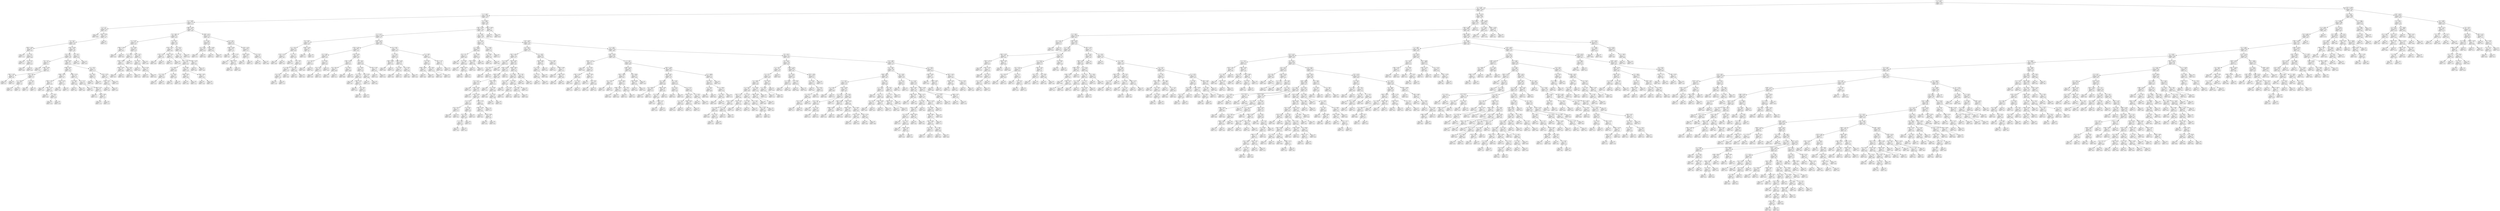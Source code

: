 digraph Tree {
node [shape=box, style="rounded", color="black", fontname=helvetica] ;
edge [fontname=helvetica] ;
0 [label="t-1 <= 53.5\nmse = 935.7\nsamples = 876\nvalue = 51.3"] ;
1 [label="t-1 <= 34.0\nmse = 443.1\nsamples = 558\nvalue = 40.2"] ;
0 -> 1 [labeldistance=2.5, labelangle=45, headlabel="True"] ;
2 [label="t-1 <= 19.8\nmse = 270.4\nsamples = 278\nvalue = 32.5"] ;
1 -> 2 ;
3 [label="t-1 <= 14.8\nmse = 176.3\nsamples = 71\nvalue = 22.3"] ;
2 -> 3 ;
4 [label="t-2 <= 7.5\nmse = 82.6\nsamples = 32\nvalue = 16.7"] ;
3 -> 4 ;
5 [label="mse = 0.0\nsamples = 1\nvalue = 48.0"] ;
4 -> 5 ;
6 [label="t-365 <= 76.9\nmse = 52.7\nsamples = 31\nvalue = 15.7"] ;
4 -> 6 ;
7 [label="t-2 <= 9.3\nmse = 38.7\nsamples = 30\nvalue = 15.0"] ;
6 -> 7 ;
8 [label="t-365 <= 18.9\nmse = 54.4\nsamples = 4\nvalue = 23.0"] ;
7 -> 8 ;
9 [label="mse = 0.0\nsamples = 1\nvalue = 11.3"] ;
8 -> 9 ;
10 [label="t-2 <= 8.5\nmse = 12.0\nsamples = 3\nvalue = 26.8"] ;
8 -> 10 ;
11 [label="mse = 0.0\nsamples = 1\nvalue = 31.1"] ;
10 -> 11 ;
12 [label="t-9 <= 17.6\nmse = 4.3\nsamples = 2\nvalue = 24.7"] ;
10 -> 12 ;
13 [label="mse = 0.0\nsamples = 1\nvalue = 26.8"] ;
12 -> 13 ;
14 [label="mse = 0.0\nsamples = 1\nvalue = 22.6"] ;
12 -> 14 ;
15 [label="t-367 <= 50.9\nmse = 25.0\nsamples = 26\nvalue = 13.8"] ;
7 -> 15 ;
16 [label="t-8 <= 28.3\nmse = 13.8\nsamples = 24\nvalue = 12.8"] ;
15 -> 16 ;
17 [label="t-8 <= 7.9\nmse = 8.6\nsamples = 7\nvalue = 9.1"] ;
16 -> 17 ;
18 [label="mse = 0.0\nsamples = 1\nvalue = 16.1"] ;
17 -> 18 ;
19 [label="t-366 <= 24.8\nmse = 0.6\nsamples = 6\nvalue = 8.0"] ;
17 -> 19 ;
20 [label="t-365 <= 14.9\nmse = 0.0\nsamples = 2\nvalue = 8.9"] ;
19 -> 20 ;
21 [label="mse = 0.0\nsamples = 1\nvalue = 8.7"] ;
20 -> 21 ;
22 [label="mse = 0.0\nsamples = 1\nvalue = 9.1"] ;
20 -> 22 ;
23 [label="t-6 <= 36.4\nmse = 0.2\nsamples = 4\nvalue = 7.5"] ;
19 -> 23 ;
24 [label="t-5 <= 56.9\nmse = 0.0\nsamples = 2\nvalue = 7.9"] ;
23 -> 24 ;
25 [label="mse = 0.0\nsamples = 1\nvalue = 8.0"] ;
24 -> 25 ;
26 [label="mse = 0.0\nsamples = 1\nvalue = 7.8"] ;
24 -> 26 ;
27 [label="t-7 <= 31.9\nmse = 0.0\nsamples = 2\nvalue = 7.1"] ;
23 -> 27 ;
28 [label="mse = 0.0\nsamples = 1\nvalue = 7.0"] ;
27 -> 28 ;
29 [label="mse = -0.0\nsamples = 1\nvalue = 7.2"] ;
27 -> 29 ;
30 [label="t-369 <= 38.2\nmse = 8.0\nsamples = 17\nvalue = 14.4"] ;
16 -> 30 ;
31 [label="t-368 <= 26.7\nmse = 5.8\nsamples = 12\nvalue = 15.5"] ;
30 -> 31 ;
32 [label="t-368 <= 18.4\nmse = 5.1\nsamples = 6\nvalue = 13.7"] ;
31 -> 32 ;
33 [label="t-369 <= 10.0\nmse = 3.2\nsamples = 4\nvalue = 14.9"] ;
32 -> 33 ;
34 [label="mse = 0.0\nsamples = 1\nvalue = 12.0"] ;
33 -> 34 ;
35 [label="t-367 <= 17.5\nmse = 0.5\nsamples = 3\nvalue = 15.9"] ;
33 -> 35 ;
36 [label="mse = 0.0\nsamples = 1\nvalue = 16.8"] ;
35 -> 36 ;
37 [label="t-7 <= 44.3\nmse = 0.2\nsamples = 2\nvalue = 15.4"] ;
35 -> 37 ;
38 [label="mse = 0.0\nsamples = 1\nvalue = 15.0"] ;
37 -> 38 ;
39 [label="mse = -0.0\nsamples = 1\nvalue = 15.8"] ;
37 -> 39 ;
40 [label="t-365 <= 23.9\nmse = 0.2\nsamples = 2\nvalue = 11.3"] ;
32 -> 40 ;
41 [label="mse = 0.0\nsamples = 1\nvalue = 10.8"] ;
40 -> 41 ;
42 [label="mse = 0.0\nsamples = 1\nvalue = 11.7"] ;
40 -> 42 ;
43 [label="t-369 <= 21.4\nmse = 0.4\nsamples = 6\nvalue = 17.2"] ;
31 -> 43 ;
44 [label="t-9 <= 28.5\nmse = 0.0\nsamples = 2\nvalue = 16.4"] ;
43 -> 44 ;
45 [label="mse = 0.0\nsamples = 1\nvalue = 16.2"] ;
44 -> 45 ;
46 [label="mse = -0.0\nsamples = 1\nvalue = 16.6"] ;
44 -> 46 ;
47 [label="t-3 <= 11.2\nmse = 0.2\nsamples = 4\nvalue = 17.6"] ;
43 -> 47 ;
48 [label="mse = 0.0\nsamples = 1\nvalue = 18.3"] ;
47 -> 48 ;
49 [label="t-368 <= 27.3\nmse = 0.0\nsamples = 3\nvalue = 17.4"] ;
47 -> 49 ;
50 [label="mse = 0.0\nsamples = 1\nvalue = 17.2"] ;
49 -> 50 ;
51 [label="t-365 <= 50.0\nmse = 0.0\nsamples = 2\nvalue = 17.4"] ;
49 -> 51 ;
52 [label="mse = 0.0\nsamples = 1\nvalue = 17.4"] ;
51 -> 52 ;
53 [label="mse = -0.0\nsamples = 1\nvalue = 17.5"] ;
51 -> 53 ;
54 [label="t-2 <= 20.1\nmse = 3.5\nsamples = 5\nvalue = 11.7"] ;
30 -> 54 ;
55 [label="t-8 <= 38.1\nmse = 0.4\nsamples = 2\nvalue = 9.7"] ;
54 -> 55 ;
56 [label="mse = 0.0\nsamples = 1\nvalue = 9.0"] ;
55 -> 56 ;
57 [label="mse = 0.0\nsamples = 1\nvalue = 10.3"] ;
55 -> 57 ;
58 [label="t-370 <= 37.8\nmse = 0.9\nsamples = 3\nvalue = 13.1"] ;
54 -> 58 ;
59 [label="t-365 <= 52.5\nmse = 0.3\nsamples = 2\nvalue = 12.5"] ;
58 -> 59 ;
60 [label="mse = 0.0\nsamples = 1\nvalue = 12.0"] ;
59 -> 60 ;
61 [label="mse = 0.0\nsamples = 1\nvalue = 13.0"] ;
59 -> 61 ;
62 [label="mse = -0.0\nsamples = 1\nvalue = 14.3"] ;
58 -> 62 ;
63 [label="t-4 <= 30.7\nmse = 21.4\nsamples = 2\nvalue = 25.0"] ;
15 -> 63 ;
64 [label="mse = 0.0\nsamples = 1\nvalue = 20.4"] ;
63 -> 64 ;
65 [label="mse = 0.0\nsamples = 1\nvalue = 29.7"] ;
63 -> 65 ;
66 [label="mse = 0.0\nsamples = 1\nvalue = 37.1"] ;
6 -> 66 ;
67 [label="t-368 <= 33.8\nmse = 207.1\nsamples = 39\nvalue = 26.8"] ;
3 -> 67 ;
68 [label="t-6 <= 30.6\nmse = 89.2\nsamples = 27\nvalue = 22.6"] ;
67 -> 68 ;
69 [label="t-1 <= 15.4\nmse = 81.3\nsamples = 11\nvalue = 30.7"] ;
68 -> 69 ;
70 [label="t-369 <= 14.8\nmse = 2.1\nsamples = 2\nvalue = 45.1"] ;
69 -> 70 ;
71 [label="mse = 0.0\nsamples = 1\nvalue = 43.6"] ;
70 -> 71 ;
72 [label="mse = 0.0\nsamples = 1\nvalue = 46.5"] ;
70 -> 72 ;
73 [label="t-4 <= 20.9\nmse = 42.7\nsamples = 9\nvalue = 27.5"] ;
69 -> 73 ;
74 [label="t-1 <= 18.0\nmse = 7.2\nsamples = 5\nvalue = 32.4"] ;
73 -> 74 ;
75 [label="t-365 <= 39.6\nmse = 1.7\nsamples = 4\nvalue = 31.2"] ;
74 -> 75 ;
76 [label="t-365 <= 24.5\nmse = 0.1\nsamples = 2\nvalue = 29.9"] ;
75 -> 76 ;
77 [label="mse = 0.0\nsamples = 1\nvalue = 29.7"] ;
76 -> 77 ;
78 [label="mse = 0.0\nsamples = 1\nvalue = 30.1"] ;
76 -> 78 ;
79 [label="t-6 <= 19.3\nmse = 0.0\nsamples = 2\nvalue = 32.5"] ;
75 -> 79 ;
80 [label="mse = 0.0\nsamples = 1\nvalue = 32.3"] ;
79 -> 80 ;
81 [label="mse = -0.0\nsamples = 1\nvalue = 32.6"] ;
79 -> 81 ;
82 [label="mse = -0.0\nsamples = 1\nvalue = 37.2"] ;
74 -> 82 ;
83 [label="t-367 <= 23.7\nmse = 18.9\nsamples = 4\nvalue = 21.3"] ;
73 -> 83 ;
84 [label="t-4 <= 24.2\nmse = 5.2\nsamples = 3\nvalue = 23.6"] ;
83 -> 84 ;
85 [label="mse = 0.0\nsamples = 1\nvalue = 20.5"] ;
84 -> 85 ;
86 [label="t-10 <= 21.8\nmse = 1.0\nsamples = 2\nvalue = 25.1"] ;
84 -> 86 ;
87 [label="mse = 0.0\nsamples = 1\nvalue = 24.0"] ;
86 -> 87 ;
88 [label="mse = 0.0\nsamples = 1\nvalue = 26.1"] ;
86 -> 88 ;
89 [label="mse = 0.0\nsamples = 1\nvalue = 14.6"] ;
83 -> 89 ;
90 [label="t-5 <= 31.2\nmse = 18.1\nsamples = 16\nvalue = 17.0"] ;
68 -> 90 ;
91 [label="t-370 <= 22.2\nmse = 4.9\nsamples = 5\nvalue = 20.4"] ;
90 -> 91 ;
92 [label="t-370 <= 16.5\nmse = 0.4\nsamples = 2\nvalue = 17.8"] ;
91 -> 92 ;
93 [label="mse = 0.0\nsamples = 1\nvalue = 18.4"] ;
92 -> 93 ;
94 [label="mse = 0.0\nsamples = 1\nvalue = 17.1"] ;
92 -> 94 ;
95 [label="t-366 <= 23.5\nmse = 0.5\nsamples = 3\nvalue = 22.1"] ;
91 -> 95 ;
96 [label="mse = 0.0\nsamples = 1\nvalue = 21.1"] ;
95 -> 96 ;
97 [label="mse = -0.0\nsamples = 2\nvalue = 22.6"] ;
95 -> 97 ;
98 [label="t-5 <= 67.5\nmse = 16.5\nsamples = 11\nvalue = 15.4"] ;
90 -> 98 ;
99 [label="t-3 <= 70.5\nmse = 7.4\nsamples = 10\nvalue = 14.4"] ;
98 -> 99 ;
100 [label="t-4 <= 36.8\nmse = 3.2\nsamples = 8\nvalue = 13.4"] ;
99 -> 100 ;
101 [label="t-7 <= 40.4\nmse = 0.2\nsamples = 4\nvalue = 14.8"] ;
100 -> 101 ;
102 [label="t-3 <= 24.1\nmse = 0.0\nsamples = 2\nvalue = 15.2"] ;
101 -> 102 ;
103 [label="mse = 0.0\nsamples = 1\nvalue = 15.3"] ;
102 -> 103 ;
104 [label="mse = 0.0\nsamples = 1\nvalue = 15.1"] ;
102 -> 104 ;
105 [label="t-5 <= 44.0\nmse = 0.0\nsamples = 2\nvalue = 14.4"] ;
101 -> 105 ;
106 [label="mse = 0.0\nsamples = 1\nvalue = 14.5"] ;
105 -> 106 ;
107 [label="mse = 0.0\nsamples = 1\nvalue = 14.3"] ;
105 -> 107 ;
108 [label="t-8 <= 49.0\nmse = 2.4\nsamples = 4\nvalue = 12.0"] ;
100 -> 108 ;
109 [label="t-369 <= 44.1\nmse = 0.2\nsamples = 2\nvalue = 10.6"] ;
108 -> 109 ;
110 [label="mse = 0.0\nsamples = 1\nvalue = 10.2"] ;
109 -> 110 ;
111 [label="mse = -0.0\nsamples = 1\nvalue = 11.1"] ;
109 -> 111 ;
112 [label="t-366 <= 30.2\nmse = 0.7\nsamples = 2\nvalue = 13.4"] ;
108 -> 112 ;
113 [label="mse = 0.0\nsamples = 1\nvalue = 12.6"] ;
112 -> 113 ;
114 [label="mse = 0.0\nsamples = 1\nvalue = 14.2"] ;
112 -> 114 ;
115 [label="t-366 <= 23.9\nmse = 3.5\nsamples = 2\nvalue = 18.5"] ;
99 -> 115 ;
116 [label="mse = 0.0\nsamples = 1\nvalue = 20.4"] ;
115 -> 116 ;
117 [label="mse = 0.0\nsamples = 1\nvalue = 16.6"] ;
115 -> 117 ;
118 [label="mse = 0.0\nsamples = 1\nvalue = 25.3"] ;
98 -> 118 ;
119 [label="t-368 <= 41.5\nmse = 337.9\nsamples = 12\nvalue = 36.5"] ;
67 -> 119 ;
120 [label="t-2 <= 14.7\nmse = 188.4\nsamples = 4\nvalue = 54.6"] ;
119 -> 120 ;
121 [label="t-4 <= 16.8\nmse = 15.0\nsamples = 2\nvalue = 41.6"] ;
120 -> 121 ;
122 [label="mse = 0.0\nsamples = 1\nvalue = 37.7"] ;
121 -> 122 ;
123 [label="mse = 0.0\nsamples = 1\nvalue = 45.5"] ;
121 -> 123 ;
124 [label="t-370 <= 38.5\nmse = 23.8\nsamples = 2\nvalue = 67.6"] ;
120 -> 124 ;
125 [label="mse = 0.0\nsamples = 1\nvalue = 62.7"] ;
124 -> 125 ;
126 [label="mse = 0.0\nsamples = 1\nvalue = 72.5"] ;
124 -> 126 ;
127 [label="t-2 <= 25.7\nmse = 167.0\nsamples = 8\nvalue = 27.4"] ;
119 -> 127 ;
128 [label="t-366 <= 20.9\nmse = 22.9\nsamples = 4\nvalue = 17.6"] ;
127 -> 128 ;
129 [label="mse = 0.0\nsamples = 1\nvalue = 9.6"] ;
128 -> 129 ;
130 [label="t-367 <= 33.5\nmse = 2.1\nsamples = 3\nvalue = 20.2"] ;
128 -> 130 ;
131 [label="mse = 0.0\nsamples = 1\nvalue = 22.2"] ;
130 -> 131 ;
132 [label="t-369 <= 47.4\nmse = 0.4\nsamples = 2\nvalue = 19.3"] ;
130 -> 132 ;
133 [label="mse = 0.0\nsamples = 1\nvalue = 19.9"] ;
132 -> 133 ;
134 [label="mse = 0.0\nsamples = 1\nvalue = 18.6"] ;
132 -> 134 ;
135 [label="t-370 <= 33.5\nmse = 116.5\nsamples = 4\nvalue = 37.3"] ;
127 -> 135 ;
136 [label="t-368 <= 50.0\nmse = 20.4\nsamples = 2\nvalue = 27.2"] ;
135 -> 136 ;
137 [label="mse = 0.0\nsamples = 1\nvalue = 22.7"] ;
136 -> 137 ;
138 [label="mse = 0.0\nsamples = 1\nvalue = 31.7"] ;
136 -> 138 ;
139 [label="t-8 <= 41.3\nmse = 8.0\nsamples = 2\nvalue = 47.4"] ;
135 -> 139 ;
140 [label="mse = 0.0\nsamples = 1\nvalue = 50.2"] ;
139 -> 140 ;
141 [label="mse = 0.0\nsamples = 1\nvalue = 44.6"] ;
139 -> 141 ;
142 [label="t-5 <= 159.2\nmse = 254.5\nsamples = 207\nvalue = 36.0"] ;
2 -> 142 ;
143 [label="t-367 <= 24.6\nmse = 227.7\nsamples = 205\nvalue = 35.5"] ;
142 -> 143 ;
144 [label="t-5 <= 21.0\nmse = 117.4\nsamples = 40\nvalue = 27.1"] ;
143 -> 144 ;
145 [label="t-9 <= 44.4\nmse = 42.7\nsamples = 10\nvalue = 18.3"] ;
144 -> 145 ;
146 [label="t-1 <= 25.3\nmse = 23.6\nsamples = 8\nvalue = 20.6"] ;
145 -> 146 ;
147 [label="t-370 <= 21.9\nmse = 11.5\nsamples = 2\nvalue = 28.1"] ;
146 -> 147 ;
148 [label="mse = 0.0\nsamples = 1\nvalue = 24.8"] ;
147 -> 148 ;
149 [label="mse = 0.0\nsamples = 1\nvalue = 31.5"] ;
147 -> 149 ;
150 [label="t-7 <= 11.7\nmse = 2.5\nsamples = 6\nvalue = 18.1"] ;
146 -> 150 ;
151 [label="mse = 0.0\nsamples = 1\nvalue = 15.3"] ;
150 -> 151 ;
152 [label="t-3 <= 29.0\nmse = 1.1\nsamples = 5\nvalue = 18.7"] ;
150 -> 152 ;
153 [label="t-7 <= 30.2\nmse = 0.2\nsamples = 3\nvalue = 17.9"] ;
152 -> 153 ;
154 [label="t-9 <= 32.7\nmse = 0.0\nsamples = 2\nvalue = 17.6"] ;
153 -> 154 ;
155 [label="mse = 0.0\nsamples = 1\nvalue = 17.8"] ;
154 -> 155 ;
156 [label="mse = 0.0\nsamples = 1\nvalue = 17.5"] ;
154 -> 156 ;
157 [label="mse = -0.0\nsamples = 1\nvalue = 18.6"] ;
153 -> 157 ;
158 [label="t-4 <= 24.3\nmse = 0.2\nsamples = 2\nvalue = 19.9"] ;
152 -> 158 ;
159 [label="mse = 0.0\nsamples = 1\nvalue = 19.4"] ;
158 -> 159 ;
160 [label="mse = -0.0\nsamples = 1\nvalue = 20.3"] ;
158 -> 160 ;
161 [label="t-369 <= 23.9\nmse = 10.0\nsamples = 2\nvalue = 9.0"] ;
145 -> 161 ;
162 [label="mse = 0.0\nsamples = 1\nvalue = 12.1"] ;
161 -> 162 ;
163 [label="mse = -0.0\nsamples = 1\nvalue = 5.8"] ;
161 -> 163 ;
164 [label="t-369 <= 27.0\nmse = 108.0\nsamples = 30\nvalue = 30.0"] ;
144 -> 164 ;
165 [label="t-370 <= 16.2\nmse = 88.5\nsamples = 17\nvalue = 34.3"] ;
164 -> 165 ;
166 [label="t-4 <= 18.8\nmse = 48.7\nsamples = 5\nvalue = 24.5"] ;
165 -> 166 ;
167 [label="t-7 <= 24.9\nmse = 9.1\nsamples = 2\nvalue = 32.1"] ;
166 -> 167 ;
168 [label="mse = 0.0\nsamples = 1\nvalue = 29.0"] ;
167 -> 168 ;
169 [label="mse = -0.0\nsamples = 1\nvalue = 35.1"] ;
167 -> 169 ;
170 [label="t-3 <= 29.4\nmse = 12.2\nsamples = 3\nvalue = 19.5"] ;
166 -> 170 ;
171 [label="t-9 <= 15.4\nmse = 3.0\nsamples = 2\nvalue = 17.3"] ;
170 -> 171 ;
172 [label="mse = 0.0\nsamples = 1\nvalue = 19.0"] ;
171 -> 172 ;
173 [label="mse = -0.0\nsamples = 1\nvalue = 15.5"] ;
171 -> 173 ;
174 [label="mse = -0.0\nsamples = 1\nvalue = 24.0"] ;
170 -> 174 ;
175 [label="t-370 <= 24.4\nmse = 48.7\nsamples = 12\nvalue = 38.4"] ;
165 -> 175 ;
176 [label="t-365 <= 22.8\nmse = 21.1\nsamples = 4\nvalue = 45.3"] ;
175 -> 176 ;
177 [label="t-9 <= 20.2\nmse = 0.2\nsamples = 2\nvalue = 40.8"] ;
176 -> 177 ;
178 [label="mse = 0.0\nsamples = 1\nvalue = 40.3"] ;
177 -> 178 ;
179 [label="mse = 0.0\nsamples = 1\nvalue = 41.3"] ;
177 -> 179 ;
180 [label="t-4 <= 66.1\nmse = 1.2\nsamples = 2\nvalue = 49.8"] ;
176 -> 180 ;
181 [label="mse = 0.0\nsamples = 1\nvalue = 48.8"] ;
180 -> 181 ;
182 [label="mse = 0.0\nsamples = 1\nvalue = 50.9"] ;
180 -> 182 ;
183 [label="t-5 <= 50.5\nmse = 26.5\nsamples = 8\nvalue = 34.9"] ;
175 -> 183 ;
184 [label="t-7 <= 44.0\nmse = 11.7\nsamples = 6\nvalue = 32.5"] ;
183 -> 184 ;
185 [label="t-1 <= 22.5\nmse = 5.0\nsamples = 4\nvalue = 30.5"] ;
184 -> 185 ;
186 [label="mse = 0.0\nsamples = 1\nvalue = 26.7"] ;
185 -> 186 ;
187 [label="t-369 <= 14.6\nmse = 0.3\nsamples = 3\nvalue = 31.7"] ;
185 -> 187 ;
188 [label="mse = 0.0\nsamples = 1\nvalue = 31.0"] ;
187 -> 188 ;
189 [label="t-3 <= 18.2\nmse = 0.1\nsamples = 2\nvalue = 32.1"] ;
187 -> 189 ;
190 [label="mse = 0.0\nsamples = 1\nvalue = 31.8"] ;
189 -> 190 ;
191 [label="mse = -0.0\nsamples = 1\nvalue = 32.4"] ;
189 -> 191 ;
192 [label="t-10 <= 23.0\nmse = 0.2\nsamples = 2\nvalue = 36.6"] ;
184 -> 192 ;
193 [label="mse = 0.0\nsamples = 1\nvalue = 37.0"] ;
192 -> 193 ;
194 [label="mse = 0.0\nsamples = 1\nvalue = 36.2"] ;
192 -> 194 ;
195 [label="t-370 <= 29.1\nmse = 1.4\nsamples = 2\nvalue = 42.1"] ;
183 -> 195 ;
196 [label="mse = 0.0\nsamples = 1\nvalue = 41.0"] ;
195 -> 196 ;
197 [label="mse = 0.0\nsamples = 1\nvalue = 43.3"] ;
195 -> 197 ;
198 [label="t-6 <= 36.7\nmse = 77.9\nsamples = 13\nvalue = 24.4"] ;
164 -> 198 ;
199 [label="t-7 <= 23.4\nmse = 67.4\nsamples = 6\nvalue = 31.4"] ;
198 -> 199 ;
200 [label="t-369 <= 44.6\nmse = 23.2\nsamples = 2\nvalue = 21.8"] ;
199 -> 200 ;
201 [label="mse = 0.0\nsamples = 1\nvalue = 26.6"] ;
200 -> 201 ;
202 [label="mse = 0.0\nsamples = 1\nvalue = 17.0"] ;
200 -> 202 ;
203 [label="t-369 <= 50.6\nmse = 20.9\nsamples = 4\nvalue = 36.2"] ;
199 -> 203 ;
204 [label="t-2 <= 26.5\nmse = 2.7\nsamples = 2\nvalue = 32.1"] ;
203 -> 204 ;
205 [label="mse = 0.0\nsamples = 1\nvalue = 30.4"] ;
204 -> 205 ;
206 [label="mse = -0.0\nsamples = 1\nvalue = 33.7"] ;
204 -> 206 ;
207 [label="t-6 <= 23.8\nmse = 5.3\nsamples = 2\nvalue = 40.3"] ;
203 -> 207 ;
208 [label="mse = 0.0\nsamples = 1\nvalue = 38.0"] ;
207 -> 208 ;
209 [label="mse = -0.0\nsamples = 1\nvalue = 42.6"] ;
207 -> 209 ;
210 [label="t-1 <= 30.0\nmse = 9.7\nsamples = 7\nvalue = 18.4"] ;
198 -> 210 ;
211 [label="t-9 <= 28.3\nmse = 2.2\nsamples = 5\nvalue = 20.2"] ;
210 -> 211 ;
212 [label="t-369 <= 56.9\nmse = 0.2\nsamples = 2\nvalue = 18.5"] ;
211 -> 212 ;
213 [label="mse = 0.0\nsamples = 1\nvalue = 18.0"] ;
212 -> 213 ;
214 [label="mse = 0.0\nsamples = 1\nvalue = 18.9"] ;
212 -> 214 ;
215 [label="t-9 <= 36.4\nmse = 0.1\nsamples = 3\nvalue = 21.3"] ;
211 -> 215 ;
216 [label="mse = 0.0\nsamples = 1\nvalue = 20.9"] ;
215 -> 216 ;
217 [label="mse = -0.0\nsamples = 2\nvalue = 21.6"] ;
215 -> 217 ;
218 [label="t-367 <= 22.7\nmse = 1.8\nsamples = 2\nvalue = 14.1"] ;
210 -> 218 ;
219 [label="mse = 0.0\nsamples = 1\nvalue = 12.8"] ;
218 -> 219 ;
220 [label="mse = -0.0\nsamples = 1\nvalue = 15.4"] ;
218 -> 220 ;
221 [label="t-1 <= 20.9\nmse = 233.3\nsamples = 165\nvalue = 37.5"] ;
143 -> 221 ;
222 [label="t-2 <= 32.9\nmse = 577.3\nsamples = 10\nvalue = 54.5"] ;
221 -> 222 ;
223 [label="t-7 <= 60.9\nmse = 146.4\nsamples = 7\nvalue = 68.6"] ;
222 -> 223 ;
224 [label="t-8 <= 17.1\nmse = 47.1\nsamples = 4\nvalue = 59.4"] ;
223 -> 224 ;
225 [label="mse = 0.0\nsamples = 1\nvalue = 48.3"] ;
224 -> 225 ;
226 [label="t-5 <= 40.2\nmse = 8.7\nsamples = 3\nvalue = 63.0"] ;
224 -> 226 ;
227 [label="mse = 0.0\nsamples = 1\nvalue = 67.2"] ;
226 -> 227 ;
228 [label="t-368 <= 61.9\nmse = 0.1\nsamples = 2\nvalue = 61.0"] ;
226 -> 228 ;
229 [label="mse = 0.0\nsamples = 1\nvalue = 60.7"] ;
228 -> 229 ;
230 [label="mse = -0.0\nsamples = 1\nvalue = 61.2"] ;
228 -> 230 ;
231 [label="t-2 <= 24.8\nmse = 11.7\nsamples = 3\nvalue = 81.0"] ;
223 -> 231 ;
232 [label="t-367 <= 44.0\nmse = 0.6\nsamples = 2\nvalue = 78.6"] ;
231 -> 232 ;
233 [label="mse = 0.0\nsamples = 1\nvalue = 79.4"] ;
232 -> 233 ;
234 [label="mse = 0.0\nsamples = 1\nvalue = 77.8"] ;
232 -> 234 ;
235 [label="mse = -0.0\nsamples = 1\nvalue = 85.8"] ;
231 -> 235 ;
236 [label="t-7 <= 48.3\nmse = 19.3\nsamples = 3\nvalue = 21.4"] ;
222 -> 236 ;
237 [label="t-9 <= 48.4\nmse = 4.2\nsamples = 2\nvalue = 18.5"] ;
236 -> 237 ;
238 [label="mse = 0.0\nsamples = 1\nvalue = 16.5"] ;
237 -> 238 ;
239 [label="mse = 0.0\nsamples = 1\nvalue = 20.5"] ;
237 -> 239 ;
240 [label="mse = 0.0\nsamples = 1\nvalue = 27.1"] ;
236 -> 240 ;
241 [label="t-10 <= 29.4\nmse = 191.3\nsamples = 155\nvalue = 36.4"] ;
221 -> 241 ;
242 [label="t-6 <= 50.2\nmse = 116.4\nsamples = 36\nvalue = 31.1"] ;
241 -> 242 ;
243 [label="t-367 <= 26.4\nmse = 77.9\nsamples = 28\nvalue = 27.5"] ;
242 -> 243 ;
244 [label="t-2 <= 29.5\nmse = 5.4\nsamples = 3\nvalue = 41.5"] ;
243 -> 244 ;
245 [label="t-3 <= 36.7\nmse = 0.3\nsamples = 2\nvalue = 39.9"] ;
244 -> 245 ;
246 [label="mse = 0.0\nsamples = 1\nvalue = 40.5"] ;
245 -> 246 ;
247 [label="mse = -0.0\nsamples = 1\nvalue = 39.3"] ;
245 -> 247 ;
248 [label="mse = 0.0\nsamples = 1\nvalue = 44.8"] ;
244 -> 248 ;
249 [label="t-365 <= 44.5\nmse = 60.0\nsamples = 25\nvalue = 25.8"] ;
243 -> 249 ;
250 [label="t-365 <= 43.5\nmse = 52.1\nsamples = 17\nvalue = 23.0"] ;
249 -> 250 ;
251 [label="t-369 <= 58.4\nmse = 40.3\nsamples = 16\nvalue = 24.0"] ;
250 -> 251 ;
252 [label="t-4 <= 11.9\nmse = 31.9\nsamples = 12\nvalue = 26.2"] ;
251 -> 252 ;
253 [label="mse = 0.0\nsamples = 1\nvalue = 12.4"] ;
252 -> 253 ;
254 [label="t-367 <= 30.4\nmse = 16.0\nsamples = 11\nvalue = 27.4"] ;
252 -> 254 ;
255 [label="mse = 0.0\nsamples = 1\nvalue = 37.5"] ;
254 -> 255 ;
256 [label="t-370 <= 44.6\nmse = 6.5\nsamples = 10\nvalue = 26.4"] ;
254 -> 256 ;
257 [label="t-2 <= 27.2\nmse = 3.2\nsamples = 6\nvalue = 24.8"] ;
256 -> 257 ;
258 [label="t-10 <= 19.7\nmse = 1.0\nsamples = 2\nvalue = 27.1"] ;
257 -> 258 ;
259 [label="mse = 0.0\nsamples = 1\nvalue = 28.0"] ;
258 -> 259 ;
260 [label="mse = -0.0\nsamples = 1\nvalue = 26.1"] ;
258 -> 260 ;
261 [label="t-4 <= 46.7\nmse = 0.4\nsamples = 4\nvalue = 23.6"] ;
257 -> 261 ;
262 [label="t-8 <= 33.8\nmse = 0.0\nsamples = 3\nvalue = 24.0"] ;
261 -> 262 ;
263 [label="t-7 <= 24.9\nmse = 0.0\nsamples = 2\nvalue = 24.1"] ;
262 -> 263 ;
264 [label="mse = 0.0\nsamples = 1\nvalue = 24.0"] ;
263 -> 264 ;
265 [label="mse = 0.0\nsamples = 1\nvalue = 24.2"] ;
263 -> 265 ;
266 [label="mse = -0.0\nsamples = 1\nvalue = 23.7"] ;
262 -> 266 ;
267 [label="mse = 0.0\nsamples = 1\nvalue = 22.5"] ;
261 -> 267 ;
268 [label="t-370 <= 75.6\nmse = 1.1\nsamples = 4\nvalue = 28.9"] ;
256 -> 268 ;
269 [label="t-365 <= 14.6\nmse = 0.3\nsamples = 3\nvalue = 29.5"] ;
268 -> 269 ;
270 [label="mse = 0.0\nsamples = 1\nvalue = 30.2"] ;
269 -> 270 ;
271 [label="t-370 <= 50.6\nmse = 0.0\nsamples = 2\nvalue = 29.1"] ;
269 -> 271 ;
272 [label="mse = 0.0\nsamples = 1\nvalue = 29.1"] ;
271 -> 272 ;
273 [label="mse = -0.0\nsamples = 1\nvalue = 29.1"] ;
271 -> 273 ;
274 [label="mse = -0.0\nsamples = 1\nvalue = 27.2"] ;
268 -> 274 ;
275 [label="t-369 <= 61.8\nmse = 7.6\nsamples = 4\nvalue = 17.4"] ;
251 -> 275 ;
276 [label="mse = 0.0\nsamples = 1\nvalue = 13.1"] ;
275 -> 276 ;
277 [label="t-4 <= 38.0\nmse = 2.1\nsamples = 3\nvalue = 18.8"] ;
275 -> 277 ;
278 [label="mse = 0.0\nsamples = 1\nvalue = 16.8"] ;
277 -> 278 ;
279 [label="t-1 <= 24.5\nmse = 0.2\nsamples = 2\nvalue = 19.8"] ;
277 -> 279 ;
280 [label="mse = 0.0\nsamples = 1\nvalue = 19.4"] ;
279 -> 280 ;
281 [label="mse = -0.0\nsamples = 1\nvalue = 20.2"] ;
279 -> 281 ;
282 [label="mse = 0.0\nsamples = 1\nvalue = 8.0"] ;
250 -> 282 ;
283 [label="t-366 <= 84.7\nmse = 27.5\nsamples = 8\nvalue = 31.6"] ;
249 -> 283 ;
284 [label="t-7 <= 40.6\nmse = 13.6\nsamples = 6\nvalue = 29.3"] ;
283 -> 284 ;
285 [label="t-9 <= 34.7\nmse = 2.3\nsamples = 3\nvalue = 32.5"] ;
284 -> 285 ;
286 [label="mse = 0.0\nsamples = 1\nvalue = 30.4"] ;
285 -> 286 ;
287 [label="t-1 <= 27.8\nmse = 0.2\nsamples = 2\nvalue = 33.5"] ;
285 -> 287 ;
288 [label="mse = 0.0\nsamples = 1\nvalue = 33.1"] ;
287 -> 288 ;
289 [label="mse = 0.0\nsamples = 1\nvalue = 34.0"] ;
287 -> 289 ;
290 [label="t-2 <= 40.4\nmse = 4.1\nsamples = 3\nvalue = 26.0"] ;
284 -> 290 ;
291 [label="t-5 <= 49.6\nmse = 0.4\nsamples = 2\nvalue = 27.4"] ;
290 -> 291 ;
292 [label="mse = 0.0\nsamples = 1\nvalue = 28.0"] ;
291 -> 292 ;
293 [label="mse = 0.0\nsamples = 1\nvalue = 26.8"] ;
291 -> 293 ;
294 [label="mse = 0.0\nsamples = 1\nvalue = 23.2"] ;
290 -> 294 ;
295 [label="t-3 <= 59.7\nmse = 5.9\nsamples = 2\nvalue = 38.4"] ;
283 -> 295 ;
296 [label="mse = 0.0\nsamples = 1\nvalue = 40.9"] ;
295 -> 296 ;
297 [label="mse = 0.0\nsamples = 1\nvalue = 36.0"] ;
295 -> 297 ;
298 [label="t-1 <= 28.7\nmse = 38.8\nsamples = 8\nvalue = 44.0"] ;
242 -> 298 ;
299 [label="t-369 <= 86.6\nmse = 15.4\nsamples = 4\nvalue = 49.3"] ;
298 -> 299 ;
300 [label="t-1 <= 25.5\nmse = 4.4\nsamples = 3\nvalue = 51.3"] ;
299 -> 300 ;
301 [label="t-2 <= 47.5\nmse = 1.3\nsamples = 2\nvalue = 52.6"] ;
300 -> 301 ;
302 [label="mse = 0.0\nsamples = 1\nvalue = 51.5"] ;
301 -> 302 ;
303 [label="mse = 0.0\nsamples = 1\nvalue = 53.8"] ;
301 -> 303 ;
304 [label="mse = 0.0\nsamples = 1\nvalue = 48.6"] ;
300 -> 304 ;
305 [label="mse = 0.0\nsamples = 1\nvalue = 43.2"] ;
299 -> 305 ;
306 [label="t-9 <= 38.8\nmse = 6.1\nsamples = 4\nvalue = 38.7"] ;
298 -> 306 ;
307 [label="mse = 0.0\nsamples = 1\nvalue = 42.3"] ;
306 -> 307 ;
308 [label="t-369 <= 36.6\nmse = 2.3\nsamples = 3\nvalue = 37.5"] ;
306 -> 308 ;
309 [label="mse = 0.0\nsamples = 1\nvalue = 35.5"] ;
308 -> 309 ;
310 [label="t-369 <= 42.2\nmse = 0.3\nsamples = 2\nvalue = 38.5"] ;
308 -> 310 ;
311 [label="mse = 0.0\nsamples = 1\nvalue = 38.0"] ;
310 -> 311 ;
312 [label="mse = 0.0\nsamples = 1\nvalue = 39.0"] ;
310 -> 312 ;
313 [label="t-2 <= 30.5\nmse = 203.0\nsamples = 119\nvalue = 38.0"] ;
241 -> 313 ;
314 [label="t-365 <= 26.4\nmse = 215.6\nsamples = 36\nvalue = 43.9"] ;
313 -> 314 ;
315 [label="t-366 <= 11.9\nmse = 41.5\nsamples = 7\nvalue = 32.0"] ;
314 -> 315 ;
316 [label="mse = 0.0\nsamples = 1\nvalue = 45.9"] ;
315 -> 316 ;
317 [label="t-2 <= 24.0\nmse = 11.2\nsamples = 6\nvalue = 29.7"] ;
315 -> 317 ;
318 [label="t-367 <= 33.8\nmse = 0.7\nsamples = 3\nvalue = 26.6"] ;
317 -> 318 ;
319 [label="mse = 0.0\nsamples = 1\nvalue = 25.4"] ;
318 -> 319 ;
320 [label="t-1 <= 24.3\nmse = 0.0\nsamples = 2\nvalue = 27.2"] ;
318 -> 320 ;
321 [label="mse = 0.0\nsamples = 1\nvalue = 27.0"] ;
320 -> 321 ;
322 [label="mse = 0.0\nsamples = 1\nvalue = 27.4"] ;
320 -> 322 ;
323 [label="t-367 <= 36.6\nmse = 1.9\nsamples = 3\nvalue = 32.9"] ;
317 -> 323 ;
324 [label="mse = 0.0\nsamples = 1\nvalue = 31.1"] ;
323 -> 324 ;
325 [label="t-9 <= 70.9\nmse = 0.5\nsamples = 2\nvalue = 33.8"] ;
323 -> 325 ;
326 [label="mse = 0.0\nsamples = 1\nvalue = 33.0"] ;
325 -> 326 ;
327 [label="mse = -0.0\nsamples = 1\nvalue = 34.5"] ;
325 -> 327 ;
328 [label="t-7 <= 34.1\nmse = 215.3\nsamples = 29\nvalue = 46.8"] ;
314 -> 328 ;
329 [label="t-368 <= 47.3\nmse = 180.3\nsamples = 9\nvalue = 55.6"] ;
328 -> 329 ;
330 [label="t-367 <= 38.9\nmse = 73.6\nsamples = 6\nvalue = 63.5"] ;
329 -> 330 ;
331 [label="t-8 <= 34.8\nmse = 3.1\nsamples = 2\nvalue = 74.6"] ;
330 -> 331 ;
332 [label="mse = 0.0\nsamples = 1\nvalue = 72.8"] ;
331 -> 332 ;
333 [label="mse = 0.0\nsamples = 1\nvalue = 76.3"] ;
331 -> 333 ;
334 [label="t-370 <= 46.0\nmse = 15.9\nsamples = 4\nvalue = 57.9"] ;
330 -> 334 ;
335 [label="t-366 <= 44.3\nmse = 5.9\nsamples = 2\nvalue = 61.4"] ;
334 -> 335 ;
336 [label="mse = 0.0\nsamples = 1\nvalue = 59.0"] ;
335 -> 336 ;
337 [label="mse = 0.0\nsamples = 1\nvalue = 63.8"] ;
335 -> 337 ;
338 [label="t-6 <= 44.2\nmse = 1.3\nsamples = 2\nvalue = 54.4"] ;
334 -> 338 ;
339 [label="mse = 0.0\nsamples = 1\nvalue = 55.5"] ;
338 -> 339 ;
340 [label="mse = 0.0\nsamples = 1\nvalue = 53.2"] ;
338 -> 340 ;
341 [label="t-10 <= 66.4\nmse = 24.9\nsamples = 3\nvalue = 39.9"] ;
329 -> 341 ;
342 [label="t-366 <= 86.6\nmse = 0.1\nsamples = 2\nvalue = 43.5"] ;
341 -> 342 ;
343 [label="mse = 0.0\nsamples = 1\nvalue = 43.8"] ;
342 -> 343 ;
344 [label="mse = -0.0\nsamples = 1\nvalue = 43.2"] ;
342 -> 344 ;
345 [label="mse = 0.0\nsamples = 1\nvalue = 32.9"] ;
341 -> 345 ;
346 [label="t-367 <= 70.9\nmse = 180.4\nsamples = 20\nvalue = 42.8"] ;
328 -> 346 ;
347 [label="t-368 <= 36.7\nmse = 85.8\nsamples = 14\nvalue = 37.0"] ;
346 -> 347 ;
348 [label="t-6 <= 56.5\nmse = 38.7\nsamples = 6\nvalue = 29.8"] ;
347 -> 348 ;
349 [label="t-6 <= 40.6\nmse = 18.1\nsamples = 2\nvalue = 37.3"] ;
348 -> 349 ;
350 [label="mse = 0.0\nsamples = 1\nvalue = 33.0"] ;
349 -> 350 ;
351 [label="mse = 0.0\nsamples = 1\nvalue = 41.5"] ;
349 -> 351 ;
352 [label="t-368 <= 34.8\nmse = 6.6\nsamples = 4\nvalue = 26.0"] ;
348 -> 352 ;
353 [label="t-5 <= 65.2\nmse = 0.7\nsamples = 3\nvalue = 24.6"] ;
352 -> 353 ;
354 [label="mse = 0.0\nsamples = 1\nvalue = 23.4"] ;
353 -> 354 ;
355 [label="t-368 <= 32.7\nmse = 0.1\nsamples = 2\nvalue = 25.2"] ;
353 -> 355 ;
356 [label="mse = 0.0\nsamples = 1\nvalue = 25.0"] ;
355 -> 356 ;
357 [label="mse = 0.0\nsamples = 1\nvalue = 25.4"] ;
355 -> 357 ;
358 [label="mse = 0.0\nsamples = 1\nvalue = 30.3"] ;
352 -> 358 ;
359 [label="t-3 <= 28.2\nmse = 52.5\nsamples = 8\nvalue = 42.4"] ;
347 -> 359 ;
360 [label="t-9 <= 47.2\nmse = 54.4\nsamples = 2\nvalue = 33.0"] ;
359 -> 360 ;
361 [label="mse = 0.0\nsamples = 1\nvalue = 40.3"] ;
360 -> 361 ;
362 [label="mse = 0.0\nsamples = 1\nvalue = 25.6"] ;
360 -> 362 ;
363 [label="t-2 <= 27.2\nmse = 12.1\nsamples = 6\nvalue = 45.6"] ;
359 -> 363 ;
364 [label="t-365 <= 51.8\nmse = 2.4\nsamples = 4\nvalue = 43.4"] ;
363 -> 364 ;
365 [label="t-2 <= 23.2\nmse = 0.0\nsamples = 2\nvalue = 44.9"] ;
364 -> 365 ;
366 [label="mse = 0.0\nsamples = 1\nvalue = 45.0"] ;
365 -> 366 ;
367 [label="mse = 0.0\nsamples = 1\nvalue = 44.7"] ;
365 -> 367 ;
368 [label="t-366 <= 82.0\nmse = 0.3\nsamples = 2\nvalue = 41.9"] ;
364 -> 368 ;
369 [label="mse = 0.0\nsamples = 1\nvalue = 41.3"] ;
368 -> 369 ;
370 [label="mse = 0.0\nsamples = 1\nvalue = 42.5"] ;
368 -> 370 ;
371 [label="t-5 <= 45.4\nmse = 2.8\nsamples = 2\nvalue = 50.0"] ;
363 -> 371 ;
372 [label="mse = 0.0\nsamples = 1\nvalue = 48.3"] ;
371 -> 372 ;
373 [label="mse = -0.0\nsamples = 1\nvalue = 51.6"] ;
371 -> 373 ;
374 [label="t-5 <= 108.8\nmse = 137.1\nsamples = 6\nvalue = 56.4"] ;
346 -> 374 ;
375 [label="t-8 <= 73.3\nmse = 46.1\nsamples = 5\nvalue = 60.9"] ;
374 -> 375 ;
376 [label="t-7 <= 83.9\nmse = 0.6\nsamples = 2\nvalue = 69.0"] ;
375 -> 376 ;
377 [label="mse = 0.0\nsamples = 1\nvalue = 69.8"] ;
376 -> 377 ;
378 [label="mse = 0.0\nsamples = 1\nvalue = 68.2"] ;
376 -> 378 ;
379 [label="t-7 <= 84.6\nmse = 2.2\nsamples = 3\nvalue = 55.4"] ;
375 -> 379 ;
380 [label="t-3 <= 65.2\nmse = 0.2\nsamples = 2\nvalue = 54.4"] ;
379 -> 380 ;
381 [label="mse = 0.0\nsamples = 1\nvalue = 54.8"] ;
380 -> 381 ;
382 [label="mse = -0.0\nsamples = 1\nvalue = 54.0"] ;
380 -> 382 ;
383 [label="mse = 0.0\nsamples = 1\nvalue = 57.5"] ;
379 -> 383 ;
384 [label="mse = 0.0\nsamples = 1\nvalue = 34.2"] ;
374 -> 384 ;
385 [label="t-9 <= 41.3\nmse = 175.7\nsamples = 83\nvalue = 35.4"] ;
313 -> 385 ;
386 [label="t-9 <= 32.4\nmse = 275.8\nsamples = 30\nvalue = 40.3"] ;
385 -> 386 ;
387 [label="t-1 <= 33.2\nmse = 74.7\nsamples = 20\nvalue = 32.2"] ;
386 -> 387 ;
388 [label="t-5 <= 57.7\nmse = 41.7\nsamples = 19\nvalue = 30.9"] ;
387 -> 388 ;
389 [label="t-2 <= 46.8\nmse = 31.0\nsamples = 15\nvalue = 28.9"] ;
388 -> 389 ;
390 [label="t-3 <= 54.2\nmse = 19.5\nsamples = 12\nvalue = 30.8"] ;
389 -> 390 ;
391 [label="t-367 <= 73.1\nmse = 14.7\nsamples = 7\nvalue = 28.4"] ;
390 -> 391 ;
392 [label="t-370 <= 38.1\nmse = 6.1\nsamples = 5\nvalue = 26.5"] ;
391 -> 392 ;
393 [label="t-3 <= 25.8\nmse = 0.5\nsamples = 3\nvalue = 28.4"] ;
392 -> 393 ;
394 [label="mse = 0.0\nsamples = 1\nvalue = 29.4"] ;
393 -> 394 ;
395 [label="t-4 <= 47.2\nmse = 0.0\nsamples = 2\nvalue = 27.9"] ;
393 -> 395 ;
396 [label="mse = 0.0\nsamples = 1\nvalue = 27.8"] ;
395 -> 396 ;
397 [label="mse = 0.0\nsamples = 1\nvalue = 28.0"] ;
395 -> 397 ;
398 [label="t-7 <= 22.2\nmse = 0.8\nsamples = 2\nvalue = 23.6"] ;
392 -> 398 ;
399 [label="mse = 0.0\nsamples = 1\nvalue = 22.7"] ;
398 -> 399 ;
400 [label="mse = -0.0\nsamples = 1\nvalue = 24.5"] ;
398 -> 400 ;
401 [label="t-370 <= 43.5\nmse = 3.4\nsamples = 2\nvalue = 33.2"] ;
391 -> 401 ;
402 [label="mse = 0.0\nsamples = 1\nvalue = 31.4"] ;
401 -> 402 ;
403 [label="mse = -0.0\nsamples = 1\nvalue = 35.1"] ;
401 -> 403 ;
404 [label="t-5 <= 37.4\nmse = 6.7\nsamples = 5\nvalue = 34.2"] ;
390 -> 404 ;
405 [label="t-2 <= 38.0\nmse = 1.2\nsamples = 2\nvalue = 31.4"] ;
404 -> 405 ;
406 [label="mse = 0.0\nsamples = 1\nvalue = 32.5"] ;
405 -> 406 ;
407 [label="mse = 0.0\nsamples = 1\nvalue = 30.3"] ;
405 -> 407 ;
408 [label="t-5 <= 44.4\nmse = 1.6\nsamples = 3\nvalue = 36.1"] ;
404 -> 408 ;
409 [label="t-6 <= 28.4\nmse = 0.4\nsamples = 2\nvalue = 36.9"] ;
408 -> 409 ;
410 [label="mse = 0.0\nsamples = 1\nvalue = 37.5"] ;
409 -> 410 ;
411 [label="mse = -0.0\nsamples = 1\nvalue = 36.2"] ;
409 -> 411 ;
412 [label="mse = -0.0\nsamples = 1\nvalue = 34.4"] ;
408 -> 412 ;
413 [label="t-1 <= 28.9\nmse = 0.0\nsamples = 3\nvalue = 21.0"] ;
389 -> 413 ;
414 [label="t-368 <= 43.6\nmse = 0.0\nsamples = 2\nvalue = 20.9"] ;
413 -> 414 ;
415 [label="mse = 0.0\nsamples = 1\nvalue = 20.8"] ;
414 -> 415 ;
416 [label="mse = 0.0\nsamples = 1\nvalue = 21.0"] ;
414 -> 416 ;
417 [label="mse = -0.0\nsamples = 1\nvalue = 21.2"] ;
413 -> 417 ;
418 [label="t-10 <= 42.0\nmse = 9.1\nsamples = 4\nvalue = 38.4"] ;
388 -> 418 ;
419 [label="t-7 <= 28.5\nmse = 0.2\nsamples = 3\nvalue = 36.7"] ;
418 -> 419 ;
420 [label="mse = 0.0\nsamples = 1\nvalue = 37.3"] ;
419 -> 420 ;
421 [label="mse = -0.0\nsamples = 2\nvalue = 36.4"] ;
419 -> 421 ;
422 [label="mse = 0.0\nsamples = 1\nvalue = 43.6"] ;
418 -> 422 ;
423 [label="mse = 0.0\nsamples = 1\nvalue = 58.0"] ;
387 -> 423 ;
424 [label="t-365 <= 31.4\nmse = 285.0\nsamples = 10\nvalue = 56.5"] ;
386 -> 424 ;
425 [label="t-4 <= 33.4\nmse = 203.7\nsamples = 4\nvalue = 70.4"] ;
424 -> 425 ;
426 [label="t-1 <= 29.5\nmse = 80.3\nsamples = 2\nvalue = 57.8"] ;
425 -> 426 ;
427 [label="mse = 0.0\nsamples = 1\nvalue = 66.7"] ;
426 -> 427 ;
428 [label="mse = 0.0\nsamples = 1\nvalue = 48.8"] ;
426 -> 428 ;
429 [label="t-3 <= 50.0\nmse = 5.3\nsamples = 2\nvalue = 83.1"] ;
425 -> 429 ;
430 [label="mse = 0.0\nsamples = 1\nvalue = 80.8"] ;
429 -> 430 ;
431 [label="mse = -0.0\nsamples = 1\nvalue = 85.4"] ;
429 -> 431 ;
432 [label="t-370 <= 78.9\nmse = 123.9\nsamples = 6\nvalue = 47.2"] ;
424 -> 432 ;
433 [label="t-4 <= 34.5\nmse = 54.7\nsamples = 5\nvalue = 51.2"] ;
432 -> 433 ;
434 [label="mse = 0.0\nsamples = 1\nvalue = 64.7"] ;
433 -> 434 ;
435 [label="t-8 <= 64.7\nmse = 11.8\nsamples = 4\nvalue = 47.8"] ;
433 -> 435 ;
436 [label="t-3 <= 87.5\nmse = 3.2\nsamples = 3\nvalue = 49.6"] ;
435 -> 436 ;
437 [label="t-10 <= 55.4\nmse = 0.5\nsamples = 2\nvalue = 48.4"] ;
436 -> 437 ;
438 [label="mse = 0.0\nsamples = 1\nvalue = 47.7"] ;
437 -> 438 ;
439 [label="mse = -0.0\nsamples = 1\nvalue = 49.1"] ;
437 -> 439 ;
440 [label="mse = 0.0\nsamples = 1\nvalue = 52.0"] ;
436 -> 440 ;
441 [label="mse = 0.0\nsamples = 1\nvalue = 42.5"] ;
435 -> 441 ;
442 [label="mse = 0.0\nsamples = 1\nvalue = 27.5"] ;
432 -> 442 ;
443 [label="t-10 <= 98.3\nmse = 97.8\nsamples = 53\nvalue = 32.7"] ;
385 -> 443 ;
444 [label="t-4 <= 54.6\nmse = 78.6\nsamples = 46\nvalue = 31.2"] ;
443 -> 444 ;
445 [label="t-368 <= 49.3\nmse = 68.8\nsamples = 24\nvalue = 34.4"] ;
444 -> 445 ;
446 [label="t-7 <= 25.3\nmse = 33.9\nsamples = 15\nvalue = 37.9"] ;
445 -> 446 ;
447 [label="t-3 <= 29.0\nmse = 0.2\nsamples = 2\nvalue = 46.9"] ;
446 -> 447 ;
448 [label="mse = 0.0\nsamples = 1\nvalue = 46.5"] ;
447 -> 448 ;
449 [label="mse = 0.0\nsamples = 1\nvalue = 47.3"] ;
447 -> 449 ;
450 [label="t-367 <= 45.8\nmse = 24.6\nsamples = 13\nvalue = 36.5"] ;
446 -> 450 ;
451 [label="t-3 <= 44.1\nmse = 14.1\nsamples = 4\nvalue = 31.5"] ;
450 -> 451 ;
452 [label="t-10 <= 46.7\nmse = 3.8\nsamples = 3\nvalue = 29.5"] ;
451 -> 452 ;
453 [label="mse = 0.0\nsamples = 1\nvalue = 26.8"] ;
452 -> 453 ;
454 [label="t-4 <= 31.5\nmse = 0.0\nsamples = 2\nvalue = 30.9"] ;
452 -> 454 ;
455 [label="mse = 0.0\nsamples = 1\nvalue = 31.1"] ;
454 -> 455 ;
456 [label="mse = 0.0\nsamples = 1\nvalue = 30.7"] ;
454 -> 456 ;
457 [label="mse = -0.0\nsamples = 1\nvalue = 37.3"] ;
451 -> 457 ;
458 [label="t-9 <= 45.8\nmse = 12.8\nsamples = 9\nvalue = 38.8"] ;
450 -> 458 ;
459 [label="t-369 <= 36.0\nmse = 10.0\nsamples = 3\nvalue = 34.9"] ;
458 -> 459 ;
460 [label="t-368 <= 42.9\nmse = 2.0\nsamples = 2\nvalue = 32.8"] ;
459 -> 460 ;
461 [label="mse = 0.0\nsamples = 1\nvalue = 31.4"] ;
460 -> 461 ;
462 [label="mse = 0.0\nsamples = 1\nvalue = 34.2"] ;
460 -> 462 ;
463 [label="mse = -0.0\nsamples = 1\nvalue = 39.0"] ;
459 -> 463 ;
464 [label="t-369 <= 48.4\nmse = 2.7\nsamples = 6\nvalue = 40.8"] ;
458 -> 464 ;
465 [label="t-368 <= 35.6\nmse = 0.9\nsamples = 2\nvalue = 42.9"] ;
464 -> 465 ;
466 [label="mse = 0.0\nsamples = 1\nvalue = 42.0"] ;
465 -> 466 ;
467 [label="mse = 0.0\nsamples = 1\nvalue = 43.9"] ;
465 -> 467 ;
468 [label="t-6 <= 59.9\nmse = 0.1\nsamples = 4\nvalue = 39.7"] ;
464 -> 468 ;
469 [label="t-370 <= 54.0\nmse = 0.0\nsamples = 2\nvalue = 39.4"] ;
468 -> 469 ;
470 [label="mse = 0.0\nsamples = 1\nvalue = 39.5"] ;
469 -> 470 ;
471 [label="mse = 0.0\nsamples = 1\nvalue = 39.4"] ;
469 -> 471 ;
472 [label="t-370 <= 72.4\nmse = 0.0\nsamples = 2\nvalue = 39.9"] ;
468 -> 472 ;
473 [label="mse = 0.0\nsamples = 1\nvalue = 39.9"] ;
472 -> 473 ;
474 [label="mse = 0.0\nsamples = 1\nvalue = 39.8"] ;
472 -> 474 ;
475 [label="t-3 <= 40.1\nmse = 73.3\nsamples = 9\nvalue = 28.6"] ;
445 -> 475 ;
476 [label="t-7 <= 34.8\nmse = 13.5\nsamples = 5\nvalue = 21.6"] ;
475 -> 476 ;
477 [label="mse = 0.0\nsamples = 1\nvalue = 28.2"] ;
476 -> 477 ;
478 [label="t-8 <= 77.7\nmse = 3.2\nsamples = 4\nvalue = 19.9"] ;
476 -> 478 ;
479 [label="t-6 <= 41.7\nmse = 0.0\nsamples = 2\nvalue = 18.1"] ;
478 -> 479 ;
480 [label="mse = 0.0\nsamples = 1\nvalue = 18.0"] ;
479 -> 480 ;
481 [label="mse = 0.0\nsamples = 1\nvalue = 18.3"] ;
479 -> 481 ;
482 [label="t-368 <= 144.1\nmse = 0.2\nsamples = 2\nvalue = 21.7"] ;
478 -> 482 ;
483 [label="mse = 0.0\nsamples = 1\nvalue = 22.1"] ;
482 -> 483 ;
484 [label="mse = -0.0\nsamples = 1\nvalue = 21.2"] ;
482 -> 484 ;
485 [label="t-8 <= 93.2\nmse = 6.8\nsamples = 4\nvalue = 37.5"] ;
475 -> 485 ;
486 [label="t-1 <= 27.3\nmse = 1.7\nsamples = 3\nvalue = 38.9"] ;
485 -> 486 ;
487 [label="t-369 <= 73.5\nmse = 0.6\nsamples = 2\nvalue = 38.0"] ;
486 -> 487 ;
488 [label="mse = 0.0\nsamples = 1\nvalue = 38.8"] ;
487 -> 488 ;
489 [label="mse = -0.0\nsamples = 1\nvalue = 37.3"] ;
487 -> 489 ;
490 [label="mse = 0.0\nsamples = 1\nvalue = 40.5"] ;
486 -> 490 ;
491 [label="mse = -0.0\nsamples = 1\nvalue = 33.4"] ;
485 -> 491 ;
492 [label="t-9 <= 45.8\nmse = 64.5\nsamples = 22\nvalue = 27.6"] ;
444 -> 492 ;
493 [label="t-4 <= 72.3\nmse = 25.6\nsamples = 2\nvalue = 46.1"] ;
492 -> 493 ;
494 [label="mse = 0.0\nsamples = 1\nvalue = 41.1"] ;
493 -> 494 ;
495 [label="mse = 0.0\nsamples = 1\nvalue = 51.2"] ;
493 -> 495 ;
496 [label="t-1 <= 31.6\nmse = 30.5\nsamples = 20\nvalue = 25.7"] ;
492 -> 496 ;
497 [label="t-365 <= 36.7\nmse = 17.6\nsamples = 16\nvalue = 24.0"] ;
496 -> 497 ;
498 [label="t-368 <= 62.0\nmse = 1.8\nsamples = 2\nvalue = 16.0"] ;
497 -> 498 ;
499 [label="mse = 0.0\nsamples = 1\nvalue = 17.3"] ;
498 -> 499 ;
500 [label="mse = -0.0\nsamples = 1\nvalue = 14.6"] ;
498 -> 500 ;
501 [label="t-369 <= 47.5\nmse = 9.3\nsamples = 14\nvalue = 25.1"] ;
497 -> 501 ;
502 [label="t-6 <= 62.7\nmse = 6.8\nsamples = 7\nvalue = 23.2"] ;
501 -> 502 ;
503 [label="t-365 <= 52.8\nmse = 2.6\nsamples = 6\nvalue = 22.3"] ;
502 -> 503 ;
504 [label="t-4 <= 67.5\nmse = 0.7\nsamples = 4\nvalue = 23.3"] ;
503 -> 504 ;
505 [label="mse = 0.0\nsamples = 1\nvalue = 24.7"] ;
504 -> 505 ;
506 [label="t-6 <= 33.7\nmse = 0.2\nsamples = 3\nvalue = 22.9"] ;
504 -> 506 ;
507 [label="mse = 0.0\nsamples = 1\nvalue = 22.3"] ;
506 -> 507 ;
508 [label="t-368 <= 32.9\nmse = 0.0\nsamples = 2\nvalue = 23.2"] ;
506 -> 508 ;
509 [label="mse = 0.0\nsamples = 1\nvalue = 23.0"] ;
508 -> 509 ;
510 [label="mse = 0.0\nsamples = 1\nvalue = 23.4"] ;
508 -> 510 ;
511 [label="t-366 <= 81.9\nmse = 0.0\nsamples = 2\nvalue = 20.2"] ;
503 -> 511 ;
512 [label="mse = 0.0\nsamples = 1\nvalue = 20.2"] ;
511 -> 512 ;
513 [label="mse = -0.0\nsamples = 1\nvalue = 20.2"] ;
511 -> 513 ;
514 [label="mse = 0.0\nsamples = 1\nvalue = 28.4"] ;
502 -> 514 ;
515 [label="t-370 <= 113.8\nmse = 4.3\nsamples = 7\nvalue = 27.1"] ;
501 -> 515 ;
516 [label="t-2 <= 66.9\nmse = 0.3\nsamples = 6\nvalue = 27.9"] ;
515 -> 516 ;
517 [label="t-369 <= 86.3\nmse = 0.1\nsamples = 5\nvalue = 27.7"] ;
516 -> 517 ;
518 [label="t-367 <= 49.6\nmse = 0.0\nsamples = 4\nvalue = 27.8"] ;
517 -> 518 ;
519 [label="t-3 <= 40.7\nmse = 0.0\nsamples = 2\nvalue = 27.7"] ;
518 -> 519 ;
520 [label="mse = 0.0\nsamples = 1\nvalue = 27.7"] ;
519 -> 520 ;
521 [label="mse = 0.0\nsamples = 1\nvalue = 27.7"] ;
519 -> 521 ;
522 [label="t-7 <= 98.1\nmse = 0.0\nsamples = 2\nvalue = 28.0"] ;
518 -> 522 ;
523 [label="mse = 0.0\nsamples = 1\nvalue = 28.0"] ;
522 -> 523 ;
524 [label="mse = 0.0\nsamples = 1\nvalue = 28.0"] ;
522 -> 524 ;
525 [label="mse = 0.0\nsamples = 1\nvalue = 27.1"] ;
517 -> 525 ;
526 [label="mse = 0.0\nsamples = 1\nvalue = 28.9"] ;
516 -> 526 ;
527 [label="mse = 0.0\nsamples = 1\nvalue = 22.1"] ;
515 -> 527 ;
528 [label="t-366 <= 63.6\nmse = 21.5\nsamples = 4\nvalue = 32.7"] ;
496 -> 528 ;
529 [label="t-7 <= 20.0\nmse = 5.3\nsamples = 2\nvalue = 28.4"] ;
528 -> 529 ;
530 [label="mse = 0.0\nsamples = 1\nvalue = 30.7"] ;
529 -> 530 ;
531 [label="mse = -0.0\nsamples = 1\nvalue = 26.1"] ;
529 -> 531 ;
532 [label="t-368 <= 53.7\nmse = 0.7\nsamples = 2\nvalue = 37.0"] ;
528 -> 532 ;
533 [label="mse = 0.0\nsamples = 1\nvalue = 36.1"] ;
532 -> 533 ;
534 [label="mse = 0.0\nsamples = 1\nvalue = 37.8"] ;
532 -> 534 ;
535 [label="t-2 <= 42.5\nmse = 110.7\nsamples = 7\nvalue = 42.6"] ;
443 -> 535 ;
536 [label="t-369 <= 36.5\nmse = 28.1\nsamples = 3\nvalue = 31.8"] ;
535 -> 536 ;
537 [label="mse = 0.0\nsamples = 1\nvalue = 25.0"] ;
536 -> 537 ;
538 [label="t-369 <= 50.0\nmse = 8.4\nsamples = 2\nvalue = 35.1"] ;
536 -> 538 ;
539 [label="mse = 0.0\nsamples = 1\nvalue = 38.0"] ;
538 -> 539 ;
540 [label="mse = 0.0\nsamples = 1\nvalue = 32.2"] ;
538 -> 540 ;
541 [label="t-367 <= 54.3\nmse = 17.8\nsamples = 4\nvalue = 50.8"] ;
535 -> 541 ;
542 [label="t-369 <= 34.6\nmse = 0.3\nsamples = 2\nvalue = 46.8"] ;
541 -> 542 ;
543 [label="mse = 0.0\nsamples = 1\nvalue = 47.4"] ;
542 -> 543 ;
544 [label="mse = 0.0\nsamples = 1\nvalue = 46.2"] ;
542 -> 544 ;
545 [label="t-6 <= 47.8\nmse = 3.8\nsamples = 2\nvalue = 54.7"] ;
541 -> 545 ;
546 [label="mse = 0.0\nsamples = 1\nvalue = 56.7"] ;
545 -> 546 ;
547 [label="mse = 0.0\nsamples = 1\nvalue = 52.8"] ;
545 -> 547 ;
548 [label="t-366 <= 116.5\nmse = 27.3\nsamples = 2\nvalue = 90.4"] ;
142 -> 548 ;
549 [label="mse = 0.0\nsamples = 1\nvalue = 85.1"] ;
548 -> 549 ;
550 [label="mse = 0.0\nsamples = 1\nvalue = 95.6"] ;
548 -> 550 ;
551 [label="t-367 <= 173.8\nmse = 496.2\nsamples = 280\nvalue = 47.9"] ;
1 -> 551 ;
552 [label="t-6 <= 204.2\nmse = 414.5\nsamples = 276\nvalue = 47.2"] ;
551 -> 552 ;
553 [label="t-365 <= 28.5\nmse = 385.8\nsamples = 275\nvalue = 46.8"] ;
552 -> 553 ;
554 [label="t-1 <= 34.3\nmse = 235.0\nsamples = 57\nvalue = 38.1"] ;
553 -> 554 ;
555 [label="t-6 <= 37.2\nmse = 758.5\nsamples = 2\nvalue = 67.7"] ;
554 -> 555 ;
556 [label="mse = 0.0\nsamples = 1\nvalue = 95.2"] ;
555 -> 556 ;
557 [label="mse = -0.0\nsamples = 1\nvalue = 40.2"] ;
555 -> 557 ;
558 [label="t-369 <= 28.4\nmse = 183.0\nsamples = 55\nvalue = 37.0"] ;
554 -> 558 ;
559 [label="t-5 <= 19.6\nmse = 102.0\nsamples = 18\nvalue = 28.6"] ;
558 -> 559 ;
560 [label="t-365 <= 22.4\nmse = 84.3\nsamples = 7\nvalue = 36.4"] ;
559 -> 560 ;
561 [label="t-365 <= 9.9\nmse = 4.1\nsamples = 5\nvalue = 30.7"] ;
560 -> 561 ;
562 [label="mse = 0.0\nsamples = 1\nvalue = 27.0"] ;
561 -> 562 ;
563 [label="t-367 <= 10.2\nmse = 1.0\nsamples = 4\nvalue = 31.6"] ;
561 -> 563 ;
564 [label="mse = 0.0\nsamples = 1\nvalue = 29.9"] ;
563 -> 564 ;
565 [label="t-8 <= 32.5\nmse = 0.1\nsamples = 3\nvalue = 32.2"] ;
563 -> 565 ;
566 [label="t-10 <= 42.4\nmse = 0.0\nsamples = 2\nvalue = 32.0"] ;
565 -> 566 ;
567 [label="mse = 0.0\nsamples = 1\nvalue = 32.2"] ;
566 -> 567 ;
568 [label="mse = -0.0\nsamples = 1\nvalue = 31.8"] ;
566 -> 568 ;
569 [label="mse = 0.0\nsamples = 1\nvalue = 32.5"] ;
565 -> 569 ;
570 [label="t-368 <= 10.8\nmse = 1.0\nsamples = 2\nvalue = 50.6"] ;
560 -> 570 ;
571 [label="mse = 0.0\nsamples = 1\nvalue = 51.6"] ;
570 -> 571 ;
572 [label="mse = 0.0\nsamples = 1\nvalue = 49.6"] ;
570 -> 572 ;
573 [label="t-2 <= 52.3\nmse = 50.5\nsamples = 11\nvalue = 23.7"] ;
559 -> 573 ;
574 [label="t-1 <= 42.4\nmse = 38.9\nsamples = 9\nvalue = 21.7"] ;
573 -> 574 ;
575 [label="t-6 <= 27.6\nmse = 14.4\nsamples = 5\nvalue = 26.1"] ;
574 -> 575 ;
576 [label="t-8 <= 52.9\nmse = 3.0\nsamples = 2\nvalue = 30.2"] ;
575 -> 576 ;
577 [label="mse = 0.0\nsamples = 1\nvalue = 28.5"] ;
576 -> 577 ;
578 [label="mse = 0.0\nsamples = 1\nvalue = 31.9"] ;
576 -> 578 ;
579 [label="t-4 <= 22.1\nmse = 3.1\nsamples = 3\nvalue = 23.3"] ;
575 -> 579 ;
580 [label="mse = 0.0\nsamples = 1\nvalue = 25.7"] ;
579 -> 580 ;
581 [label="t-4 <= 32.5\nmse = 0.5\nsamples = 2\nvalue = 22.1"] ;
579 -> 581 ;
582 [label="mse = 0.0\nsamples = 1\nvalue = 22.8"] ;
581 -> 582 ;
583 [label="mse = 0.0\nsamples = 1\nvalue = 21.4"] ;
581 -> 583 ;
584 [label="t-367 <= 33.2\nmse = 14.9\nsamples = 4\nvalue = 16.1"] ;
574 -> 584 ;
585 [label="t-8 <= 15.1\nmse = 6.2\nsamples = 2\nvalue = 12.7"] ;
584 -> 585 ;
586 [label="mse = 0.0\nsamples = 1\nvalue = 10.2"] ;
585 -> 586 ;
587 [label="mse = -0.0\nsamples = 1\nvalue = 15.2"] ;
585 -> 587 ;
588 [label="t-8 <= 30.4\nmse = 0.0\nsamples = 2\nvalue = 19.6"] ;
584 -> 588 ;
589 [label="mse = 0.0\nsamples = 1\nvalue = 19.6"] ;
588 -> 589 ;
590 [label="mse = 0.0\nsamples = 1\nvalue = 19.6"] ;
588 -> 590 ;
591 [label="t-6 <= 40.9\nmse = 0.7\nsamples = 2\nvalue = 32.8"] ;
573 -> 591 ;
592 [label="mse = 0.0\nsamples = 1\nvalue = 33.6"] ;
591 -> 592 ;
593 [label="mse = 0.0\nsamples = 1\nvalue = 32.0"] ;
591 -> 593 ;
594 [label="t-367 <= 25.2\nmse = 171.1\nsamples = 37\nvalue = 41.1"] ;
558 -> 594 ;
595 [label="t-367 <= 24.7\nmse = 196.6\nsamples = 12\nvalue = 50.4"] ;
594 -> 595 ;
596 [label="t-368 <= 20.1\nmse = 56.3\nsamples = 11\nvalue = 46.8"] ;
595 -> 596 ;
597 [label="t-369 <= 45.7\nmse = 12.9\nsamples = 4\nvalue = 40.2"] ;
596 -> 597 ;
598 [label="t-369 <= 29.0\nmse = 1.5\nsamples = 3\nvalue = 42.1"] ;
597 -> 598 ;
599 [label="mse = 0.0\nsamples = 1\nvalue = 40.6"] ;
598 -> 599 ;
600 [label="t-369 <= 32.7\nmse = 0.5\nsamples = 2\nvalue = 42.9"] ;
598 -> 600 ;
601 [label="mse = 0.0\nsamples = 1\nvalue = 42.2"] ;
600 -> 601 ;
602 [label="mse = -0.0\nsamples = 1\nvalue = 43.6"] ;
600 -> 602 ;
603 [label="mse = 0.0\nsamples = 1\nvalue = 34.2"] ;
597 -> 603 ;
604 [label="t-7 <= 51.9\nmse = 41.8\nsamples = 7\nvalue = 50.6"] ;
596 -> 604 ;
605 [label="t-5 <= 31.3\nmse = 7.9\nsamples = 5\nvalue = 54.1"] ;
604 -> 605 ;
606 [label="t-9 <= 50.6\nmse = 2.2\nsamples = 2\nvalue = 57.0"] ;
605 -> 606 ;
607 [label="mse = 0.0\nsamples = 1\nvalue = 55.5"] ;
606 -> 607 ;
608 [label="mse = 0.0\nsamples = 1\nvalue = 58.5"] ;
606 -> 608 ;
609 [label="t-7 <= 47.1\nmse = 2.1\nsamples = 3\nvalue = 52.1"] ;
605 -> 609 ;
610 [label="t-10 <= 67.0\nmse = 0.6\nsamples = 2\nvalue = 53.0"] ;
609 -> 610 ;
611 [label="mse = 0.0\nsamples = 1\nvalue = 53.8"] ;
610 -> 611 ;
612 [label="mse = -0.0\nsamples = 1\nvalue = 52.2"] ;
610 -> 612 ;
613 [label="mse = 0.0\nsamples = 1\nvalue = 50.2"] ;
609 -> 613 ;
614 [label="t-2 <= 46.1\nmse = 19.3\nsamples = 2\nvalue = 41.8"] ;
604 -> 614 ;
615 [label="mse = 0.0\nsamples = 1\nvalue = 37.4"] ;
614 -> 615 ;
616 [label="mse = -0.0\nsamples = 1\nvalue = 46.2"] ;
614 -> 616 ;
617 [label="mse = -0.0\nsamples = 1\nvalue = 90.3"] ;
595 -> 617 ;
618 [label="t-1 <= 35.2\nmse = 97.9\nsamples = 25\nvalue = 36.7"] ;
594 -> 618 ;
619 [label="mse = 0.0\nsamples = 1\nvalue = 63.2"] ;
618 -> 619 ;
620 [label="t-4 <= 38.6\nmse = 71.5\nsamples = 24\nvalue = 35.6"] ;
618 -> 620 ;
621 [label="t-3 <= 39.4\nmse = 60.8\nsamples = 8\nvalue = 30.4"] ;
620 -> 621 ;
622 [label="t-365 <= 25.3\nmse = 38.4\nsamples = 3\nvalue = 38.8"] ;
621 -> 622 ;
623 [label="t-1 <= 42.0\nmse = 4.3\nsamples = 2\nvalue = 34.6"] ;
622 -> 623 ;
624 [label="mse = 0.0\nsamples = 1\nvalue = 36.7"] ;
623 -> 624 ;
625 [label="mse = -0.0\nsamples = 1\nvalue = 32.5"] ;
623 -> 625 ;
626 [label="mse = 0.0\nsamples = 1\nvalue = 47.2"] ;
622 -> 626 ;
627 [label="t-3 <= 51.6\nmse = 6.4\nsamples = 5\nvalue = 25.4"] ;
621 -> 627 ;
628 [label="t-2 <= 49.1\nmse = 1.1\nsamples = 3\nvalue = 27.3"] ;
627 -> 628 ;
629 [label="mse = 0.0\nsamples = 1\nvalue = 25.9"] ;
628 -> 629 ;
630 [label="t-1 <= 41.3\nmse = 0.2\nsamples = 2\nvalue = 28.0"] ;
628 -> 630 ;
631 [label="mse = 0.0\nsamples = 1\nvalue = 27.5"] ;
630 -> 631 ;
632 [label="mse = 0.0\nsamples = 1\nvalue = 28.4"] ;
630 -> 632 ;
633 [label="t-366 <= 47.2\nmse = 0.3\nsamples = 2\nvalue = 22.5"] ;
627 -> 633 ;
634 [label="mse = 0.0\nsamples = 1\nvalue = 23.0"] ;
633 -> 634 ;
635 [label="mse = 0.0\nsamples = 1\nvalue = 21.9"] ;
633 -> 635 ;
636 [label="t-4 <= 47.7\nmse = 56.7\nsamples = 16\nvalue = 38.2"] ;
620 -> 636 ;
637 [label="t-7 <= 59.7\nmse = 21.4\nsamples = 7\nvalue = 44.3"] ;
636 -> 637 ;
638 [label="t-366 <= 28.9\nmse = 9.1\nsamples = 4\nvalue = 41.3"] ;
637 -> 638 ;
639 [label="mse = 0.0\nsamples = 1\nvalue = 36.3"] ;
638 -> 639 ;
640 [label="t-8 <= 24.6\nmse = 1.3\nsamples = 3\nvalue = 42.9"] ;
638 -> 640 ;
641 [label="mse = 0.0\nsamples = 1\nvalue = 41.3"] ;
640 -> 641 ;
642 [label="t-4 <= 42.8\nmse = 0.2\nsamples = 2\nvalue = 43.7"] ;
640 -> 642 ;
643 [label="mse = 0.0\nsamples = 1\nvalue = 44.1"] ;
642 -> 643 ;
644 [label="mse = -0.0\nsamples = 1\nvalue = 43.3"] ;
642 -> 644 ;
645 [label="t-7 <= 68.0\nmse = 8.8\nsamples = 3\nvalue = 48.4"] ;
637 -> 645 ;
646 [label="mse = 0.0\nsamples = 1\nvalue = 52.6"] ;
645 -> 646 ;
647 [label="t-7 <= 71.0\nmse = 0.0\nsamples = 2\nvalue = 46.3"] ;
645 -> 647 ;
648 [label="mse = 0.0\nsamples = 1\nvalue = 46.2"] ;
647 -> 648 ;
649 [label="mse = -0.0\nsamples = 1\nvalue = 46.4"] ;
647 -> 649 ;
650 [label="t-1 <= 47.0\nmse = 31.9\nsamples = 9\nvalue = 33.4"] ;
636 -> 650 ;
651 [label="t-3 <= 48.1\nmse = 6.2\nsamples = 6\nvalue = 30.1"] ;
650 -> 651 ;
652 [label="t-4 <= 58.5\nmse = 0.8\nsamples = 3\nvalue = 32.4"] ;
651 -> 652 ;
653 [label="t-9 <= 31.1\nmse = 0.1\nsamples = 2\nvalue = 33.0"] ;
652 -> 653 ;
654 [label="mse = 0.0\nsamples = 1\nvalue = 32.6"] ;
653 -> 654 ;
655 [label="mse = 0.0\nsamples = 1\nvalue = 33.3"] ;
653 -> 655 ;
656 [label="mse = -0.0\nsamples = 1\nvalue = 31.2"] ;
652 -> 656 ;
657 [label="t-367 <= 84.2\nmse = 1.1\nsamples = 3\nvalue = 27.8"] ;
651 -> 657 ;
658 [label="mse = 0.0\nsamples = 1\nvalue = 26.4"] ;
657 -> 658 ;
659 [label="t-5 <= 64.4\nmse = 0.2\nsamples = 2\nvalue = 28.5"] ;
657 -> 659 ;
660 [label="mse = 0.0\nsamples = 1\nvalue = 28.0"] ;
659 -> 660 ;
661 [label="mse = 0.0\nsamples = 1\nvalue = 29.0"] ;
659 -> 661 ;
662 [label="t-369 <= 60.5\nmse = 17.8\nsamples = 3\nvalue = 40.0"] ;
650 -> 662 ;
663 [label="t-1 <= 50.4\nmse = 0.0\nsamples = 2\nvalue = 37.0"] ;
662 -> 663 ;
664 [label="mse = 0.0\nsamples = 1\nvalue = 37.1"] ;
663 -> 664 ;
665 [label="mse = 0.0\nsamples = 1\nvalue = 36.9"] ;
663 -> 665 ;
666 [label="mse = 0.0\nsamples = 1\nvalue = 46.0"] ;
662 -> 666 ;
667 [label="t-366 <= 163.1\nmse = 400.1\nsamples = 218\nvalue = 49.1"] ;
553 -> 667 ;
668 [label="t-5 <= 44.6\nmse = 350.9\nsamples = 213\nvalue = 48.4"] ;
667 -> 668 ;
669 [label="t-1 <= 49.5\nmse = 245.5\nsamples = 101\nvalue = 44.4"] ;
668 -> 669 ;
670 [label="t-10 <= 21.5\nmse = 209.7\nsamples = 91\nvalue = 42.9"] ;
669 -> 670 ;
671 [label="t-7 <= 32.2\nmse = 71.6\nsamples = 9\nvalue = 30.1"] ;
670 -> 671 ;
672 [label="t-370 <= 34.1\nmse = 27.6\nsamples = 4\nvalue = 38.3"] ;
671 -> 672 ;
673 [label="t-1 <= 39.1\nmse = 0.5\nsamples = 3\nvalue = 41.3"] ;
672 -> 673 ;
674 [label="mse = 0.0\nsamples = 1\nvalue = 40.4"] ;
673 -> 674 ;
675 [label="t-367 <= 34.4\nmse = 0.1\nsamples = 2\nvalue = 41.8"] ;
673 -> 675 ;
676 [label="mse = 0.0\nsamples = 1\nvalue = 41.5"] ;
675 -> 676 ;
677 [label="mse = -0.0\nsamples = 1\nvalue = 42.0"] ;
675 -> 677 ;
678 [label="mse = 0.0\nsamples = 1\nvalue = 29.2"] ;
672 -> 678 ;
679 [label="t-366 <= 42.5\nmse = 10.5\nsamples = 5\nvalue = 23.6"] ;
671 -> 679 ;
680 [label="t-8 <= 47.3\nmse = 0.2\nsamples = 2\nvalue = 19.7"] ;
679 -> 680 ;
681 [label="mse = 0.0\nsamples = 1\nvalue = 19.2"] ;
680 -> 681 ;
682 [label="mse = 0.0\nsamples = 1\nvalue = 20.2"] ;
680 -> 682 ;
683 [label="t-370 <= 104.3\nmse = 0.8\nsamples = 3\nvalue = 26.1"] ;
679 -> 683 ;
684 [label="t-8 <= 75.5\nmse = 0.1\nsamples = 2\nvalue = 25.5"] ;
683 -> 684 ;
685 [label="mse = 0.0\nsamples = 1\nvalue = 25.8"] ;
684 -> 685 ;
686 [label="mse = 0.0\nsamples = 1\nvalue = 25.3"] ;
684 -> 686 ;
687 [label="mse = -0.0\nsamples = 1\nvalue = 27.3"] ;
683 -> 687 ;
688 [label="t-8 <= 25.3\nmse = 204.9\nsamples = 82\nvalue = 44.3"] ;
670 -> 688 ;
689 [label="t-8 <= 21.5\nmse = 216.5\nsamples = 9\nvalue = 55.9"] ;
688 -> 689 ;
690 [label="t-9 <= 25.3\nmse = 78.8\nsamples = 2\nvalue = 36.0"] ;
689 -> 690 ;
691 [label="mse = 0.0\nsamples = 1\nvalue = 44.9"] ;
690 -> 691 ;
692 [label="mse = -0.0\nsamples = 1\nvalue = 27.2"] ;
690 -> 692 ;
693 [label="t-365 <= 41.9\nmse = 110.2\nsamples = 7\nvalue = 61.6"] ;
689 -> 693 ;
694 [label="t-4 <= 23.3\nmse = 33.3\nsamples = 2\nvalue = 74.2"] ;
693 -> 694 ;
695 [label="mse = 0.0\nsamples = 1\nvalue = 80.0"] ;
694 -> 695 ;
696 [label="mse = 0.0\nsamples = 1\nvalue = 68.5"] ;
694 -> 696 ;
697 [label="t-2 <= 30.8\nmse = 52.2\nsamples = 5\nvalue = 56.6"] ;
693 -> 697 ;
698 [label="mse = 0.0\nsamples = 1\nvalue = 44.1"] ;
697 -> 698 ;
699 [label="t-4 <= 31.1\nmse = 16.6\nsamples = 4\nvalue = 59.7"] ;
697 -> 699 ;
700 [label="t-1 <= 43.8\nmse = 0.4\nsamples = 2\nvalue = 56.1"] ;
699 -> 700 ;
701 [label="mse = 0.0\nsamples = 1\nvalue = 56.7"] ;
700 -> 701 ;
702 [label="mse = -0.0\nsamples = 1\nvalue = 55.5"] ;
700 -> 702 ;
703 [label="t-1 <= 45.7\nmse = 6.7\nsamples = 2\nvalue = 63.3"] ;
699 -> 703 ;
704 [label="mse = 0.0\nsamples = 1\nvalue = 65.9"] ;
703 -> 704 ;
705 [label="mse = 0.0\nsamples = 1\nvalue = 60.8"] ;
703 -> 705 ;
706 [label="t-9 <= 62.3\nmse = 184.7\nsamples = 73\nvalue = 42.9"] ;
688 -> 706 ;
707 [label="t-367 <= 85.2\nmse = 145.2\nsamples = 50\nvalue = 40.0"] ;
706 -> 707 ;
708 [label="t-365 <= 46.9\nmse = 140.8\nsamples = 46\nvalue = 41.2"] ;
707 -> 708 ;
709 [label="t-7 <= 95.2\nmse = 105.0\nsamples = 20\nvalue = 36.0"] ;
708 -> 709 ;
710 [label="t-10 <= 30.8\nmse = 72.5\nsamples = 19\nvalue = 37.3"] ;
709 -> 710 ;
711 [label="t-2 <= 50.5\nmse = 1.1\nsamples = 3\nvalue = 48.7"] ;
710 -> 711 ;
712 [label="t-366 <= 65.4\nmse = 0.1\nsamples = 2\nvalue = 49.4"] ;
711 -> 712 ;
713 [label="mse = 0.0\nsamples = 1\nvalue = 49.8"] ;
712 -> 713 ;
714 [label="mse = 0.0\nsamples = 1\nvalue = 49.0"] ;
712 -> 714 ;
715 [label="mse = 0.0\nsamples = 1\nvalue = 47.2"] ;
711 -> 715 ;
716 [label="t-7 <= 25.9\nmse = 57.4\nsamples = 16\nvalue = 35.2"] ;
710 -> 716 ;
717 [label="t-5 <= 37.4\nmse = 29.8\nsamples = 4\nvalue = 43.9"] ;
716 -> 717 ;
718 [label="t-6 <= 34.6\nmse = 2.3\nsamples = 3\nvalue = 40.9"] ;
717 -> 718 ;
719 [label="t-368 <= 39.8\nmse = 0.5\nsamples = 2\nvalue = 41.9"] ;
718 -> 719 ;
720 [label="mse = 0.0\nsamples = 1\nvalue = 41.2"] ;
719 -> 720 ;
721 [label="mse = 0.0\nsamples = 1\nvalue = 42.6"] ;
719 -> 721 ;
722 [label="mse = -0.0\nsamples = 1\nvalue = 38.9"] ;
718 -> 722 ;
723 [label="mse = 0.0\nsamples = 1\nvalue = 53.1"] ;
717 -> 723 ;
724 [label="t-365 <= 33.5\nmse = 32.6\nsamples = 12\nvalue = 32.3"] ;
716 -> 724 ;
725 [label="t-366 <= 36.2\nmse = 9.3\nsamples = 4\nvalue = 37.8"] ;
724 -> 725 ;
726 [label="t-365 <= 29.6\nmse = 1.9\nsamples = 2\nvalue = 40.6"] ;
725 -> 726 ;
727 [label="mse = 0.0\nsamples = 1\nvalue = 39.2"] ;
726 -> 727 ;
728 [label="mse = 0.0\nsamples = 1\nvalue = 42.0"] ;
726 -> 728 ;
729 [label="t-365 <= 30.4\nmse = 0.2\nsamples = 2\nvalue = 34.9"] ;
725 -> 729 ;
730 [label="mse = 0.0\nsamples = 1\nvalue = 34.4"] ;
729 -> 730 ;
731 [label="mse = 0.0\nsamples = 1\nvalue = 35.4"] ;
729 -> 731 ;
732 [label="t-3 <= 26.3\nmse = 22.0\nsamples = 8\nvalue = 29.6"] ;
724 -> 732 ;
733 [label="mse = 0.0\nsamples = 1\nvalue = 20.8"] ;
732 -> 733 ;
734 [label="t-3 <= 75.8\nmse = 12.6\nsamples = 7\nvalue = 30.8"] ;
732 -> 734 ;
735 [label="t-1 <= 48.4\nmse = 4.1\nsamples = 6\nvalue = 32.1"] ;
734 -> 735 ;
736 [label="t-368 <= 71.2\nmse = 1.3\nsamples = 5\nvalue = 31.3"] ;
735 -> 736 ;
737 [label="t-10 <= 38.8\nmse = 0.3\nsamples = 3\nvalue = 30.4"] ;
736 -> 737 ;
738 [label="mse = 0.0\nsamples = 1\nvalue = 31.2"] ;
737 -> 738 ;
739 [label="t-7 <= 51.3\nmse = 0.1\nsamples = 2\nvalue = 30.1"] ;
737 -> 739 ;
740 [label="mse = 0.0\nsamples = 1\nvalue = 30.3"] ;
739 -> 740 ;
741 [label="mse = 0.0\nsamples = 1\nvalue = 29.8"] ;
739 -> 741 ;
742 [label="t-366 <= 26.1\nmse = 0.2\nsamples = 2\nvalue = 32.5"] ;
736 -> 742 ;
743 [label="mse = 0.0\nsamples = 1\nvalue = 33.0"] ;
742 -> 743 ;
744 [label="mse = 0.0\nsamples = 1\nvalue = 32.1"] ;
742 -> 744 ;
745 [label="mse = -0.0\nsamples = 1\nvalue = 35.9"] ;
735 -> 745 ;
746 [label="mse = -0.0\nsamples = 1\nvalue = 23.4"] ;
734 -> 746 ;
747 [label="mse = -0.0\nsamples = 1\nvalue = 9.8"] ;
709 -> 747 ;
748 [label="t-9 <= 55.0\nmse = 131.5\nsamples = 26\nvalue = 45.2"] ;
708 -> 748 ;
749 [label="t-370 <= 96.5\nmse = 110.2\nsamples = 18\nvalue = 49.6"] ;
748 -> 749 ;
750 [label="t-369 <= 83.8\nmse = 70.0\nsamples = 16\nvalue = 47.3"] ;
749 -> 750 ;
751 [label="t-10 <= 30.3\nmse = 47.3\nsamples = 13\nvalue = 49.7"] ;
750 -> 751 ;
752 [label="t-370 <= 25.2\nmse = 18.6\nsamples = 2\nvalue = 60.3"] ;
751 -> 752 ;
753 [label="mse = 0.0\nsamples = 1\nvalue = 56.0"] ;
752 -> 753 ;
754 [label="mse = 0.0\nsamples = 1\nvalue = 64.6"] ;
752 -> 754 ;
755 [label="t-8 <= 54.1\nmse = 28.7\nsamples = 11\nvalue = 47.8"] ;
751 -> 755 ;
756 [label="t-4 <= 69.3\nmse = 21.0\nsamples = 6\nvalue = 50.9"] ;
755 -> 756 ;
757 [label="t-367 <= 60.4\nmse = 12.9\nsamples = 5\nvalue = 52.4"] ;
756 -> 757 ;
758 [label="t-1 <= 43.3\nmse = 1.3\nsamples = 2\nvalue = 56.0"] ;
757 -> 758 ;
759 [label="mse = 0.0\nsamples = 1\nvalue = 57.2"] ;
758 -> 759 ;
760 [label="mse = -0.0\nsamples = 1\nvalue = 54.9"] ;
758 -> 760 ;
761 [label="t-7 <= 37.2\nmse = 5.7\nsamples = 3\nvalue = 49.9"] ;
757 -> 761 ;
762 [label="mse = 0.0\nsamples = 1\nvalue = 46.8"] ;
761 -> 762 ;
763 [label="t-368 <= 31.2\nmse = 1.4\nsamples = 2\nvalue = 51.4"] ;
761 -> 763 ;
764 [label="mse = 0.0\nsamples = 1\nvalue = 52.6"] ;
763 -> 764 ;
765 [label="mse = 0.0\nsamples = 1\nvalue = 50.2"] ;
763 -> 765 ;
766 [label="mse = 0.0\nsamples = 1\nvalue = 43.8"] ;
756 -> 766 ;
767 [label="t-3 <= 40.1\nmse = 12.5\nsamples = 5\nvalue = 44.1"] ;
755 -> 767 ;
768 [label="t-365 <= 48.3\nmse = 0.3\nsamples = 2\nvalue = 39.9"] ;
767 -> 768 ;
769 [label="mse = 0.0\nsamples = 1\nvalue = 39.3"] ;
768 -> 769 ;
770 [label="mse = -0.0\nsamples = 1\nvalue = 40.5"] ;
768 -> 770 ;
771 [label="t-4 <= 66.6\nmse = 1.0\nsamples = 3\nvalue = 46.9"] ;
767 -> 771 ;
772 [label="t-365 <= 75.7\nmse = 0.3\nsamples = 2\nvalue = 47.5"] ;
771 -> 772 ;
773 [label="mse = 0.0\nsamples = 1\nvalue = 47.0"] ;
772 -> 773 ;
774 [label="mse = 0.0\nsamples = 1\nvalue = 48.1"] ;
772 -> 774 ;
775 [label="mse = 0.0\nsamples = 1\nvalue = 45.6"] ;
771 -> 775 ;
776 [label="t-367 <= 41.3\nmse = 27.5\nsamples = 3\nvalue = 36.6"] ;
750 -> 776 ;
777 [label="t-2 <= 39.6\nmse = 2.1\nsamples = 2\nvalue = 33.0"] ;
776 -> 777 ;
778 [label="mse = 0.0\nsamples = 1\nvalue = 34.4"] ;
777 -> 778 ;
779 [label="mse = -0.0\nsamples = 1\nvalue = 31.5"] ;
777 -> 779 ;
780 [label="mse = -0.0\nsamples = 1\nvalue = 43.8"] ;
776 -> 780 ;
781 [label="t-9 <= 46.5\nmse = 35.3\nsamples = 2\nvalue = 68.4"] ;
749 -> 781 ;
782 [label="mse = 0.0\nsamples = 1\nvalue = 74.3"] ;
781 -> 782 ;
783 [label="mse = 0.0\nsamples = 1\nvalue = 62.5"] ;
781 -> 783 ;
784 [label="t-8 <= 40.8\nmse = 35.3\nsamples = 8\nvalue = 35.2"] ;
748 -> 784 ;
785 [label="mse = 0.0\nsamples = 1\nvalue = 21.0"] ;
784 -> 785 ;
786 [label="t-2 <= 43.8\nmse = 7.2\nsamples = 7\nvalue = 37.2"] ;
784 -> 786 ;
787 [label="t-4 <= 32.2\nmse = 0.2\nsamples = 3\nvalue = 39.9"] ;
786 -> 787 ;
788 [label="mse = 0.0\nsamples = 1\nvalue = 39.3"] ;
787 -> 788 ;
789 [label="t-365 <= 60.8\nmse = 0.0\nsamples = 2\nvalue = 40.1"] ;
787 -> 789 ;
790 [label="mse = 0.0\nsamples = 1\nvalue = 40.0"] ;
789 -> 790 ;
791 [label="mse = 0.0\nsamples = 1\nvalue = 40.3"] ;
789 -> 791 ;
792 [label="t-5 <= 40.0\nmse = 3.3\nsamples = 4\nvalue = 35.2"] ;
786 -> 792 ;
793 [label="t-367 <= 38.9\nmse = 1.0\nsamples = 3\nvalue = 34.3"] ;
792 -> 793 ;
794 [label="mse = 0.0\nsamples = 1\nvalue = 33.0"] ;
793 -> 794 ;
795 [label="t-370 <= 111.1\nmse = 0.3\nsamples = 2\nvalue = 35.0"] ;
793 -> 795 ;
796 [label="mse = 0.0\nsamples = 1\nvalue = 35.5"] ;
795 -> 796 ;
797 [label="mse = 0.0\nsamples = 1\nvalue = 34.5"] ;
795 -> 797 ;
798 [label="mse = 0.0\nsamples = 1\nvalue = 38.0"] ;
792 -> 798 ;
799 [label="t-3 <= 46.8\nmse = 10.9\nsamples = 4\nvalue = 27.0"] ;
707 -> 799 ;
800 [label="t-2 <= 55.8\nmse = 0.5\nsamples = 2\nvalue = 23.8"] ;
799 -> 800 ;
801 [label="mse = 0.0\nsamples = 1\nvalue = 23.1"] ;
800 -> 801 ;
802 [label="mse = -0.0\nsamples = 1\nvalue = 24.5"] ;
800 -> 802 ;
803 [label="t-5 <= 28.1\nmse = 0.6\nsamples = 2\nvalue = 30.2"] ;
799 -> 803 ;
804 [label="mse = 0.0\nsamples = 1\nvalue = 31.0"] ;
803 -> 804 ;
805 [label="mse = 0.0\nsamples = 1\nvalue = 29.4"] ;
803 -> 805 ;
806 [label="t-10 <= 51.0\nmse = 215.5\nsamples = 23\nvalue = 49.0"] ;
706 -> 806 ;
807 [label="t-4 <= 33.4\nmse = 38.1\nsamples = 7\nvalue = 35.8"] ;
806 -> 807 ;
808 [label="t-7 <= 59.1\nmse = 4.5\nsamples = 2\nvalue = 44.0"] ;
807 -> 808 ;
809 [label="mse = 0.0\nsamples = 1\nvalue = 46.2"] ;
808 -> 809 ;
810 [label="mse = 0.0\nsamples = 1\nvalue = 41.9"] ;
808 -> 810 ;
811 [label="t-9 <= 76.2\nmse = 13.4\nsamples = 5\nvalue = 32.5"] ;
807 -> 811 ;
812 [label="t-5 <= 26.7\nmse = 6.2\nsamples = 3\nvalue = 34.9"] ;
811 -> 812 ;
813 [label="mse = 0.0\nsamples = 1\nvalue = 38.5"] ;
812 -> 813 ;
814 [label="t-8 <= 54.8\nmse = 0.0\nsamples = 2\nvalue = 33.2"] ;
812 -> 814 ;
815 [label="mse = 0.0\nsamples = 1\nvalue = 33.3"] ;
814 -> 815 ;
816 [label="mse = -0.0\nsamples = 1\nvalue = 33.1"] ;
814 -> 816 ;
817 [label="t-7 <= 43.5\nmse = 1.6\nsamples = 2\nvalue = 28.8"] ;
811 -> 817 ;
818 [label="mse = 0.0\nsamples = 1\nvalue = 30.0"] ;
817 -> 818 ;
819 [label="mse = 0.0\nsamples = 1\nvalue = 27.5"] ;
817 -> 819 ;
820 [label="t-2 <= 47.0\nmse = 183.3\nsamples = 16\nvalue = 54.8"] ;
806 -> 820 ;
821 [label="t-9 <= 86.9\nmse = 89.2\nsamples = 10\nvalue = 62.8"] ;
820 -> 821 ;
822 [label="t-365 <= 48.6\nmse = 11.1\nsamples = 6\nvalue = 69.5"] ;
821 -> 822 ;
823 [label="t-4 <= 93.5\nmse = 1.4\nsamples = 4\nvalue = 67.3"] ;
822 -> 823 ;
824 [label="t-3 <= 48.6\nmse = 0.4\nsamples = 3\nvalue = 67.9"] ;
823 -> 824 ;
825 [label="mse = 0.0\nsamples = 1\nvalue = 68.8"] ;
824 -> 825 ;
826 [label="t-370 <= 61.7\nmse = 0.0\nsamples = 2\nvalue = 67.5"] ;
824 -> 826 ;
827 [label="mse = 0.0\nsamples = 1\nvalue = 67.3"] ;
826 -> 827 ;
828 [label="mse = 0.0\nsamples = 1\nvalue = 67.8"] ;
826 -> 828 ;
829 [label="mse = 0.0\nsamples = 1\nvalue = 65.5"] ;
823 -> 829 ;
830 [label="t-368 <= 49.7\nmse = 1.9\nsamples = 2\nvalue = 73.9"] ;
822 -> 830 ;
831 [label="mse = 0.0\nsamples = 1\nvalue = 75.2"] ;
830 -> 831 ;
832 [label="mse = 0.0\nsamples = 1\nvalue = 72.5"] ;
830 -> 832 ;
833 [label="t-365 <= 77.8\nmse = 35.3\nsamples = 4\nvalue = 52.6"] ;
821 -> 833 ;
834 [label="t-369 <= 92.3\nmse = 1.7\nsamples = 2\nvalue = 46.8"] ;
833 -> 834 ;
835 [label="mse = 0.0\nsamples = 1\nvalue = 48.1"] ;
834 -> 835 ;
836 [label="mse = -0.0\nsamples = 1\nvalue = 45.5"] ;
834 -> 836 ;
837 [label="t-5 <= 25.1\nmse = 0.3\nsamples = 2\nvalue = 58.5"] ;
833 -> 837 ;
838 [label="mse = 0.0\nsamples = 1\nvalue = 58.0"] ;
837 -> 838 ;
839 [label="mse = 0.0\nsamples = 1\nvalue = 59.0"] ;
837 -> 839 ;
840 [label="t-365 <= 46.8\nmse = 57.1\nsamples = 6\nvalue = 41.5"] ;
820 -> 840 ;
841 [label="mse = 0.0\nsamples = 1\nvalue = 28.4"] ;
840 -> 841 ;
842 [label="t-365 <= 68.3\nmse = 27.3\nsamples = 5\nvalue = 44.1"] ;
840 -> 842 ;
843 [label="mse = 0.0\nsamples = 1\nvalue = 54.2"] ;
842 -> 843 ;
844 [label="t-6 <= 38.3\nmse = 1.9\nsamples = 4\nvalue = 41.6"] ;
842 -> 844 ;
845 [label="mse = 0.0\nsamples = 1\nvalue = 43.7"] ;
844 -> 845 ;
846 [label="t-5 <= 33.0\nmse = 0.4\nsamples = 3\nvalue = 40.8"] ;
844 -> 846 ;
847 [label="t-368 <= 86.2\nmse = 0.1\nsamples = 2\nvalue = 40.4"] ;
846 -> 847 ;
848 [label="mse = 0.0\nsamples = 1\nvalue = 40.0"] ;
847 -> 848 ;
849 [label="mse = 0.0\nsamples = 1\nvalue = 40.8"] ;
847 -> 849 ;
850 [label="mse = -0.0\nsamples = 1\nvalue = 41.7"] ;
846 -> 850 ;
851 [label="t-10 <= 45.4\nmse = 361.1\nsamples = 10\nvalue = 58.2"] ;
669 -> 851 ;
852 [label="t-8 <= 41.9\nmse = 59.4\nsamples = 5\nvalue = 42.9"] ;
851 -> 852 ;
853 [label="t-365 <= 44.7\nmse = 21.6\nsamples = 2\nvalue = 51.6"] ;
852 -> 853 ;
854 [label="mse = 0.0\nsamples = 1\nvalue = 56.2"] ;
853 -> 854 ;
855 [label="mse = 0.0\nsamples = 1\nvalue = 46.9"] ;
853 -> 855 ;
856 [label="t-7 <= 28.6\nmse = 1.9\nsamples = 3\nvalue = 37.2"] ;
852 -> 856 ;
857 [label="mse = 0.0\nsamples = 1\nvalue = 35.2"] ;
856 -> 857 ;
858 [label="t-7 <= 41.8\nmse = 0.1\nsamples = 2\nvalue = 38.1"] ;
856 -> 858 ;
859 [label="mse = 0.0\nsamples = 1\nvalue = 38.5"] ;
858 -> 859 ;
860 [label="mse = -0.0\nsamples = 1\nvalue = 37.8"] ;
858 -> 860 ;
861 [label="t-10 <= 48.9\nmse = 198.6\nsamples = 5\nvalue = 73.4"] ;
851 -> 861 ;
862 [label="t-367 <= 77.4\nmse = 86.3\nsamples = 2\nvalue = 88.4"] ;
861 -> 862 ;
863 [label="mse = 0.0\nsamples = 1\nvalue = 97.7"] ;
862 -> 863 ;
864 [label="mse = -0.0\nsamples = 1\nvalue = 79.1"] ;
862 -> 864 ;
865 [label="t-5 <= 37.4\nmse = 24.2\nsamples = 3\nvalue = 63.4"] ;
861 -> 865 ;
866 [label="mse = 0.0\nsamples = 1\nvalue = 56.5"] ;
865 -> 866 ;
867 [label="t-367 <= 33.8\nmse = 0.4\nsamples = 2\nvalue = 66.9"] ;
865 -> 867 ;
868 [label="mse = 0.0\nsamples = 1\nvalue = 66.2"] ;
867 -> 868 ;
869 [label="mse = 0.0\nsamples = 1\nvalue = 67.5"] ;
867 -> 869 ;
870 [label="t-370 <= 90.7\nmse = 419.2\nsamples = 112\nvalue = 51.9"] ;
668 -> 870 ;
871 [label="t-2 <= 23.2\nmse = 351.8\nsamples = 95\nvalue = 49.7"] ;
870 -> 871 ;
872 [label="t-368 <= 35.4\nmse = 505.4\nsamples = 5\nvalue = 75.3"] ;
871 -> 872 ;
873 [label="t-4 <= 69.0\nmse = 58.4\nsamples = 3\nvalue = 59.1"] ;
872 -> 873 ;
874 [label="t-369 <= 30.7\nmse = 1.1\nsamples = 2\nvalue = 64.4"] ;
873 -> 874 ;
875 [label="mse = 0.0\nsamples = 1\nvalue = 65.5"] ;
874 -> 875 ;
876 [label="mse = 0.0\nsamples = 1\nvalue = 63.4"] ;
874 -> 876 ;
877 [label="mse = 0.0\nsamples = 1\nvalue = 48.3"] ;
873 -> 877 ;
878 [label="t-5 <= 71.8\nmse = 189.1\nsamples = 2\nvalue = 99.6"] ;
872 -> 878 ;
879 [label="mse = 0.0\nsamples = 1\nvalue = 113.4"] ;
878 -> 879 ;
880 [label="mse = 0.0\nsamples = 1\nvalue = 85.9"] ;
878 -> 880 ;
881 [label="t-2 <= 69.4\nmse = 305.0\nsamples = 90\nvalue = 48.3"] ;
871 -> 881 ;
882 [label="t-3 <= 29.3\nmse = 306.7\nsamples = 79\nvalue = 50.2"] ;
881 -> 882 ;
883 [label="t-365 <= 31.4\nmse = 171.5\nsamples = 9\nvalue = 35.3"] ;
882 -> 883 ;
884 [label="mse = 0.0\nsamples = 1\nvalue = 63.3"] ;
883 -> 884 ;
885 [label="t-3 <= 21.1\nmse = 82.5\nsamples = 8\nvalue = 31.8"] ;
883 -> 885 ;
886 [label="mse = 0.0\nsamples = 1\nvalue = 52.5"] ;
885 -> 886 ;
887 [label="t-7 <= 39.7\nmse = 24.0\nsamples = 7\nvalue = 28.8"] ;
885 -> 887 ;
888 [label="t-2 <= 41.0\nmse = 1.6\nsamples = 2\nvalue = 22.1"] ;
887 -> 888 ;
889 [label="mse = 0.0\nsamples = 1\nvalue = 23.3"] ;
888 -> 889 ;
890 [label="mse = 0.0\nsamples = 1\nvalue = 20.8"] ;
888 -> 890 ;
891 [label="t-2 <= 41.2\nmse = 7.5\nsamples = 5\nvalue = 31.5"] ;
887 -> 891 ;
892 [label="t-3 <= 26.1\nmse = 3.2\nsamples = 3\nvalue = 29.6"] ;
891 -> 892 ;
893 [label="t-368 <= 37.0\nmse = 0.1\nsamples = 2\nvalue = 30.9"] ;
892 -> 893 ;
894 [label="mse = 0.0\nsamples = 1\nvalue = 30.5"] ;
893 -> 894 ;
895 [label="mse = -0.0\nsamples = 1\nvalue = 31.2"] ;
893 -> 895 ;
896 [label="mse = 0.0\nsamples = 1\nvalue = 27.1"] ;
892 -> 896 ;
897 [label="t-6 <= 132.7\nmse = 0.0\nsamples = 2\nvalue = 34.4"] ;
891 -> 897 ;
898 [label="mse = 0.0\nsamples = 1\nvalue = 34.3"] ;
897 -> 898 ;
899 [label="mse = -0.0\nsamples = 1\nvalue = 34.5"] ;
897 -> 899 ;
900 [label="t-365 <= 65.3\nmse = 292.0\nsamples = 70\nvalue = 52.1"] ;
882 -> 900 ;
901 [label="t-369 <= 96.7\nmse = 207.2\nsamples = 50\nvalue = 48.6"] ;
900 -> 901 ;
902 [label="t-2 <= 35.9\nmse = 183.7\nsamples = 48\nvalue = 47.5"] ;
901 -> 902 ;
903 [label="t-7 <= 47.5\nmse = 94.0\nsamples = 17\nvalue = 40.5"] ;
902 -> 903 ;
904 [label="t-8 <= 24.0\nmse = 11.2\nsamples = 4\nvalue = 29.8"] ;
903 -> 904 ;
905 [label="mse = 0.0\nsamples = 1\nvalue = 35.6"] ;
904 -> 905 ;
906 [label="t-365 <= 57.6\nmse = 0.1\nsamples = 3\nvalue = 27.9"] ;
904 -> 906 ;
907 [label="t-3 <= 41.0\nmse = 0.0\nsamples = 2\nvalue = 27.7"] ;
906 -> 907 ;
908 [label="mse = 0.0\nsamples = 1\nvalue = 27.8"] ;
907 -> 908 ;
909 [label="mse = 0.0\nsamples = 1\nvalue = 27.6"] ;
907 -> 909 ;
910 [label="mse = 0.0\nsamples = 1\nvalue = 28.3"] ;
906 -> 910 ;
911 [label="t-369 <= 31.4\nmse = 73.3\nsamples = 13\nvalue = 43.8"] ;
903 -> 911 ;
912 [label="t-369 <= 29.2\nmse = 4.2\nsamples = 2\nvalue = 58.1"] ;
911 -> 912 ;
913 [label="mse = 0.0\nsamples = 1\nvalue = 60.2"] ;
912 -> 913 ;
914 [label="mse = 0.0\nsamples = 1\nvalue = 56.1"] ;
912 -> 914 ;
915 [label="t-2 <= 26.8\nmse = 42.0\nsamples = 11\nvalue = 41.2"] ;
911 -> 915 ;
916 [label="t-10 <= 50.4\nmse = 5.0\nsamples = 3\nvalue = 48.5"] ;
915 -> 916 ;
917 [label="t-366 <= 34.1\nmse = 1.8\nsamples = 2\nvalue = 47.1"] ;
916 -> 917 ;
918 [label="mse = 0.0\nsamples = 1\nvalue = 45.8"] ;
917 -> 918 ;
919 [label="mse = -0.0\nsamples = 1\nvalue = 48.5"] ;
917 -> 919 ;
920 [label="mse = 0.0\nsamples = 1\nvalue = 51.3"] ;
916 -> 920 ;
921 [label="t-365 <= 54.4\nmse = 28.4\nsamples = 8\nvalue = 38.5"] ;
915 -> 921 ;
922 [label="t-5 <= 48.3\nmse = 12.2\nsamples = 4\nvalue = 42.4"] ;
921 -> 922 ;
923 [label="mse = 0.0\nsamples = 1\nvalue = 36.3"] ;
922 -> 923 ;
924 [label="t-6 <= 77.3\nmse = 0.1\nsamples = 3\nvalue = 44.4"] ;
922 -> 924 ;
925 [label="mse = 0.0\nsamples = 1\nvalue = 44.0"] ;
924 -> 925 ;
926 [label="t-7 <= 60.8\nmse = 0.0\nsamples = 2\nvalue = 44.6"] ;
924 -> 926 ;
927 [label="mse = 0.0\nsamples = 1\nvalue = 44.5"] ;
926 -> 927 ;
928 [label="mse = -0.0\nsamples = 1\nvalue = 44.7"] ;
926 -> 928 ;
929 [label="t-370 <= 75.7\nmse = 14.7\nsamples = 4\nvalue = 34.6"] ;
921 -> 929 ;
930 [label="t-2 <= 29.4\nmse = 0.6\nsamples = 3\nvalue = 32.5"] ;
929 -> 930 ;
931 [label="t-370 <= 45.8\nmse = 0.0\nsamples = 2\nvalue = 31.9"] ;
930 -> 931 ;
932 [label="mse = 0.0\nsamples = 1\nvalue = 31.9"] ;
931 -> 932 ;
933 [label="mse = 0.0\nsamples = 1\nvalue = 31.9"] ;
931 -> 933 ;
934 [label="mse = 0.0\nsamples = 1\nvalue = 33.6"] ;
930 -> 934 ;
935 [label="mse = -0.0\nsamples = 1\nvalue = 41.2"] ;
929 -> 935 ;
936 [label="t-2 <= 47.9\nmse = 191.5\nsamples = 31\nvalue = 51.4"] ;
902 -> 936 ;
937 [label="t-1 <= 52.5\nmse = 167.3\nsamples = 17\nvalue = 57.0"] ;
936 -> 937 ;
938 [label="t-368 <= 69.1\nmse = 124.8\nsamples = 16\nvalue = 55.3"] ;
937 -> 938 ;
939 [label="t-4 <= 88.1\nmse = 102.3\nsamples = 13\nvalue = 58.3"] ;
938 -> 939 ;
940 [label="t-10 <= 53.0\nmse = 44.8\nsamples = 11\nvalue = 61.6"] ;
939 -> 940 ;
941 [label="t-3 <= 49.9\nmse = 19.1\nsamples = 7\nvalue = 65.5"] ;
940 -> 941 ;
942 [label="t-367 <= 61.7\nmse = 7.4\nsamples = 3\nvalue = 69.4"] ;
941 -> 942 ;
943 [label="t-7 <= 40.5\nmse = 0.1\nsamples = 2\nvalue = 71.3"] ;
942 -> 943 ;
944 [label="mse = 0.0\nsamples = 1\nvalue = 71.0"] ;
943 -> 944 ;
945 [label="mse = 0.0\nsamples = 1\nvalue = 71.6"] ;
943 -> 945 ;
946 [label="mse = -0.0\nsamples = 1\nvalue = 65.5"] ;
942 -> 946 ;
947 [label="t-367 <= 30.6\nmse = 8.1\nsamples = 4\nvalue = 62.6"] ;
941 -> 947 ;
948 [label="mse = 0.0\nsamples = 1\nvalue = 57.9"] ;
947 -> 948 ;
949 [label="t-4 <= 61.2\nmse = 1.0\nsamples = 3\nvalue = 64.1"] ;
947 -> 949 ;
950 [label="t-9 <= 25.2\nmse = 0.3\nsamples = 2\nvalue = 63.5"] ;
949 -> 950 ;
951 [label="mse = 0.0\nsamples = 1\nvalue = 64.1"] ;
950 -> 951 ;
952 [label="mse = -0.0\nsamples = 1\nvalue = 62.9"] ;
950 -> 952 ;
953 [label="mse = 0.0\nsamples = 1\nvalue = 65.4"] ;
949 -> 953 ;
954 [label="t-3 <= 52.3\nmse = 16.1\nsamples = 4\nvalue = 54.7"] ;
940 -> 954 ;
955 [label="mse = 0.0\nsamples = 1\nvalue = 48.1"] ;
954 -> 955 ;
956 [label="t-7 <= 44.1\nmse = 1.9\nsamples = 3\nvalue = 56.9"] ;
954 -> 956 ;
957 [label="t-7 <= 30.1\nmse = 0.0\nsamples = 2\nvalue = 56.0"] ;
956 -> 957 ;
958 [label="mse = 0.0\nsamples = 1\nvalue = 56.1"] ;
957 -> 958 ;
959 [label="mse = 0.0\nsamples = 1\nvalue = 55.8"] ;
957 -> 959 ;
960 [label="mse = 0.0\nsamples = 1\nvalue = 58.9"] ;
956 -> 960 ;
961 [label="t-9 <= 40.2\nmse = 41.7\nsamples = 2\nvalue = 40.5"] ;
939 -> 961 ;
962 [label="mse = 0.0\nsamples = 1\nvalue = 34.0"] ;
961 -> 962 ;
963 [label="mse = -0.0\nsamples = 1\nvalue = 46.9"] ;
961 -> 963 ;
964 [label="t-3 <= 48.2\nmse = 7.6\nsamples = 3\nvalue = 42.1"] ;
938 -> 964 ;
965 [label="mse = 0.0\nsamples = 1\nvalue = 45.6"] ;
964 -> 965 ;
966 [label="t-4 <= 51.5\nmse = 2.2\nsamples = 2\nvalue = 40.3"] ;
964 -> 966 ;
967 [label="mse = 0.0\nsamples = 1\nvalue = 41.8"] ;
966 -> 967 ;
968 [label="mse = 0.0\nsamples = 1\nvalue = 38.8"] ;
966 -> 968 ;
969 [label="mse = 0.0\nsamples = 1\nvalue = 85.3"] ;
937 -> 969 ;
970 [label="t-6 <= 63.1\nmse = 134.1\nsamples = 14\nvalue = 44.5"] ;
936 -> 970 ;
971 [label="t-2 <= 60.8\nmse = 82.5\nsamples = 10\nvalue = 39.2"] ;
970 -> 971 ;
972 [label="t-2 <= 48.2\nmse = 42.3\nsamples = 7\nvalue = 34.6"] ;
971 -> 972 ;
973 [label="mse = 0.0\nsamples = 1\nvalue = 20.9"] ;
972 -> 973 ;
974 [label="t-4 <= 47.7\nmse = 12.7\nsamples = 6\nvalue = 36.9"] ;
972 -> 974 ;
975 [label="mse = 0.0\nsamples = 1\nvalue = 31.0"] ;
974 -> 975 ;
976 [label="t-370 <= 39.2\nmse = 6.9\nsamples = 5\nvalue = 38.1"] ;
974 -> 976 ;
977 [label="t-366 <= 40.6\nmse = 0.0\nsamples = 2\nvalue = 40.9"] ;
976 -> 977 ;
978 [label="mse = 0.0\nsamples = 1\nvalue = 41.1"] ;
977 -> 978 ;
979 [label="mse = 0.0\nsamples = 1\nvalue = 40.8"] ;
977 -> 979 ;
980 [label="t-10 <= 26.2\nmse = 2.6\nsamples = 3\nvalue = 36.2"] ;
976 -> 980 ;
981 [label="mse = 0.0\nsamples = 1\nvalue = 34.2"] ;
980 -> 981 ;
982 [label="t-5 <= 69.7\nmse = 0.9\nsamples = 2\nvalue = 37.2"] ;
980 -> 982 ;
983 [label="mse = 0.0\nsamples = 1\nvalue = 38.2"] ;
982 -> 983 ;
984 [label="mse = -0.0\nsamples = 1\nvalue = 36.2"] ;
982 -> 984 ;
985 [label="t-2 <= 65.0\nmse = 12.3\nsamples = 3\nvalue = 49.9"] ;
971 -> 985 ;
986 [label="mse = 0.0\nsamples = 1\nvalue = 45.0"] ;
985 -> 986 ;
987 [label="t-370 <= 39.9\nmse = 0.0\nsamples = 2\nvalue = 52.4"] ;
985 -> 987 ;
988 [label="mse = 0.0\nsamples = 1\nvalue = 52.6"] ;
987 -> 988 ;
989 [label="mse = 0.0\nsamples = 1\nvalue = 52.2"] ;
987 -> 989 ;
990 [label="t-370 <= 75.9\nmse = 24.0\nsamples = 4\nvalue = 57.5"] ;
970 -> 990 ;
991 [label="t-5 <= 80.5\nmse = 7.1\nsamples = 3\nvalue = 60.0"] ;
990 -> 991 ;
992 [label="t-366 <= 72.0\nmse = 1.8\nsamples = 2\nvalue = 61.8"] ;
991 -> 992 ;
993 [label="mse = 0.0\nsamples = 1\nvalue = 60.4"] ;
992 -> 993 ;
994 [label="mse = 0.0\nsamples = 1\nvalue = 63.1"] ;
992 -> 994 ;
995 [label="mse = -0.0\nsamples = 1\nvalue = 56.6"] ;
991 -> 995 ;
996 [label="mse = 0.0\nsamples = 1\nvalue = 50.0"] ;
990 -> 996 ;
997 [label="t-367 <= 63.7\nmse = 26.9\nsamples = 2\nvalue = 75.4"] ;
901 -> 997 ;
998 [label="mse = 0.0\nsamples = 1\nvalue = 70.2"] ;
997 -> 998 ;
999 [label="mse = 0.0\nsamples = 1\nvalue = 80.5"] ;
997 -> 999 ;
1000 [label="t-9 <= 22.7\nmse = 400.1\nsamples = 20\nvalue = 60.7"] ;
900 -> 1000 ;
1001 [label="mse = 0.0\nsamples = 1\nvalue = 126.8"] ;
1000 -> 1001 ;
1002 [label="t-3 <= 43.0\nmse = 179.5\nsamples = 19\nvalue = 57.2"] ;
1000 -> 1002 ;
1003 [label="t-367 <= 102.5\nmse = 15.8\nsamples = 4\nvalue = 73.2"] ;
1002 -> 1003 ;
1004 [label="t-8 <= 50.9\nmse = 4.2\nsamples = 2\nvalue = 76.9"] ;
1003 -> 1004 ;
1005 [label="mse = 0.0\nsamples = 1\nvalue = 74.9"] ;
1004 -> 1005 ;
1006 [label="mse = 0.0\nsamples = 1\nvalue = 79.0"] ;
1004 -> 1006 ;
1007 [label="t-5 <= 82.2\nmse = 0.0\nsamples = 2\nvalue = 69.5"] ;
1003 -> 1007 ;
1008 [label="mse = 0.0\nsamples = 1\nvalue = 69.6"] ;
1007 -> 1008 ;
1009 [label="mse = 0.0\nsamples = 1\nvalue = 69.4"] ;
1007 -> 1009 ;
1010 [label="t-370 <= 30.5\nmse = 136.8\nsamples = 15\nvalue = 53.0"] ;
1002 -> 1010 ;
1011 [label="t-4 <= 52.4\nmse = 2.7\nsamples = 3\nvalue = 68.1"] ;
1010 -> 1011 ;
1012 [label="mse = 0.0\nsamples = 1\nvalue = 65.8"] ;
1011 -> 1012 ;
1013 [label="t-3 <= 56.1\nmse = 0.1\nsamples = 2\nvalue = 69.2"] ;
1011 -> 1013 ;
1014 [label="mse = 0.0\nsamples = 1\nvalue = 68.9"] ;
1013 -> 1014 ;
1015 [label="mse = -0.0\nsamples = 1\nvalue = 69.5"] ;
1013 -> 1015 ;
1016 [label="t-367 <= 101.6\nmse = 99.2\nsamples = 12\nvalue = 49.2"] ;
1010 -> 1016 ;
1017 [label="t-2 <= 50.0\nmse = 62.6\nsamples = 11\nvalue = 47.2"] ;
1016 -> 1017 ;
1018 [label="t-8 <= 41.4\nmse = 30.5\nsamples = 6\nvalue = 42.7"] ;
1017 -> 1018 ;
1019 [label="t-9 <= 42.9\nmse = 5.3\nsamples = 2\nvalue = 50.0"] ;
1018 -> 1019 ;
1020 [label="mse = 0.0\nsamples = 1\nvalue = 52.3"] ;
1019 -> 1020 ;
1021 [label="mse = 0.0\nsamples = 1\nvalue = 47.7"] ;
1019 -> 1021 ;
1022 [label="t-369 <= 42.8\nmse = 3.3\nsamples = 4\nvalue = 39.1"] ;
1018 -> 1022 ;
1023 [label="mse = 0.0\nsamples = 1\nvalue = 42.1"] ;
1022 -> 1023 ;
1024 [label="t-366 <= 111.9\nmse = 0.4\nsamples = 3\nvalue = 38.1"] ;
1022 -> 1024 ;
1025 [label="t-366 <= 74.0\nmse = 0.0\nsamples = 2\nvalue = 37.7"] ;
1024 -> 1025 ;
1026 [label="mse = 0.0\nsamples = 1\nvalue = 37.5"] ;
1025 -> 1026 ;
1027 [label="mse = 0.0\nsamples = 1\nvalue = 37.8"] ;
1025 -> 1027 ;
1028 [label="mse = -0.0\nsamples = 1\nvalue = 38.9"] ;
1024 -> 1028 ;
1029 [label="t-366 <= 91.7\nmse = 47.5\nsamples = 5\nvalue = 52.7"] ;
1017 -> 1029 ;
1030 [label="t-8 <= 42.4\nmse = 6.5\nsamples = 4\nvalue = 49.4"] ;
1029 -> 1030 ;
1031 [label="t-3 <= 154.1\nmse = 0.2\nsamples = 2\nvalue = 51.8"] ;
1030 -> 1031 ;
1032 [label="mse = 0.0\nsamples = 1\nvalue = 52.3"] ;
1031 -> 1032 ;
1033 [label="mse = -0.0\nsamples = 1\nvalue = 51.4"] ;
1031 -> 1033 ;
1034 [label="t-2 <= 61.4\nmse = 0.8\nsamples = 2\nvalue = 47.0"] ;
1030 -> 1034 ;
1035 [label="mse = 0.0\nsamples = 1\nvalue = 47.9"] ;
1034 -> 1035 ;
1036 [label="mse = 0.0\nsamples = 1\nvalue = 46.0"] ;
1034 -> 1036 ;
1037 [label="mse = -0.0\nsamples = 1\nvalue = 65.7"] ;
1029 -> 1037 ;
1038 [label="mse = 0.0\nsamples = 1\nvalue = 70.6"] ;
1016 -> 1038 ;
1039 [label="t-8 <= 25.4\nmse = 93.0\nsamples = 11\nvalue = 35.1"] ;
881 -> 1039 ;
1040 [label="t-10 <= 87.3\nmse = 6.7\nsamples = 3\nvalue = 48.8"] ;
1039 -> 1040 ;
1041 [label="t-4 <= 108.3\nmse = 1.6\nsamples = 2\nvalue = 50.4"] ;
1040 -> 1041 ;
1042 [label="mse = 0.0\nsamples = 1\nvalue = 49.2"] ;
1041 -> 1042 ;
1043 [label="mse = -0.0\nsamples = 1\nvalue = 51.7"] ;
1041 -> 1043 ;
1044 [label="mse = -0.0\nsamples = 1\nvalue = 45.4"] ;
1040 -> 1044 ;
1045 [label="t-365 <= 63.7\nmse = 28.9\nsamples = 8\nvalue = 30.0"] ;
1039 -> 1045 ;
1046 [label="t-9 <= 43.6\nmse = 1.7\nsamples = 3\nvalue = 36.5"] ;
1045 -> 1046 ;
1047 [label="t-3 <= 92.7\nmse = 0.1\nsamples = 2\nvalue = 35.6"] ;
1046 -> 1047 ;
1048 [label="mse = 0.0\nsamples = 1\nvalue = 35.3"] ;
1047 -> 1048 ;
1049 [label="mse = 0.0\nsamples = 1\nvalue = 36.0"] ;
1047 -> 1049 ;
1050 [label="mse = -0.0\nsamples = 1\nvalue = 38.3"] ;
1046 -> 1050 ;
1051 [label="t-8 <= 62.4\nmse = 3.9\nsamples = 5\nvalue = 26.0"] ;
1045 -> 1051 ;
1052 [label="t-2 <= 72.6\nmse = 1.2\nsamples = 3\nvalue = 24.6"] ;
1051 -> 1052 ;
1053 [label="mse = 0.0\nsamples = 1\nvalue = 23.1"] ;
1052 -> 1053 ;
1054 [label="t-7 <= 56.7\nmse = 0.2\nsamples = 2\nvalue = 25.3"] ;
1052 -> 1054 ;
1055 [label="mse = 0.0\nsamples = 1\nvalue = 24.9"] ;
1054 -> 1055 ;
1056 [label="mse = 0.0\nsamples = 1\nvalue = 25.8"] ;
1054 -> 1056 ;
1057 [label="t-368 <= 53.5\nmse = 0.4\nsamples = 2\nvalue = 28.2"] ;
1051 -> 1057 ;
1058 [label="mse = 0.0\nsamples = 1\nvalue = 27.5"] ;
1057 -> 1058 ;
1059 [label="mse = -0.0\nsamples = 1\nvalue = 28.8"] ;
1057 -> 1059 ;
1060 [label="t-370 <= 92.3\nmse = 620.0\nsamples = 17\nvalue = 64.1"] ;
870 -> 1060 ;
1061 [label="t-4 <= 58.9\nmse = 359.4\nsamples = 2\nvalue = 110.5"] ;
1060 -> 1061 ;
1062 [label="mse = 0.0\nsamples = 1\nvalue = 129.4"] ;
1061 -> 1062 ;
1063 [label="mse = 0.0\nsamples = 1\nvalue = 91.5"] ;
1061 -> 1063 ;
1064 [label="t-369 <= 95.0\nmse = 330.5\nsamples = 15\nvalue = 58.0"] ;
1060 -> 1064 ;
1065 [label="t-365 <= 57.9\nmse = 201.7\nsamples = 11\nvalue = 49.9"] ;
1064 -> 1065 ;
1066 [label="t-369 <= 53.7\nmse = 39.2\nsamples = 4\nvalue = 63.6"] ;
1065 -> 1066 ;
1067 [label="t-3 <= 67.8\nmse = 2.1\nsamples = 2\nvalue = 69.5"] ;
1066 -> 1067 ;
1068 [label="mse = 0.0\nsamples = 1\nvalue = 71.0"] ;
1067 -> 1068 ;
1069 [label="mse = 0.0\nsamples = 1\nvalue = 68.0"] ;
1067 -> 1069 ;
1070 [label="t-1 <= 42.6\nmse = 7.4\nsamples = 2\nvalue = 57.8"] ;
1066 -> 1070 ;
1071 [label="mse = 0.0\nsamples = 1\nvalue = 60.5"] ;
1070 -> 1071 ;
1072 [label="mse = -0.0\nsamples = 1\nvalue = 55.0"] ;
1070 -> 1072 ;
1073 [label="t-5 <= 66.4\nmse = 125.9\nsamples = 7\nvalue = 42.1"] ;
1065 -> 1073 ;
1074 [label="t-2 <= 71.7\nmse = 63.3\nsamples = 3\nvalue = 52.4"] ;
1073 -> 1074 ;
1075 [label="t-369 <= 56.4\nmse = 0.2\nsamples = 2\nvalue = 58.0"] ;
1074 -> 1075 ;
1076 [label="mse = 0.0\nsamples = 1\nvalue = 58.5"] ;
1075 -> 1076 ;
1077 [label="mse = 0.0\nsamples = 1\nvalue = 57.5"] ;
1075 -> 1077 ;
1078 [label="mse = 0.0\nsamples = 1\nvalue = 41.1"] ;
1074 -> 1078 ;
1079 [label="t-369 <= 59.1\nmse = 34.8\nsamples = 4\nvalue = 34.4"] ;
1073 -> 1079 ;
1080 [label="t-3 <= 53.7\nmse = 13.4\nsamples = 2\nvalue = 29.2"] ;
1079 -> 1080 ;
1081 [label="mse = 0.0\nsamples = 1\nvalue = 32.8"] ;
1080 -> 1081 ;
1082 [label="mse = 0.0\nsamples = 1\nvalue = 25.5"] ;
1080 -> 1082 ;
1083 [label="t-6 <= 66.0\nmse = 1.2\nsamples = 2\nvalue = 39.6"] ;
1079 -> 1083 ;
1084 [label="mse = 0.0\nsamples = 1\nvalue = 38.5"] ;
1083 -> 1084 ;
1085 [label="mse = -0.0\nsamples = 1\nvalue = 40.8"] ;
1083 -> 1085 ;
1086 [label="t-6 <= 45.3\nmse = 20.0\nsamples = 4\nvalue = 80.0"] ;
1064 -> 1086 ;
1087 [label="t-367 <= 77.3\nmse = 1.5\nsamples = 2\nvalue = 84.2"] ;
1086 -> 1087 ;
1088 [label="mse = 0.0\nsamples = 1\nvalue = 85.4"] ;
1087 -> 1088 ;
1089 [label="mse = -0.0\nsamples = 1\nvalue = 83.0"] ;
1087 -> 1089 ;
1090 [label="t-365 <= 62.2\nmse = 4.1\nsamples = 2\nvalue = 75.9"] ;
1086 -> 1090 ;
1091 [label="mse = 0.0\nsamples = 1\nvalue = 77.9"] ;
1090 -> 1091 ;
1092 [label="mse = -0.0\nsamples = 1\nvalue = 73.9"] ;
1090 -> 1092 ;
1093 [label="t-9 <= 41.5\nmse = 1428.1\nsamples = 5\nvalue = 81.4"] ;
667 -> 1093 ;
1094 [label="t-7 <= 28.6\nmse = 250.0\nsamples = 2\nvalue = 122.4"] ;
1093 -> 1094 ;
1095 [label="mse = 0.0\nsamples = 1\nvalue = 106.6"] ;
1094 -> 1095 ;
1096 [label="mse = 0.0\nsamples = 1\nvalue = 138.2"] ;
1094 -> 1096 ;
1097 [label="t-6 <= 62.0\nmse = 342.3\nsamples = 3\nvalue = 54.0"] ;
1093 -> 1097 ;
1098 [label="mse = 0.0\nsamples = 1\nvalue = 28.6"] ;
1097 -> 1098 ;
1099 [label="t-4 <= 102.5\nmse = 27.3\nsamples = 2\nvalue = 66.8"] ;
1097 -> 1099 ;
1100 [label="mse = 0.0\nsamples = 1\nvalue = 61.5"] ;
1099 -> 1100 ;
1101 [label="mse = -0.0\nsamples = 1\nvalue = 72.0"] ;
1099 -> 1101 ;
1102 [label="mse = 0.0\nsamples = 1\nvalue = 138.2"] ;
552 -> 1102 ;
1103 [label="t-365 <= 43.6\nmse = 3460.1\nsamples = 4\nvalue = 99.2"] ;
551 -> 1103 ;
1104 [label="t-5 <= 74.8\nmse = 663.1\nsamples = 2\nvalue = 153.6"] ;
1103 -> 1104 ;
1105 [label="mse = 0.0\nsamples = 1\nvalue = 127.8"] ;
1104 -> 1105 ;
1106 [label="mse = 0.0\nsamples = 1\nvalue = 179.3"] ;
1104 -> 1106 ;
1107 [label="t-366 <= 170.1\nmse = 343.8\nsamples = 2\nvalue = 44.8"] ;
1103 -> 1107 ;
1108 [label="mse = 0.0\nsamples = 1\nvalue = 26.3"] ;
1107 -> 1108 ;
1109 [label="mse = 0.0\nsamples = 1\nvalue = 63.4"] ;
1107 -> 1109 ;
1110 [label="t-370 <= 130.4\nmse = 1211.9\nsamples = 318\nvalue = 70.6"] ;
0 -> 1110 [labeldistance=2.5, labelangle=-45, headlabel="False"] ;
1111 [label="t-8 <= 176.7\nmse = 1106.2\nsamples = 290\nvalue = 67.6"] ;
1110 -> 1111 ;
1112 [label="t-1 <= 139.0\nmse = 1020.8\nsamples = 286\nvalue = 66.5"] ;
1111 -> 1112 ;
1113 [label="t-3 <= 178.4\nmse = 847.0\nsamples = 274\nvalue = 64.8"] ;
1112 -> 1113 ;
1114 [label="t-10 <= 204.2\nmse = 803.8\nsamples = 273\nvalue = 64.4"] ;
1113 -> 1114 ;
1115 [label="t-369 <= 134.3\nmse = 762.3\nsamples = 272\nvalue = 64.0"] ;
1114 -> 1115 ;
1116 [label="t-5 <= 118.2\nmse = 670.0\nsamples = 257\nvalue = 62.3"] ;
1115 -> 1116 ;
1117 [label="t-1 <= 82.2\nmse = 552.3\nsamples = 239\nvalue = 60.6"] ;
1116 -> 1117 ;
1118 [label="t-2 <= 88.3\nmse = 556.0\nsamples = 170\nvalue = 57.7"] ;
1117 -> 1118 ;
1119 [label="t-9 <= 23.6\nmse = 543.1\nsamples = 145\nvalue = 60.3"] ;
1118 -> 1119 ;
1120 [label="t-10 <= 30.1\nmse = 195.5\nsamples = 12\nvalue = 42.3"] ;
1119 -> 1120 ;
1121 [label="t-370 <= 27.2\nmse = 64.1\nsamples = 6\nvalue = 31.9"] ;
1120 -> 1121 ;
1122 [label="t-370 <= 16.7\nmse = 12.3\nsamples = 3\nvalue = 39.4"] ;
1121 -> 1122 ;
1123 [label="mse = 0.0\nsamples = 1\nvalue = 44.3"] ;
1122 -> 1123 ;
1124 [label="t-9 <= 17.4\nmse = 0.5\nsamples = 2\nvalue = 37.0"] ;
1122 -> 1124 ;
1125 [label="mse = 0.0\nsamples = 1\nvalue = 37.7"] ;
1124 -> 1125 ;
1126 [label="mse = 0.0\nsamples = 1\nvalue = 36.3"] ;
1124 -> 1126 ;
1127 [label="t-2 <= 81.2\nmse = 3.3\nsamples = 3\nvalue = 24.4"] ;
1121 -> 1127 ;
1128 [label="t-365 <= 60.7\nmse = 0.2\nsamples = 2\nvalue = 25.7"] ;
1127 -> 1128 ;
1129 [label="mse = 0.0\nsamples = 1\nvalue = 25.3"] ;
1128 -> 1129 ;
1130 [label="mse = 0.0\nsamples = 1\nvalue = 26.1"] ;
1128 -> 1130 ;
1131 [label="mse = 0.0\nsamples = 1\nvalue = 21.9"] ;
1127 -> 1131 ;
1132 [label="t-2 <= 43.2\nmse = 113.5\nsamples = 6\nvalue = 52.6"] ;
1120 -> 1132 ;
1133 [label="t-1 <= 66.6\nmse = 17.2\nsamples = 2\nvalue = 66.4"] ;
1132 -> 1133 ;
1134 [label="mse = 0.0\nsamples = 1\nvalue = 70.5"] ;
1133 -> 1134 ;
1135 [label="mse = -0.0\nsamples = 1\nvalue = 62.2"] ;
1133 -> 1135 ;
1136 [label="t-2 <= 64.1\nmse = 18.8\nsamples = 4\nvalue = 45.7"] ;
1132 -> 1136 ;
1137 [label="t-1 <= 64.2\nmse = 1.3\nsamples = 3\nvalue = 43.3"] ;
1136 -> 1137 ;
1138 [label="t-7 <= 37.8\nmse = 0.4\nsamples = 2\nvalue = 44.0"] ;
1137 -> 1138 ;
1139 [label="mse = 0.0\nsamples = 1\nvalue = 44.6"] ;
1138 -> 1139 ;
1140 [label="mse = 0.0\nsamples = 1\nvalue = 43.4"] ;
1138 -> 1140 ;
1141 [label="mse = -0.0\nsamples = 1\nvalue = 41.8"] ;
1137 -> 1141 ;
1142 [label="mse = -0.0\nsamples = 1\nvalue = 53.0"] ;
1136 -> 1142 ;
1143 [label="t-8 <= 31.4\nmse = 542.4\nsamples = 133\nvalue = 61.9"] ;
1119 -> 1143 ;
1144 [label="t-8 <= 30.7\nmse = 532.0\nsamples = 26\nvalue = 72.8"] ;
1143 -> 1144 ;
1145 [label="t-369 <= 57.5\nmse = 401.2\nsamples = 24\nvalue = 69.1"] ;
1144 -> 1145 ;
1146 [label="t-368 <= 50.3\nmse = 227.7\nsamples = 19\nvalue = 62.5"] ;
1145 -> 1146 ;
1147 [label="t-365 <= 32.3\nmse = 110.2\nsamples = 12\nvalue = 68.9"] ;
1146 -> 1147 ;
1148 [label="t-3 <= 16.3\nmse = 2.2\nsamples = 3\nvalue = 81.6"] ;
1147 -> 1148 ;
1149 [label="mse = 0.0\nsamples = 1\nvalue = 83.6"] ;
1148 -> 1149 ;
1150 [label="t-3 <= 27.8\nmse = 0.4\nsamples = 2\nvalue = 80.6"] ;
1148 -> 1150 ;
1151 [label="mse = 0.0\nsamples = 1\nvalue = 81.3"] ;
1150 -> 1151 ;
1152 [label="mse = -0.0\nsamples = 1\nvalue = 80.0"] ;
1150 -> 1152 ;
1153 [label="t-366 <= 47.1\nmse = 73.9\nsamples = 9\nvalue = 64.6"] ;
1147 -> 1153 ;
1154 [label="t-10 <= 28.1\nmse = 19.7\nsamples = 7\nvalue = 60.7"] ;
1153 -> 1154 ;
1155 [label="t-368 <= 44.3\nmse = 6.8\nsamples = 4\nvalue = 64.0"] ;
1154 -> 1155 ;
1156 [label="t-365 <= 44.9\nmse = 0.7\nsamples = 2\nvalue = 66.5"] ;
1155 -> 1156 ;
1157 [label="mse = 0.0\nsamples = 1\nvalue = 67.3"] ;
1156 -> 1157 ;
1158 [label="mse = 0.0\nsamples = 1\nvalue = 65.7"] ;
1156 -> 1158 ;
1159 [label="t-4 <= 44.7\nmse = 0.0\nsamples = 2\nvalue = 61.4"] ;
1155 -> 1159 ;
1160 [label="mse = 0.0\nsamples = 1\nvalue = 61.6"] ;
1159 -> 1160 ;
1161 [label="mse = 0.0\nsamples = 1\nvalue = 61.2"] ;
1159 -> 1161 ;
1162 [label="t-5 <= 20.5\nmse = 3.0\nsamples = 3\nvalue = 56.3"] ;
1154 -> 1162 ;
1163 [label="mse = 0.0\nsamples = 1\nvalue = 58.5"] ;
1162 -> 1163 ;
1164 [label="t-370 <= 30.5\nmse = 0.8\nsamples = 2\nvalue = 55.2"] ;
1162 -> 1164 ;
1165 [label="mse = 0.0\nsamples = 1\nvalue = 56.1"] ;
1164 -> 1165 ;
1166 [label="mse = -0.0\nsamples = 1\nvalue = 54.2"] ;
1164 -> 1166 ;
1167 [label="t-370 <= 31.5\nmse = 18.4\nsamples = 2\nvalue = 78.4"] ;
1153 -> 1167 ;
1168 [label="mse = 0.0\nsamples = 1\nvalue = 74.1"] ;
1167 -> 1168 ;
1169 [label="mse = 0.0\nsamples = 1\nvalue = 82.7"] ;
1167 -> 1169 ;
1170 [label="t-2 <= 84.0\nmse = 240.7\nsamples = 7\nvalue = 51.6"] ;
1146 -> 1170 ;
1171 [label="t-4 <= 36.4\nmse = 96.7\nsamples = 6\nvalue = 46.5"] ;
1170 -> 1171 ;
1172 [label="mse = 0.0\nsamples = 1\nvalue = 66.2"] ;
1171 -> 1172 ;
1173 [label="t-7 <= 38.2\nmse = 22.0\nsamples = 5\nvalue = 42.5"] ;
1171 -> 1173 ;
1174 [label="t-3 <= 38.1\nmse = 2.2\nsamples = 4\nvalue = 44.8"] ;
1173 -> 1174 ;
1175 [label="mse = 0.0\nsamples = 1\nvalue = 42.3"] ;
1174 -> 1175 ;
1176 [label="t-6 <= 36.6\nmse = 0.3\nsamples = 3\nvalue = 45.6"] ;
1174 -> 1176 ;
1177 [label="mse = 0.0\nsamples = 1\nvalue = 46.2"] ;
1176 -> 1177 ;
1178 [label="t-368 <= 57.2\nmse = 0.1\nsamples = 2\nvalue = 45.2"] ;
1176 -> 1178 ;
1179 [label="mse = 0.0\nsamples = 1\nvalue = 45.5"] ;
1178 -> 1179 ;
1180 [label="mse = -0.0\nsamples = 1\nvalue = 44.9"] ;
1178 -> 1180 ;
1181 [label="mse = 0.0\nsamples = 1\nvalue = 33.5"] ;
1173 -> 1181 ;
1182 [label="mse = 0.0\nsamples = 1\nvalue = 82.4"] ;
1170 -> 1182 ;
1183 [label="t-367 <= 95.6\nmse = 255.1\nsamples = 5\nvalue = 94.4"] ;
1145 -> 1183 ;
1184 [label="t-2 <= 57.8\nmse = 41.2\nsamples = 4\nvalue = 86.9"] ;
1183 -> 1184 ;
1185 [label="t-4 <= 48.3\nmse = 3.4\nsamples = 2\nvalue = 92.5"] ;
1184 -> 1185 ;
1186 [label="mse = 0.0\nsamples = 1\nvalue = 90.7"] ;
1185 -> 1186 ;
1187 [label="mse = 0.0\nsamples = 1\nvalue = 94.4"] ;
1185 -> 1187 ;
1188 [label="t-365 <= 33.2\nmse = 16.5\nsamples = 2\nvalue = 81.4"] ;
1184 -> 1188 ;
1189 [label="mse = 0.0\nsamples = 1\nvalue = 77.3"] ;
1188 -> 1189 ;
1190 [label="mse = -0.0\nsamples = 1\nvalue = 85.4"] ;
1188 -> 1190 ;
1191 [label="mse = -0.0\nsamples = 1\nvalue = 124.2"] ;
1183 -> 1191 ;
1192 [label="t-7 <= 30.5\nmse = 0.1\nsamples = 2\nvalue = 116.9"] ;
1144 -> 1192 ;
1193 [label="mse = 0.0\nsamples = 1\nvalue = 117.1"] ;
1192 -> 1193 ;
1194 [label="mse = -0.0\nsamples = 1\nvalue = 116.6"] ;
1192 -> 1194 ;
1195 [label="t-8 <= 101.8\nmse = 509.2\nsamples = 107\nvalue = 59.3"] ;
1143 -> 1195 ;
1196 [label="t-4 <= 138.9\nmse = 422.4\nsamples = 100\nvalue = 57.6"] ;
1195 -> 1196 ;
1197 [label="t-9 <= 93.0\nmse = 395.2\nsamples = 99\nvalue = 57.1"] ;
1196 -> 1197 ;
1198 [label="t-367 <= 128.0\nmse = 390.8\nsamples = 91\nvalue = 58.8"] ;
1197 -> 1198 ;
1199 [label="t-2 <= 71.4\nmse = 354.7\nsamples = 88\nvalue = 57.6"] ;
1198 -> 1199 ;
1200 [label="t-2 <= 53.2\nmse = 351.7\nsamples = 75\nvalue = 55.4"] ;
1199 -> 1200 ;
1201 [label="t-366 <= 24.9\nmse = 385.3\nsamples = 46\nvalue = 60.8"] ;
1200 -> 1201 ;
1202 [label="t-366 <= 23.9\nmse = 44.6\nsamples = 4\nvalue = 36.2"] ;
1201 -> 1202 ;
1203 [label="t-1 <= 57.0\nmse = 1.1\nsamples = 2\nvalue = 30.0"] ;
1202 -> 1203 ;
1204 [label="mse = 0.0\nsamples = 1\nvalue = 31.0"] ;
1203 -> 1204 ;
1205 [label="mse = 0.0\nsamples = 1\nvalue = 28.9"] ;
1203 -> 1205 ;
1206 [label="t-365 <= 31.4\nmse = 10.4\nsamples = 2\nvalue = 42.4"] ;
1202 -> 1206 ;
1207 [label="mse = 0.0\nsamples = 1\nvalue = 45.7"] ;
1206 -> 1207 ;
1208 [label="mse = -0.0\nsamples = 1\nvalue = 39.2"] ;
1206 -> 1208 ;
1209 [label="t-366 <= 28.7\nmse = 354.6\nsamples = 42\nvalue = 63.2"] ;
1201 -> 1209 ;
1210 [label="t-3 <= 26.9\nmse = 1.7\nsamples = 2\nvalue = 102.8"] ;
1209 -> 1210 ;
1211 [label="mse = 0.0\nsamples = 1\nvalue = 101.5"] ;
1210 -> 1211 ;
1212 [label="mse = 0.0\nsamples = 1\nvalue = 104.0"] ;
1210 -> 1212 ;
1213 [label="t-8 <= 40.3\nmse = 290.0\nsamples = 40\nvalue = 61.2"] ;
1209 -> 1213 ;
1214 [label="t-7 <= 43.2\nmse = 107.7\nsamples = 10\nvalue = 49.1"] ;
1213 -> 1214 ;
1215 [label="t-1 <= 59.8\nmse = 38.1\nsamples = 4\nvalue = 59.1"] ;
1214 -> 1215 ;
1216 [label="mse = 0.0\nsamples = 1\nvalue = 68.2"] ;
1215 -> 1216 ;
1217 [label="t-3 <= 36.0\nmse = 13.9\nsamples = 3\nvalue = 56.1"] ;
1215 -> 1217 ;
1218 [label="mse = 0.0\nsamples = 1\nvalue = 50.8"] ;
1217 -> 1218 ;
1219 [label="t-369 <= 39.1\nmse = 0.4\nsamples = 2\nvalue = 58.7"] ;
1217 -> 1219 ;
1220 [label="mse = 0.0\nsamples = 1\nvalue = 59.3"] ;
1219 -> 1220 ;
1221 [label="mse = 0.0\nsamples = 1\nvalue = 58.0"] ;
1219 -> 1221 ;
1222 [label="t-6 <= 68.0\nmse = 44.0\nsamples = 6\nvalue = 42.5"] ;
1214 -> 1222 ;
1223 [label="t-369 <= 88.3\nmse = 13.8\nsamples = 4\nvalue = 46.5"] ;
1222 -> 1223 ;
1224 [label="t-368 <= 62.0\nmse = 4.0\nsamples = 3\nvalue = 44.6"] ;
1223 -> 1224 ;
1225 [label="t-3 <= 37.0\nmse = 0.4\nsamples = 2\nvalue = 46.0"] ;
1224 -> 1225 ;
1226 [label="mse = 0.0\nsamples = 1\nvalue = 45.4"] ;
1225 -> 1226 ;
1227 [label="mse = 0.0\nsamples = 1\nvalue = 46.6"] ;
1225 -> 1227 ;
1228 [label="mse = 0.0\nsamples = 1\nvalue = 41.9"] ;
1224 -> 1228 ;
1229 [label="mse = 0.0\nsamples = 1\nvalue = 52.2"] ;
1223 -> 1229 ;
1230 [label="t-369 <= 56.8\nmse = 7.7\nsamples = 2\nvalue = 34.5"] ;
1222 -> 1230 ;
1231 [label="mse = 0.0\nsamples = 1\nvalue = 37.2"] ;
1230 -> 1231 ;
1232 [label="mse = -0.0\nsamples = 1\nvalue = 31.7"] ;
1230 -> 1232 ;
1233 [label="t-367 <= 77.9\nmse = 286.3\nsamples = 30\nvalue = 65.2"] ;
1213 -> 1233 ;
1234 [label="t-365 <= 39.9\nmse = 187.1\nsamples = 24\nvalue = 60.4"] ;
1233 -> 1234 ;
1235 [label="t-7 <= 52.2\nmse = 158.7\nsamples = 6\nvalue = 73.6"] ;
1234 -> 1235 ;
1236 [label="t-10 <= 35.8\nmse = 0.3\nsamples = 2\nvalue = 88.3"] ;
1235 -> 1236 ;
1237 [label="mse = 0.0\nsamples = 1\nvalue = 87.8"] ;
1236 -> 1237 ;
1238 [label="mse = -0.0\nsamples = 1\nvalue = 88.9"] ;
1236 -> 1238 ;
1239 [label="t-4 <= 82.5\nmse = 74.2\nsamples = 4\nvalue = 66.2"] ;
1235 -> 1239 ;
1240 [label="t-9 <= 57.0\nmse = 22.3\nsamples = 3\nvalue = 61.8"] ;
1239 -> 1240 ;
1241 [label="t-3 <= 49.1\nmse = 0.1\nsamples = 2\nvalue = 65.1"] ;
1240 -> 1241 ;
1242 [label="mse = 0.0\nsamples = 1\nvalue = 64.8"] ;
1241 -> 1242 ;
1243 [label="mse = 0.0\nsamples = 1\nvalue = 65.5"] ;
1241 -> 1243 ;
1244 [label="mse = 0.0\nsamples = 1\nvalue = 55.1"] ;
1240 -> 1244 ;
1245 [label="mse = -0.0\nsamples = 1\nvalue = 79.3"] ;
1239 -> 1245 ;
1246 [label="t-2 <= 39.7\nmse = 120.2\nsamples = 18\nvalue = 56.1"] ;
1234 -> 1246 ;
1247 [label="t-365 <= 59.6\nmse = 49.9\nsamples = 5\nvalue = 66.3"] ;
1246 -> 1247 ;
1248 [label="t-5 <= 56.9\nmse = 21.8\nsamples = 2\nvalue = 58.8"] ;
1247 -> 1248 ;
1249 [label="mse = 0.0\nsamples = 1\nvalue = 63.5"] ;
1248 -> 1249 ;
1250 [label="mse = 0.0\nsamples = 1\nvalue = 54.1"] ;
1248 -> 1250 ;
1251 [label="t-368 <= 46.5\nmse = 6.0\nsamples = 3\nvalue = 71.3"] ;
1247 -> 1251 ;
1252 [label="mse = 0.0\nsamples = 1\nvalue = 67.8"] ;
1251 -> 1252 ;
1253 [label="t-369 <= 70.7\nmse = 0.0\nsamples = 2\nvalue = 73.0"] ;
1251 -> 1253 ;
1254 [label="mse = 0.0\nsamples = 1\nvalue = 72.9"] ;
1253 -> 1254 ;
1255 [label="mse = 0.0\nsamples = 1\nvalue = 73.2"] ;
1253 -> 1255 ;
1256 [label="t-4 <= 64.6\nmse = 91.4\nsamples = 13\nvalue = 52.1"] ;
1246 -> 1256 ;
1257 [label="t-3 <= 40.3\nmse = 37.7\nsamples = 11\nvalue = 48.9"] ;
1256 -> 1257 ;
1258 [label="t-6 <= 115.7\nmse = 27.0\nsamples = 6\nvalue = 53.3"] ;
1257 -> 1258 ;
1259 [label="t-10 <= 19.6\nmse = 11.8\nsamples = 5\nvalue = 51.4"] ;
1258 -> 1259 ;
1260 [label="mse = 0.0\nsamples = 1\nvalue = 58.0"] ;
1259 -> 1260 ;
1261 [label="t-5 <= 17.3\nmse = 1.1\nsamples = 4\nvalue = 49.8"] ;
1259 -> 1261 ;
1262 [label="mse = 0.0\nsamples = 1\nvalue = 51.6"] ;
1261 -> 1262 ;
1263 [label="t-8 <= 69.8\nmse = 0.1\nsamples = 3\nvalue = 49.2"] ;
1261 -> 1263 ;
1264 [label="t-370 <= 51.7\nmse = 0.0\nsamples = 2\nvalue = 49.4"] ;
1263 -> 1264 ;
1265 [label="mse = 0.0\nsamples = 1\nvalue = 49.4"] ;
1264 -> 1265 ;
1266 [label="mse = 0.0\nsamples = 1\nvalue = 49.3"] ;
1264 -> 1266 ;
1267 [label="mse = 0.0\nsamples = 1\nvalue = 48.8"] ;
1263 -> 1267 ;
1268 [label="mse = -0.0\nsamples = 1\nvalue = 62.5"] ;
1258 -> 1268 ;
1269 [label="t-3 <= 58.0\nmse = 0.1\nsamples = 5\nvalue = 43.7"] ;
1257 -> 1269 ;
1270 [label="t-6 <= 43.8\nmse = 0.0\nsamples = 3\nvalue = 43.9"] ;
1269 -> 1270 ;
1271 [label="t-366 <= 66.0\nmse = 0.0\nsamples = 2\nvalue = 44.0"] ;
1270 -> 1271 ;
1272 [label="mse = 0.0\nsamples = 1\nvalue = 44.0"] ;
1271 -> 1272 ;
1273 [label="mse = -0.0\nsamples = 1\nvalue = 43.9"] ;
1271 -> 1273 ;
1274 [label="mse = -0.0\nsamples = 1\nvalue = 43.8"] ;
1270 -> 1274 ;
1275 [label="t-5 <= 37.2\nmse = 0.0\nsamples = 2\nvalue = 43.3"] ;
1269 -> 1275 ;
1276 [label="mse = 0.0\nsamples = 1\nvalue = 43.4"] ;
1275 -> 1276 ;
1277 [label="mse = -0.0\nsamples = 1\nvalue = 43.1"] ;
1275 -> 1277 ;
1278 [label="t-6 <= 68.9\nmse = 12.4\nsamples = 2\nvalue = 69.9"] ;
1256 -> 1278 ;
1279 [label="mse = 0.0\nsamples = 1\nvalue = 66.4"] ;
1278 -> 1279 ;
1280 [label="mse = 0.0\nsamples = 1\nvalue = 73.5"] ;
1278 -> 1280 ;
1281 [label="t-4 <= 56.1\nmse = 231.0\nsamples = 6\nvalue = 84.2"] ;
1233 -> 1281 ;
1282 [label="t-5 <= 42.7\nmse = 113.0\nsamples = 3\nvalue = 71.4"] ;
1281 -> 1282 ;
1283 [label="mse = 0.0\nsamples = 1\nvalue = 86.1"] ;
1282 -> 1283 ;
1284 [label="t-366 <= 85.9\nmse = 7.2\nsamples = 2\nvalue = 64.0"] ;
1282 -> 1284 ;
1285 [label="mse = 0.0\nsamples = 1\nvalue = 61.3"] ;
1284 -> 1285 ;
1286 [label="mse = 0.0\nsamples = 1\nvalue = 66.7"] ;
1284 -> 1286 ;
1287 [label="t-365 <= 53.7\nmse = 19.5\nsamples = 3\nvalue = 97.0"] ;
1281 -> 1287 ;
1288 [label="mse = 0.0\nsamples = 1\nvalue = 91.3"] ;
1287 -> 1288 ;
1289 [label="t-368 <= 53.9\nmse = 4.5\nsamples = 2\nvalue = 99.9"] ;
1287 -> 1289 ;
1290 [label="mse = 0.0\nsamples = 1\nvalue = 97.8"] ;
1289 -> 1290 ;
1291 [label="mse = 0.0\nsamples = 1\nvalue = 102.0"] ;
1289 -> 1291 ;
1292 [label="t-367 <= 46.7\nmse = 176.9\nsamples = 29\nvalue = 46.7"] ;
1200 -> 1292 ;
1293 [label="t-366 <= 41.2\nmse = 135.5\nsamples = 13\nvalue = 39.7"] ;
1292 -> 1293 ;
1294 [label="t-370 <= 28.2\nmse = 103.0\nsamples = 7\nvalue = 47.4"] ;
1293 -> 1294 ;
1295 [label="t-367 <= 34.3\nmse = 0.6\nsamples = 2\nvalue = 59.2"] ;
1294 -> 1295 ;
1296 [label="mse = 0.0\nsamples = 1\nvalue = 60.0"] ;
1295 -> 1296 ;
1297 [label="mse = 0.0\nsamples = 1\nvalue = 58.5"] ;
1295 -> 1297 ;
1298 [label="t-1 <= 56.4\nmse = 65.4\nsamples = 5\nvalue = 42.6"] ;
1294 -> 1298 ;
1299 [label="mse = 0.0\nsamples = 1\nvalue = 57.0"] ;
1298 -> 1299 ;
1300 [label="t-6 <= 38.9\nmse = 17.0\nsamples = 4\nvalue = 39.0"] ;
1298 -> 1300 ;
1301 [label="mse = 0.0\nsamples = 1\nvalue = 45.3"] ;
1300 -> 1301 ;
1302 [label="t-370 <= 53.1\nmse = 5.0\nsamples = 3\nvalue = 36.9"] ;
1300 -> 1302 ;
1303 [label="t-365 <= 56.4\nmse = 1.3\nsamples = 2\nvalue = 38.4"] ;
1302 -> 1303 ;
1304 [label="mse = 0.0\nsamples = 1\nvalue = 37.2"] ;
1303 -> 1304 ;
1305 [label="mse = 0.0\nsamples = 1\nvalue = 39.5"] ;
1303 -> 1305 ;
1306 [label="mse = -0.0\nsamples = 1\nvalue = 34.0"] ;
1302 -> 1306 ;
1307 [label="t-369 <= 46.5\nmse = 26.5\nsamples = 6\nvalue = 30.8"] ;
1293 -> 1307 ;
1308 [label="t-369 <= 34.4\nmse = 0.2\nsamples = 3\nvalue = 35.8"] ;
1307 -> 1308 ;
1309 [label="mse = 0.0\nsamples = 1\nvalue = 36.5"] ;
1308 -> 1309 ;
1310 [label="t-3 <= 66.7\nmse = 0.0\nsamples = 2\nvalue = 35.5"] ;
1308 -> 1310 ;
1311 [label="mse = 0.0\nsamples = 1\nvalue = 35.6"] ;
1310 -> 1311 ;
1312 [label="mse = 0.0\nsamples = 1\nvalue = 35.4"] ;
1310 -> 1312 ;
1313 [label="t-369 <= 72.9\nmse = 3.4\nsamples = 3\nvalue = 25.9"] ;
1307 -> 1313 ;
1314 [label="t-369 <= 52.6\nmse = 0.3\nsamples = 2\nvalue = 27.1"] ;
1313 -> 1314 ;
1315 [label="mse = 0.0\nsamples = 1\nvalue = 26.6"] ;
1314 -> 1315 ;
1316 [label="mse = 0.0\nsamples = 1\nvalue = 27.7"] ;
1314 -> 1316 ;
1317 [label="mse = -0.0\nsamples = 1\nvalue = 23.3"] ;
1313 -> 1317 ;
1318 [label="t-366 <= 65.6\nmse = 138.4\nsamples = 16\nvalue = 52.4"] ;
1292 -> 1318 ;
1319 [label="t-2 <= 66.1\nmse = 63.5\nsamples = 11\nvalue = 57.4"] ;
1318 -> 1319 ;
1320 [label="t-367 <= 57.1\nmse = 11.9\nsamples = 8\nvalue = 52.9"] ;
1319 -> 1320 ;
1321 [label="t-6 <= 42.5\nmse = 1.1\nsamples = 4\nvalue = 49.9"] ;
1320 -> 1321 ;
1322 [label="mse = 0.0\nsamples = 2\nvalue = 50.9"] ;
1321 -> 1322 ;
1323 [label="t-1 <= 61.3\nmse = 0.0\nsamples = 2\nvalue = 48.8"] ;
1321 -> 1323 ;
1324 [label="mse = 0.0\nsamples = 1\nvalue = 48.7"] ;
1323 -> 1324 ;
1325 [label="mse = 0.0\nsamples = 1\nvalue = 49.0"] ;
1323 -> 1325 ;
1326 [label="t-370 <= 91.4\nmse = 4.0\nsamples = 4\nvalue = 56.0"] ;
1320 -> 1326 ;
1327 [label="t-9 <= 43.6\nmse = 0.2\nsamples = 3\nvalue = 54.9"] ;
1326 -> 1327 ;
1328 [label="t-6 <= 41.3\nmse = 0.0\nsamples = 2\nvalue = 54.5"] ;
1327 -> 1328 ;
1329 [label="mse = 0.0\nsamples = 1\nvalue = 54.5"] ;
1328 -> 1329 ;
1330 [label="mse = 0.0\nsamples = 1\nvalue = 54.5"] ;
1328 -> 1330 ;
1331 [label="mse = -0.0\nsamples = 1\nvalue = 55.5"] ;
1327 -> 1331 ;
1332 [label="mse = 0.0\nsamples = 1\nvalue = 59.4"] ;
1326 -> 1332 ;
1333 [label="t-365 <= 33.6\nmse = 6.3\nsamples = 3\nvalue = 69.3"] ;
1319 -> 1333 ;
1334 [label="t-368 <= 40.7\nmse = 0.3\nsamples = 2\nvalue = 67.5"] ;
1333 -> 1334 ;
1335 [label="mse = 0.0\nsamples = 1\nvalue = 68.1"] ;
1334 -> 1335 ;
1336 [label="mse = 0.0\nsamples = 1\nvalue = 67.0"] ;
1334 -> 1336 ;
1337 [label="mse = -0.0\nsamples = 1\nvalue = 72.8"] ;
1333 -> 1337 ;
1338 [label="t-365 <= 41.0\nmse = 129.7\nsamples = 5\nvalue = 41.5"] ;
1318 -> 1338 ;
1339 [label="t-10 <= 43.7\nmse = 0.0\nsamples = 2\nvalue = 29.0"] ;
1338 -> 1339 ;
1340 [label="mse = 0.0\nsamples = 1\nvalue = 29.2"] ;
1339 -> 1340 ;
1341 [label="mse = 0.0\nsamples = 1\nvalue = 28.8"] ;
1339 -> 1341 ;
1342 [label="t-365 <= 142.9\nmse = 42.3\nsamples = 3\nvalue = 49.8"] ;
1338 -> 1342 ;
1343 [label="t-7 <= 73.7\nmse = 13.1\nsamples = 2\nvalue = 45.8"] ;
1342 -> 1343 ;
1344 [label="mse = 0.0\nsamples = 1\nvalue = 42.1"] ;
1343 -> 1344 ;
1345 [label="mse = 0.0\nsamples = 1\nvalue = 49.4"] ;
1343 -> 1345 ;
1346 [label="mse = 0.0\nsamples = 1\nvalue = 58.0"] ;
1342 -> 1346 ;
1347 [label="t-5 <= 34.7\nmse = 177.9\nsamples = 13\nvalue = 70.5"] ;
1199 -> 1347 ;
1348 [label="t-10 <= 40.1\nmse = 88.8\nsamples = 6\nvalue = 81.7"] ;
1347 -> 1348 ;
1349 [label="t-367 <= 34.1\nmse = 5.5\nsamples = 3\nvalue = 72.6"] ;
1348 -> 1349 ;
1350 [label="mse = 0.0\nsamples = 1\nvalue = 69.3"] ;
1349 -> 1350 ;
1351 [label="t-3 <= 65.0\nmse = 0.2\nsamples = 2\nvalue = 74.2"] ;
1349 -> 1351 ;
1352 [label="mse = 0.0\nsamples = 1\nvalue = 73.8"] ;
1351 -> 1352 ;
1353 [label="mse = -0.0\nsamples = 1\nvalue = 74.7"] ;
1351 -> 1353 ;
1354 [label="t-5 <= 25.9\nmse = 6.5\nsamples = 3\nvalue = 90.8"] ;
1348 -> 1354 ;
1355 [label="t-6 <= 28.5\nmse = 0.0\nsamples = 2\nvalue = 89.0"] ;
1354 -> 1355 ;
1356 [label="mse = 0.0\nsamples = 1\nvalue = 88.9"] ;
1355 -> 1356 ;
1357 [label="mse = 0.0\nsamples = 1\nvalue = 89.1"] ;
1355 -> 1357 ;
1358 [label="mse = -0.0\nsamples = 1\nvalue = 94.4"] ;
1354 -> 1358 ;
1359 [label="t-367 <= 65.6\nmse = 52.5\nsamples = 7\nvalue = 60.8"] ;
1347 -> 1359 ;
1360 [label="t-365 <= 79.2\nmse = 11.1\nsamples = 5\nvalue = 56.6"] ;
1359 -> 1360 ;
1361 [label="t-370 <= 99.7\nmse = 2.0\nsamples = 4\nvalue = 58.2"] ;
1360 -> 1361 ;
1362 [label="t-8 <= 77.5\nmse = 0.3\nsamples = 3\nvalue = 59.0"] ;
1361 -> 1362 ;
1363 [label="t-2 <= 79.9\nmse = 0.1\nsamples = 2\nvalue = 58.6"] ;
1362 -> 1363 ;
1364 [label="mse = 0.0\nsamples = 1\nvalue = 58.3"] ;
1363 -> 1364 ;
1365 [label="mse = 0.0\nsamples = 1\nvalue = 58.8"] ;
1363 -> 1365 ;
1366 [label="mse = 0.0\nsamples = 1\nvalue = 59.8"] ;
1362 -> 1366 ;
1367 [label="mse = 0.0\nsamples = 1\nvalue = 55.9"] ;
1361 -> 1367 ;
1368 [label="mse = 0.0\nsamples = 1\nvalue = 50.5"] ;
1360 -> 1368 ;
1369 [label="t-365 <= 50.9\nmse = 5.2\nsamples = 2\nvalue = 71.2"] ;
1359 -> 1369 ;
1370 [label="mse = 0.0\nsamples = 1\nvalue = 68.9"] ;
1369 -> 1370 ;
1371 [label="mse = -0.0\nsamples = 1\nvalue = 73.5"] ;
1369 -> 1371 ;
1372 [label="t-370 <= 41.5\nmse = 165.8\nsamples = 3\nvalue = 94.1"] ;
1198 -> 1372 ;
1373 [label="mse = 0.0\nsamples = 1\nvalue = 78.2"] ;
1372 -> 1373 ;
1374 [label="t-367 <= 172.0\nmse = 60.1\nsamples = 2\nvalue = 102.0"] ;
1372 -> 1374 ;
1375 [label="mse = 0.0\nsamples = 1\nvalue = 109.8"] ;
1374 -> 1375 ;
1376 [label="mse = 0.0\nsamples = 1\nvalue = 94.2"] ;
1374 -> 1376 ;
1377 [label="t-2 <= 62.9\nmse = 18.6\nsamples = 8\nvalue = 37.3"] ;
1197 -> 1377 ;
1378 [label="t-1 <= 59.1\nmse = 3.4\nsamples = 4\nvalue = 40.5"] ;
1377 -> 1378 ;
1379 [label="mse = 0.0\nsamples = 1\nvalue = 37.7"] ;
1378 -> 1379 ;
1380 [label="t-368 <= 42.4\nmse = 1.1\nsamples = 3\nvalue = 41.4"] ;
1378 -> 1380 ;
1381 [label="mse = 0.0\nsamples = 1\nvalue = 42.8"] ;
1380 -> 1381 ;
1382 [label="t-9 <= 112.0\nmse = 0.1\nsamples = 2\nvalue = 40.7"] ;
1380 -> 1382 ;
1383 [label="mse = 0.0\nsamples = 1\nvalue = 41.0"] ;
1382 -> 1383 ;
1384 [label="mse = -0.0\nsamples = 1\nvalue = 40.3"] ;
1382 -> 1384 ;
1385 [label="t-365 <= 57.6\nmse = 13.5\nsamples = 4\nvalue = 34.1"] ;
1377 -> 1385 ;
1386 [label="t-9 <= 113.1\nmse = 0.4\nsamples = 2\nvalue = 30.5"] ;
1385 -> 1386 ;
1387 [label="mse = 0.0\nsamples = 1\nvalue = 31.2"] ;
1386 -> 1387 ;
1388 [label="mse = 0.0\nsamples = 1\nvalue = 29.9"] ;
1386 -> 1388 ;
1389 [label="t-370 <= 93.5\nmse = 1.3\nsamples = 2\nvalue = 37.6"] ;
1385 -> 1389 ;
1390 [label="mse = 0.0\nsamples = 1\nvalue = 38.8"] ;
1389 -> 1390 ;
1391 [label="mse = -0.0\nsamples = 1\nvalue = 36.5"] ;
1389 -> 1391 ;
1392 [label="mse = -0.0\nsamples = 1\nvalue = 113.2"] ;
1196 -> 1392 ;
1393 [label="t-9 <= 73.6\nmse = 1137.0\nsamples = 7\nvalue = 83.2"] ;
1195 -> 1393 ;
1394 [label="t-7 <= 62.8\nmse = 242.8\nsamples = 2\nvalue = 130.5"] ;
1393 -> 1394 ;
1395 [label="mse = 0.0\nsamples = 1\nvalue = 114.9"] ;
1394 -> 1395 ;
1396 [label="mse = 0.0\nsamples = 1\nvalue = 146.0"] ;
1394 -> 1396 ;
1397 [label="t-5 <= 53.9\nmse = 244.7\nsamples = 5\nvalue = 64.3"] ;
1393 -> 1397 ;
1398 [label="t-2 <= 36.6\nmse = 48.4\nsamples = 3\nvalue = 75.4"] ;
1397 -> 1398 ;
1399 [label="t-1 <= 58.8\nmse = 3.1\nsamples = 2\nvalue = 80.2"] ;
1398 -> 1399 ;
1400 [label="mse = 0.0\nsamples = 1\nvalue = 82.0"] ;
1399 -> 1400 ;
1401 [label="mse = 0.0\nsamples = 1\nvalue = 78.4"] ;
1399 -> 1401 ;
1402 [label="mse = 0.0\nsamples = 1\nvalue = 65.8"] ;
1398 -> 1402 ;
1403 [label="t-368 <= 42.5\nmse = 80.6\nsamples = 2\nvalue = 47.7"] ;
1397 -> 1403 ;
1404 [label="mse = 0.0\nsamples = 1\nvalue = 56.7"] ;
1403 -> 1404 ;
1405 [label="mse = -0.0\nsamples = 1\nvalue = 38.8"] ;
1403 -> 1405 ;
1406 [label="t-8 <= 140.1\nmse = 356.7\nsamples = 25\nvalue = 42.4"] ;
1118 -> 1406 ;
1407 [label="t-9 <= 33.2\nmse = 198.9\nsamples = 23\nvalue = 38.5"] ;
1406 -> 1407 ;
1408 [label="t-5 <= 71.5\nmse = 37.8\nsamples = 2\nvalue = 68.4"] ;
1407 -> 1408 ;
1409 [label="mse = 0.0\nsamples = 1\nvalue = 74.6"] ;
1408 -> 1409 ;
1410 [label="mse = 0.0\nsamples = 1\nvalue = 62.3"] ;
1408 -> 1410 ;
1411 [label="t-366 <= 80.1\nmse = 120.9\nsamples = 21\nvalue = 35.7"] ;
1407 -> 1411 ;
1412 [label="t-8 <= 43.4\nmse = 77.8\nsamples = 18\nvalue = 32.9"] ;
1411 -> 1412 ;
1413 [label="t-370 <= 47.6\nmse = 63.9\nsamples = 9\nvalue = 38.9"] ;
1412 -> 1413 ;
1414 [label="t-9 <= 69.3\nmse = 26.5\nsamples = 5\nvalue = 33.5"] ;
1413 -> 1414 ;
1415 [label="t-8 <= 28.9\nmse = 8.8\nsamples = 4\nvalue = 35.8"] ;
1414 -> 1415 ;
1416 [label="mse = 0.0\nsamples = 1\nvalue = 39.9"] ;
1415 -> 1416 ;
1417 [label="t-9 <= 35.8\nmse = 4.0\nsamples = 3\nvalue = 34.4"] ;
1415 -> 1417 ;
1418 [label="mse = 0.0\nsamples = 1\nvalue = 31.6"] ;
1417 -> 1418 ;
1419 [label="t-1 <= 69.6\nmse = 0.3\nsamples = 2\nvalue = 35.7"] ;
1417 -> 1419 ;
1420 [label="mse = 0.0\nsamples = 1\nvalue = 35.2"] ;
1419 -> 1420 ;
1421 [label="mse = 0.0\nsamples = 1\nvalue = 36.3"] ;
1419 -> 1421 ;
1422 [label="mse = 0.0\nsamples = 1\nvalue = 24.7"] ;
1414 -> 1422 ;
1423 [label="t-3 <= 67.0\nmse = 29.6\nsamples = 4\nvalue = 45.6"] ;
1413 -> 1423 ;
1424 [label="mse = 0.0\nsamples = 1\nvalue = 37.0"] ;
1423 -> 1424 ;
1425 [label="t-4 <= 70.1\nmse = 6.4\nsamples = 3\nvalue = 48.5"] ;
1423 -> 1425 ;
1426 [label="t-8 <= 39.4\nmse = 2.2\nsamples = 2\nvalue = 46.9"] ;
1425 -> 1426 ;
1427 [label="mse = 0.0\nsamples = 1\nvalue = 45.4"] ;
1426 -> 1427 ;
1428 [label="mse = 0.0\nsamples = 1\nvalue = 48.4"] ;
1426 -> 1428 ;
1429 [label="mse = 0.0\nsamples = 1\nvalue = 51.6"] ;
1425 -> 1429 ;
1430 [label="t-366 <= 44.4\nmse = 18.7\nsamples = 9\nvalue = 26.8"] ;
1412 -> 1430 ;
1431 [label="t-1 <= 79.8\nmse = 8.7\nsamples = 4\nvalue = 23.1"] ;
1430 -> 1431 ;
1432 [label="t-369 <= 73.8\nmse = 0.0\nsamples = 3\nvalue = 24.8"] ;
1431 -> 1432 ;
1433 [label="t-10 <= 63.0\nmse = 0.0\nsamples = 2\nvalue = 24.7"] ;
1432 -> 1433 ;
1434 [label="mse = 0.0\nsamples = 1\nvalue = 24.7"] ;
1433 -> 1434 ;
1435 [label="mse = 0.0\nsamples = 1\nvalue = 24.8"] ;
1433 -> 1435 ;
1436 [label="mse = 0.0\nsamples = 1\nvalue = 25.1"] ;
1432 -> 1436 ;
1437 [label="mse = -0.0\nsamples = 1\nvalue = 18.0"] ;
1431 -> 1437 ;
1438 [label="t-6 <= 62.2\nmse = 7.2\nsamples = 5\nvalue = 29.8"] ;
1430 -> 1438 ;
1439 [label="t-6 <= 40.2\nmse = 2.2\nsamples = 3\nvalue = 27.8"] ;
1438 -> 1439 ;
1440 [label="mse = 0.0\nsamples = 1\nvalue = 29.7"] ;
1439 -> 1440 ;
1441 [label="t-1 <= 61.2\nmse = 0.8\nsamples = 2\nvalue = 26.9"] ;
1439 -> 1441 ;
1442 [label="mse = 0.0\nsamples = 1\nvalue = 26.0"] ;
1441 -> 1442 ;
1443 [label="mse = 0.0\nsamples = 1\nvalue = 27.8"] ;
1441 -> 1443 ;
1444 [label="t-3 <= 75.5\nmse = 0.5\nsamples = 2\nvalue = 32.7"] ;
1438 -> 1444 ;
1445 [label="mse = 0.0\nsamples = 1\nvalue = 33.4"] ;
1444 -> 1445 ;
1446 [label="mse = 0.0\nsamples = 1\nvalue = 32.0"] ;
1444 -> 1446 ;
1447 [label="t-370 <= 52.5\nmse = 49.7\nsamples = 3\nvalue = 52.5"] ;
1411 -> 1447 ;
1448 [label="mse = 0.0\nsamples = 1\nvalue = 62.3"] ;
1447 -> 1448 ;
1449 [label="t-4 <= 50.4\nmse = 1.8\nsamples = 2\nvalue = 47.6"] ;
1447 -> 1449 ;
1450 [label="mse = 0.0\nsamples = 1\nvalue = 46.2"] ;
1449 -> 1450 ;
1451 [label="mse = 0.0\nsamples = 1\nvalue = 48.9"] ;
1449 -> 1451 ;
1452 [label="t-8 <= 155.5\nmse = 13.9\nsamples = 2\nvalue = 86.9"] ;
1406 -> 1452 ;
1453 [label="mse = 0.0\nsamples = 1\nvalue = 83.2"] ;
1452 -> 1453 ;
1454 [label="mse = 0.0\nsamples = 1\nvalue = 90.7"] ;
1452 -> 1454 ;
1455 [label="t-365 <= 110.4\nmse = 470.4\nsamples = 69\nvalue = 67.8"] ;
1117 -> 1455 ;
1456 [label="t-7 <= 61.0\nmse = 444.2\nsamples = 64\nvalue = 69.8"] ;
1455 -> 1456 ;
1457 [label="t-3 <= 33.1\nmse = 321.1\nsamples = 38\nvalue = 64.2"] ;
1456 -> 1457 ;
1458 [label="t-3 <= 20.7\nmse = 223.8\nsamples = 6\nvalue = 82.7"] ;
1457 -> 1458 ;
1459 [label="mse = 0.0\nsamples = 1\nvalue = 55.5"] ;
1458 -> 1459 ;
1460 [label="t-366 <= 31.0\nmse = 91.6\nsamples = 5\nvalue = 88.1"] ;
1458 -> 1460 ;
1461 [label="t-8 <= 72.5\nmse = 15.5\nsamples = 2\nvalue = 99.1"] ;
1460 -> 1461 ;
1462 [label="mse = 0.0\nsamples = 1\nvalue = 95.1"] ;
1461 -> 1462 ;
1463 [label="mse = 0.0\nsamples = 1\nvalue = 103.0"] ;
1461 -> 1463 ;
1464 [label="t-368 <= 52.1\nmse = 9.3\nsamples = 3\nvalue = 80.8"] ;
1460 -> 1464 ;
1465 [label="mse = 0.0\nsamples = 1\nvalue = 85.1"] ;
1464 -> 1465 ;
1466 [label="t-3 <= 26.7\nmse = 0.0\nsamples = 2\nvalue = 78.7"] ;
1464 -> 1466 ;
1467 [label="mse = 0.0\nsamples = 1\nvalue = 78.8"] ;
1466 -> 1467 ;
1468 [label="mse = 0.0\nsamples = 1\nvalue = 78.5"] ;
1466 -> 1468 ;
1469 [label="t-367 <= 24.6\nmse = 263.1\nsamples = 32\nvalue = 60.7"] ;
1457 -> 1469 ;
1470 [label="t-367 <= 19.2\nmse = 243.5\nsamples = 2\nvalue = 33.4"] ;
1469 -> 1470 ;
1471 [label="mse = 0.0\nsamples = 1\nvalue = 49.0"] ;
1470 -> 1471 ;
1472 [label="mse = 0.0\nsamples = 1\nvalue = 17.8"] ;
1470 -> 1472 ;
1473 [label="t-7 <= 27.7\nmse = 211.2\nsamples = 30\nvalue = 62.5"] ;
1469 -> 1473 ;
1474 [label="t-2 <= 71.8\nmse = 96.9\nsamples = 4\nvalue = 45.1"] ;
1473 -> 1474 ;
1475 [label="t-8 <= 48.6\nmse = 14.1\nsamples = 2\nvalue = 35.7"] ;
1474 -> 1475 ;
1476 [label="mse = 0.0\nsamples = 1\nvalue = 31.9"] ;
1475 -> 1476 ;
1477 [label="mse = -0.0\nsamples = 1\nvalue = 39.4"] ;
1475 -> 1477 ;
1478 [label="t-5 <= 45.1\nmse = 0.0\nsamples = 2\nvalue = 54.6"] ;
1474 -> 1478 ;
1479 [label="mse = 0.0\nsamples = 1\nvalue = 54.6"] ;
1478 -> 1479 ;
1480 [label="mse = 0.0\nsamples = 1\nvalue = 54.7"] ;
1478 -> 1480 ;
1481 [label="t-9 <= 24.1\nmse = 175.1\nsamples = 26\nvalue = 65.2"] ;
1473 -> 1481 ;
1482 [label="mse = 0.0\nsamples = 1\nvalue = 97.2"] ;
1481 -> 1482 ;
1483 [label="t-367 <= 25.7\nmse = 139.5\nsamples = 25\nvalue = 63.9"] ;
1481 -> 1483 ;
1484 [label="t-4 <= 47.4\nmse = 8.8\nsamples = 2\nvalue = 86.2"] ;
1483 -> 1484 ;
1485 [label="mse = 0.0\nsamples = 1\nvalue = 83.2"] ;
1484 -> 1485 ;
1486 [label="mse = -0.0\nsamples = 1\nvalue = 89.2"] ;
1484 -> 1486 ;
1487 [label="t-366 <= 35.6\nmse = 103.9\nsamples = 23\nvalue = 62.0"] ;
1483 -> 1487 ;
1488 [label="t-10 <= 44.4\nmse = 101.3\nsamples = 8\nvalue = 53.8"] ;
1487 -> 1488 ;
1489 [label="t-10 <= 43.5\nmse = 55.5\nsamples = 5\nvalue = 47.5"] ;
1488 -> 1489 ;
1490 [label="t-368 <= 94.2\nmse = 19.9\nsamples = 4\nvalue = 50.6"] ;
1489 -> 1490 ;
1491 [label="t-5 <= 54.4\nmse = 3.2\nsamples = 2\nvalue = 54.9"] ;
1490 -> 1491 ;
1492 [label="mse = 0.0\nsamples = 1\nvalue = 56.7"] ;
1491 -> 1492 ;
1493 [label="mse = -0.0\nsamples = 1\nvalue = 53.1"] ;
1491 -> 1493 ;
1494 [label="t-8 <= 49.2\nmse = 0.0\nsamples = 2\nvalue = 46.4"] ;
1490 -> 1494 ;
1495 [label="mse = 0.0\nsamples = 1\nvalue = 46.2"] ;
1494 -> 1495 ;
1496 [label="mse = -0.0\nsamples = 1\nvalue = 46.6"] ;
1494 -> 1496 ;
1497 [label="mse = -0.0\nsamples = 1\nvalue = 34.9"] ;
1489 -> 1497 ;
1498 [label="t-370 <= 76.5\nmse = 1.6\nsamples = 3\nvalue = 64.3"] ;
1488 -> 1498 ;
1499 [label="t-369 <= 62.9\nmse = 0.1\nsamples = 2\nvalue = 63.4"] ;
1498 -> 1499 ;
1500 [label="mse = 0.0\nsamples = 1\nvalue = 63.7"] ;
1499 -> 1500 ;
1501 [label="mse = 0.0\nsamples = 1\nvalue = 63.1"] ;
1499 -> 1501 ;
1502 [label="mse = -0.0\nsamples = 1\nvalue = 66.0"] ;
1498 -> 1502 ;
1503 [label="t-3 <= 71.4\nmse = 50.5\nsamples = 15\nvalue = 66.3"] ;
1487 -> 1503 ;
1504 [label="t-370 <= 67.6\nmse = 29.4\nsamples = 11\nvalue = 63.1"] ;
1503 -> 1504 ;
1505 [label="t-370 <= 31.2\nmse = 14.7\nsamples = 8\nvalue = 65.7"] ;
1504 -> 1505 ;
1506 [label="t-6 <= 58.2\nmse = 2.9\nsamples = 4\nvalue = 62.0"] ;
1505 -> 1506 ;
1507 [label="t-8 <= 57.5\nmse = 0.7\nsamples = 2\nvalue = 63.6"] ;
1506 -> 1507 ;
1508 [label="mse = 0.0\nsamples = 1\nvalue = 64.5"] ;
1507 -> 1508 ;
1509 [label="mse = -0.0\nsamples = 1\nvalue = 62.8"] ;
1507 -> 1509 ;
1510 [label="t-369 <= 56.0\nmse = 0.1\nsamples = 2\nvalue = 60.4"] ;
1506 -> 1510 ;
1511 [label="mse = 0.0\nsamples = 1\nvalue = 60.1"] ;
1510 -> 1511 ;
1512 [label="mse = 0.0\nsamples = 1\nvalue = 60.8"] ;
1510 -> 1512 ;
1513 [label="t-5 <= 55.4\nmse = 0.2\nsamples = 4\nvalue = 69.3"] ;
1505 -> 1513 ;
1514 [label="t-10 <= 29.2\nmse = 0.1\nsamples = 2\nvalue = 69.6"] ;
1513 -> 1514 ;
1515 [label="mse = 0.0\nsamples = 1\nvalue = 69.9"] ;
1514 -> 1515 ;
1516 [label="mse = -0.0\nsamples = 1\nvalue = 69.4"] ;
1514 -> 1516 ;
1517 [label="t-366 <= 68.0\nmse = 0.1\nsamples = 2\nvalue = 68.9"] ;
1513 -> 1517 ;
1518 [label="mse = 0.0\nsamples = 1\nvalue = 69.2"] ;
1517 -> 1518 ;
1519 [label="mse = 0.0\nsamples = 1\nvalue = 68.7"] ;
1517 -> 1519 ;
1520 [label="t-365 <= 73.8\nmse = 5.4\nsamples = 3\nvalue = 56.3"] ;
1504 -> 1520 ;
1521 [label="t-7 <= 42.5\nmse = 0.1\nsamples = 2\nvalue = 54.7"] ;
1520 -> 1521 ;
1522 [label="mse = 0.0\nsamples = 1\nvalue = 54.3"] ;
1521 -> 1522 ;
1523 [label="mse = -0.0\nsamples = 1\nvalue = 55.1"] ;
1521 -> 1523 ;
1524 [label="mse = 0.0\nsamples = 1\nvalue = 59.6"] ;
1520 -> 1524 ;
1525 [label="t-368 <= 44.5\nmse = 0.9\nsamples = 4\nvalue = 75.2"] ;
1503 -> 1525 ;
1526 [label="mse = 0.0\nsamples = 1\nvalue = 73.7"] ;
1525 -> 1526 ;
1527 [label="t-365 <= 34.3\nmse = 0.2\nsamples = 3\nvalue = 75.7"] ;
1525 -> 1527 ;
1528 [label="mse = 0.0\nsamples = 1\nvalue = 76.3"] ;
1527 -> 1528 ;
1529 [label="t-369 <= 46.8\nmse = 0.0\nsamples = 2\nvalue = 75.4"] ;
1527 -> 1529 ;
1530 [label="mse = 0.0\nsamples = 1\nvalue = 75.5"] ;
1529 -> 1530 ;
1531 [label="mse = 0.0\nsamples = 1\nvalue = 75.3"] ;
1529 -> 1531 ;
1532 [label="t-370 <= 88.4\nmse = 511.5\nsamples = 26\nvalue = 78.0"] ;
1456 -> 1532 ;
1533 [label="t-4 <= 25.9\nmse = 377.1\nsamples = 21\nvalue = 83.3"] ;
1532 -> 1533 ;
1534 [label="t-368 <= 24.9\nmse = 86.4\nsamples = 4\nvalue = 62.3"] ;
1533 -> 1534 ;
1535 [label="mse = 0.0\nsamples = 1\nvalue = 78.2"] ;
1534 -> 1535 ;
1536 [label="t-7 <= 101.2\nmse = 3.1\nsamples = 3\nvalue = 57.0"] ;
1534 -> 1536 ;
1537 [label="t-366 <= 54.5\nmse = 0.3\nsamples = 2\nvalue = 58.2"] ;
1536 -> 1537 ;
1538 [label="mse = 0.0\nsamples = 1\nvalue = 57.7"] ;
1537 -> 1538 ;
1539 [label="mse = 0.0\nsamples = 1\nvalue = 58.8"] ;
1537 -> 1539 ;
1540 [label="mse = -0.0\nsamples = 1\nvalue = 54.6"] ;
1536 -> 1540 ;
1541 [label="t-9 <= 34.7\nmse = 317.2\nsamples = 17\nvalue = 88.3"] ;
1533 -> 1541 ;
1542 [label="t-2 <= 69.6\nmse = 172.0\nsamples = 5\nvalue = 107.1"] ;
1541 -> 1542 ;
1543 [label="t-7 <= 99.6\nmse = 80.2\nsamples = 4\nvalue = 101.9"] ;
1542 -> 1543 ;
1544 [label="t-6 <= 66.4\nmse = 10.8\nsamples = 3\nvalue = 106.8"] ;
1543 -> 1544 ;
1545 [label="t-2 <= 57.8\nmse = 0.0\nsamples = 2\nvalue = 109.1"] ;
1544 -> 1545 ;
1546 [label="mse = 0.0\nsamples = 1\nvalue = 109.1"] ;
1545 -> 1546 ;
1547 [label="mse = -0.0\nsamples = 1\nvalue = 109.1"] ;
1545 -> 1547 ;
1548 [label="mse = 0.0\nsamples = 1\nvalue = 102.1"] ;
1544 -> 1548 ;
1549 [label="mse = -0.0\nsamples = 1\nvalue = 87.2"] ;
1543 -> 1549 ;
1550 [label="mse = -0.0\nsamples = 1\nvalue = 127.8"] ;
1542 -> 1550 ;
1551 [label="t-8 <= 65.2\nmse = 169.3\nsamples = 12\nvalue = 80.4"] ;
1541 -> 1551 ;
1552 [label="t-4 <= 36.0\nmse = 96.5\nsamples = 4\nvalue = 67.8"] ;
1551 -> 1552 ;
1553 [label="mse = 0.0\nsamples = 1\nvalue = 84.3"] ;
1552 -> 1553 ;
1554 [label="t-9 <= 38.0\nmse = 7.5\nsamples = 3\nvalue = 62.3"] ;
1552 -> 1554 ;
1555 [label="mse = 0.0\nsamples = 1\nvalue = 65.9"] ;
1554 -> 1555 ;
1556 [label="t-5 <= 43.6\nmse = 1.5\nsamples = 2\nvalue = 60.5"] ;
1554 -> 1556 ;
1557 [label="mse = 0.0\nsamples = 1\nvalue = 61.7"] ;
1556 -> 1557 ;
1558 [label="mse = -0.0\nsamples = 1\nvalue = 59.2"] ;
1556 -> 1558 ;
1559 [label="t-4 <= 130.1\nmse = 85.4\nsamples = 8\nvalue = 86.8"] ;
1551 -> 1559 ;
1560 [label="t-369 <= 113.1\nmse = 40.6\nsamples = 7\nvalue = 84.1"] ;
1559 -> 1560 ;
1561 [label="t-5 <= 68.1\nmse = 14.5\nsamples = 6\nvalue = 86.3"] ;
1560 -> 1561 ;
1562 [label="t-367 <= 29.3\nmse = 5.9\nsamples = 5\nvalue = 87.6"] ;
1561 -> 1562 ;
1563 [label="mse = 0.0\nsamples = 1\nvalue = 82.8"] ;
1562 -> 1563 ;
1564 [label="t-370 <= 43.6\nmse = 0.2\nsamples = 4\nvalue = 88.9"] ;
1562 -> 1564 ;
1565 [label="t-4 <= 77.5\nmse = 0.0\nsamples = 2\nvalue = 88.4"] ;
1564 -> 1565 ;
1566 [label="mse = 0.0\nsamples = 1\nvalue = 88.5"] ;
1565 -> 1566 ;
1567 [label="mse = 0.0\nsamples = 1\nvalue = 88.4"] ;
1565 -> 1567 ;
1568 [label="t-7 <= 161.8\nmse = 0.0\nsamples = 2\nvalue = 89.3"] ;
1564 -> 1568 ;
1569 [label="mse = 0.0\nsamples = 1\nvalue = 89.3"] ;
1568 -> 1569 ;
1570 [label="mse = -0.0\nsamples = 1\nvalue = 89.2"] ;
1568 -> 1570 ;
1571 [label="mse = 0.0\nsamples = 1\nvalue = 79.4"] ;
1561 -> 1571 ;
1572 [label="mse = -0.0\nsamples = 1\nvalue = 71.1"] ;
1560 -> 1572 ;
1573 [label="mse = 0.0\nsamples = 1\nvalue = 105.5"] ;
1559 -> 1573 ;
1574 [label="t-2 <= 83.3\nmse = 444.2\nsamples = 5\nvalue = 55.4"] ;
1532 -> 1574 ;
1575 [label="t-1 <= 87.4\nmse = 10.3\nsamples = 3\nvalue = 38.3"] ;
1574 -> 1575 ;
1576 [label="mse = 0.0\nsamples = 1\nvalue = 42.6"] ;
1575 -> 1576 ;
1577 [label="t-4 <= 41.3\nmse = 1.6\nsamples = 2\nvalue = 36.1"] ;
1575 -> 1577 ;
1578 [label="mse = 0.0\nsamples = 1\nvalue = 34.9"] ;
1577 -> 1578 ;
1579 [label="mse = 0.0\nsamples = 1\nvalue = 37.4"] ;
1577 -> 1579 ;
1580 [label="t-9 <= 49.1\nmse = 0.0\nsamples = 2\nvalue = 81.0"] ;
1574 -> 1580 ;
1581 [label="mse = 0.0\nsamples = 1\nvalue = 81.2"] ;
1580 -> 1581 ;
1582 [label="mse = 0.0\nsamples = 1\nvalue = 80.8"] ;
1580 -> 1582 ;
1583 [label="t-7 <= 123.9\nmse = 126.1\nsamples = 5\nvalue = 42.7"] ;
1455 -> 1583 ;
1584 [label="t-9 <= 76.9\nmse = 34.9\nsamples = 4\nvalue = 37.8"] ;
1583 -> 1584 ;
1585 [label="t-369 <= 91.2\nmse = 1.3\nsamples = 2\nvalue = 43.3"] ;
1584 -> 1585 ;
1586 [label="mse = 0.0\nsamples = 1\nvalue = 42.1"] ;
1585 -> 1586 ;
1587 [label="mse = -0.0\nsamples = 1\nvalue = 44.4"] ;
1585 -> 1587 ;
1588 [label="t-8 <= 87.0\nmse = 7.9\nsamples = 2\nvalue = 32.3"] ;
1584 -> 1588 ;
1589 [label="mse = 0.0\nsamples = 1\nvalue = 35.1"] ;
1588 -> 1589 ;
1590 [label="mse = 0.0\nsamples = 1\nvalue = 29.5"] ;
1588 -> 1590 ;
1591 [label="mse = -0.0\nsamples = 1\nvalue = 62.5"] ;
1583 -> 1591 ;
1592 [label="t-370 <= 47.8\nmse = 1654.7\nsamples = 18\nvalue = 85.5"] ;
1116 -> 1592 ;
1593 [label="t-366 <= 87.9\nmse = 227.8\nsamples = 7\nvalue = 113.7"] ;
1592 -> 1593 ;
1594 [label="t-6 <= 62.6\nmse = 48.0\nsamples = 4\nvalue = 123.5"] ;
1593 -> 1594 ;
1595 [label="mse = 0.0\nsamples = 1\nvalue = 135.4"] ;
1594 -> 1595 ;
1596 [label="t-366 <= 59.8\nmse = 1.3\nsamples = 3\nvalue = 119.6"] ;
1594 -> 1596 ;
1597 [label="t-5 <= 173.4\nmse = 0.3\nsamples = 2\nvalue = 118.8"] ;
1596 -> 1597 ;
1598 [label="mse = 0.0\nsamples = 1\nvalue = 119.4"] ;
1597 -> 1598 ;
1599 [label="mse = 0.0\nsamples = 1\nvalue = 118.3"] ;
1597 -> 1599 ;
1600 [label="mse = 0.0\nsamples = 1\nvalue = 121.0"] ;
1596 -> 1600 ;
1601 [label="t-367 <= 121.9\nmse = 169.0\nsamples = 3\nvalue = 100.7"] ;
1593 -> 1601 ;
1602 [label="t-366 <= 115.6\nmse = 2.9\nsamples = 2\nvalue = 91.5"] ;
1601 -> 1602 ;
1603 [label="mse = 0.0\nsamples = 1\nvalue = 89.8"] ;
1602 -> 1603 ;
1604 [label="mse = 0.0\nsamples = 1\nvalue = 93.2"] ;
1602 -> 1604 ;
1605 [label="mse = -0.0\nsamples = 1\nvalue = 119.0"] ;
1601 -> 1605 ;
1606 [label="t-9 <= 100.1\nmse = 1734.0\nsamples = 11\nvalue = 67.6"] ;
1592 -> 1606 ;
1607 [label="t-3 <= 45.3\nmse = 878.0\nsamples = 9\nvalue = 53.0"] ;
1606 -> 1607 ;
1608 [label="t-367 <= 87.3\nmse = 550.0\nsamples = 3\nvalue = 88.3"] ;
1607 -> 1608 ;
1609 [label="mse = 0.0\nsamples = 2\nvalue = 71.8"] ;
1608 -> 1609 ;
1610 [label="mse = 0.0\nsamples = 1\nvalue = 121.5"] ;
1608 -> 1610 ;
1611 [label="t-366 <= 32.4\nmse = 106.9\nsamples = 6\nvalue = 35.4"] ;
1607 -> 1611 ;
1612 [label="t-367 <= 62.2\nmse = 52.3\nsamples = 2\nvalue = 48.0"] ;
1611 -> 1612 ;
1613 [label="mse = 0.0\nsamples = 1\nvalue = 40.8"] ;
1612 -> 1613 ;
1614 [label="mse = -0.0\nsamples = 1\nvalue = 55.2"] ;
1612 -> 1614 ;
1615 [label="t-10 <= 61.5\nmse = 14.1\nsamples = 4\nvalue = 29.0"] ;
1611 -> 1615 ;
1616 [label="mse = 0.0\nsamples = 1\nvalue = 34.9"] ;
1615 -> 1616 ;
1617 [label="t-366 <= 105.3\nmse = 3.4\nsamples = 3\nvalue = 27.1"] ;
1615 -> 1617 ;
1618 [label="t-7 <= 74.0\nmse = 1.2\nsamples = 2\nvalue = 25.9"] ;
1617 -> 1618 ;
1619 [label="mse = 0.0\nsamples = 1\nvalue = 24.8"] ;
1618 -> 1619 ;
1620 [label="mse = 0.0\nsamples = 1\nvalue = 27.0"] ;
1618 -> 1620 ;
1621 [label="mse = 0.0\nsamples = 1\nvalue = 29.4"] ;
1617 -> 1621 ;
1622 [label="t-368 <= 55.4\nmse = 344.6\nsamples = 2\nvalue = 133.1"] ;
1606 -> 1622 ;
1623 [label="mse = 0.0\nsamples = 1\nvalue = 151.6"] ;
1622 -> 1623 ;
1624 [label="mse = 0.0\nsamples = 1\nvalue = 114.5"] ;
1622 -> 1624 ;
1625 [label="t-368 <= 115.0\nmse = 1523.2\nsamples = 15\nvalue = 91.8"] ;
1115 -> 1625 ;
1626 [label="t-367 <= 105.4\nmse = 1148.4\nsamples = 10\nvalue = 108.4"] ;
1625 -> 1626 ;
1627 [label="t-10 <= 75.3\nmse = 491.1\nsamples = 7\nvalue = 90.5"] ;
1626 -> 1627 ;
1628 [label="t-10 <= 44.2\nmse = 223.6\nsamples = 6\nvalue = 83.4"] ;
1627 -> 1628 ;
1629 [label="t-10 <= 28.6\nmse = 70.3\nsamples = 3\nvalue = 95.8"] ;
1628 -> 1629 ;
1630 [label="mse = 0.0\nsamples = 1\nvalue = 107.1"] ;
1629 -> 1630 ;
1631 [label="t-2 <= 41.0\nmse = 10.0\nsamples = 2\nvalue = 90.2"] ;
1629 -> 1631 ;
1632 [label="mse = 0.0\nsamples = 1\nvalue = 87.0"] ;
1631 -> 1632 ;
1633 [label="mse = -0.0\nsamples = 1\nvalue = 93.4"] ;
1631 -> 1633 ;
1634 [label="t-7 <= 58.0\nmse = 68.3\nsamples = 3\nvalue = 71.0"] ;
1628 -> 1634 ;
1635 [label="mse = 0.0\nsamples = 1\nvalue = 59.3"] ;
1634 -> 1635 ;
1636 [label="t-6 <= 58.3\nmse = 0.3\nsamples = 2\nvalue = 76.8"] ;
1634 -> 1636 ;
1637 [label="mse = 0.0\nsamples = 1\nvalue = 76.3"] ;
1636 -> 1637 ;
1638 [label="mse = -0.0\nsamples = 1\nvalue = 77.4"] ;
1636 -> 1638 ;
1639 [label="mse = 0.0\nsamples = 1\nvalue = 132.9"] ;
1627 -> 1639 ;
1640 [label="t-9 <= 28.8\nmse = 196.0\nsamples = 3\nvalue = 150.1"] ;
1626 -> 1640 ;
1641 [label="mse = 0.0\nsamples = 1\nvalue = 132.5"] ;
1640 -> 1641 ;
1642 [label="t-2 <= 110.3\nmse = 61.0\nsamples = 2\nvalue = 158.9"] ;
1640 -> 1642 ;
1643 [label="mse = 0.0\nsamples = 1\nvalue = 151.1"] ;
1642 -> 1643 ;
1644 [label="mse = 0.0\nsamples = 1\nvalue = 166.7"] ;
1642 -> 1644 ;
1645 [label="t-5 <= 45.9\nmse = 631.1\nsamples = 5\nvalue = 58.7"] ;
1625 -> 1645 ;
1646 [label="t-365 <= 54.6\nmse = 432.9\nsamples = 3\nvalue = 74.5"] ;
1645 -> 1646 ;
1647 [label="mse = 0.0\nsamples = 1\nvalue = 46.2"] ;
1646 -> 1647 ;
1648 [label="t-6 <= 54.0\nmse = 52.0\nsamples = 2\nvalue = 88.6"] ;
1646 -> 1648 ;
1649 [label="mse = 0.0\nsamples = 1\nvalue = 81.4"] ;
1648 -> 1649 ;
1650 [label="mse = -0.0\nsamples = 1\nvalue = 95.8"] ;
1648 -> 1650 ;
1651 [label="t-369 <= 206.6\nmse = 0.5\nsamples = 2\nvalue = 35.1"] ;
1645 -> 1651 ;
1652 [label="mse = 0.0\nsamples = 1\nvalue = 35.9"] ;
1651 -> 1652 ;
1653 [label="mse = -0.0\nsamples = 1\nvalue = 34.4"] ;
1651 -> 1653 ;
1654 [label="mse = 0.0\nsamples = 1\nvalue = 174.1"] ;
1114 -> 1654 ;
1655 [label="mse = 0.0\nsamples = 1\nvalue = 177.0"] ;
1113 -> 1655 ;
1656 [label="t-1 <= 172.3\nmse = 3417.4\nsamples = 12\nvalue = 105.3"] ;
1112 -> 1656 ;
1657 [label="t-9 <= 140.7\nmse = 3034.9\nsamples = 6\nvalue = 145.1"] ;
1656 -> 1657 ;
1658 [label="t-8 <= 78.8\nmse = 1464.2\nsamples = 5\nvalue = 164.1"] ;
1657 -> 1658 ;
1659 [label="t-365 <= 118.1\nmse = 1.6\nsamples = 2\nvalue = 121.8"] ;
1658 -> 1659 ;
1660 [label="mse = 0.0\nsamples = 1\nvalue = 123.0"] ;
1659 -> 1660 ;
1661 [label="mse = 0.0\nsamples = 1\nvalue = 120.5"] ;
1659 -> 1661 ;
1662 [label="t-9 <= 92.5\nmse = 446.4\nsamples = 3\nvalue = 192.4"] ;
1658 -> 1662 ;
1663 [label="t-9 <= 63.7\nmse = 56.9\nsamples = 2\nvalue = 178.1"] ;
1662 -> 1663 ;
1664 [label="mse = 0.0\nsamples = 1\nvalue = 170.5"] ;
1663 -> 1664 ;
1665 [label="mse = 0.0\nsamples = 1\nvalue = 185.6"] ;
1663 -> 1665 ;
1666 [label="mse = -0.0\nsamples = 1\nvalue = 221.0"] ;
1662 -> 1666 ;
1667 [label="mse = -0.0\nsamples = 1\nvalue = 49.8"] ;
1657 -> 1667 ;
1668 [label="t-9 <= 67.3\nmse = 634.3\nsamples = 6\nvalue = 65.5"] ;
1656 -> 1668 ;
1669 [label="t-365 <= 23.9\nmse = 3.0\nsamples = 2\nvalue = 94.9"] ;
1668 -> 1669 ;
1670 [label="mse = 0.0\nsamples = 1\nvalue = 93.2"] ;
1669 -> 1670 ;
1671 [label="mse = -0.0\nsamples = 1\nvalue = 96.6"] ;
1669 -> 1671 ;
1672 [label="t-2 <= 158.3\nmse = 302.8\nsamples = 4\nvalue = 50.8"] ;
1668 -> 1672 ;
1673 [label="t-368 <= 55.8\nmse = 55.2\nsamples = 3\nvalue = 60.2"] ;
1672 -> 1673 ;
1674 [label="mse = 0.0\nsamples = 1\nvalue = 50.8"] ;
1673 -> 1674 ;
1675 [label="t-370 <= 78.9\nmse = 16.3\nsamples = 2\nvalue = 64.9"] ;
1673 -> 1675 ;
1676 [label="mse = 0.0\nsamples = 1\nvalue = 60.8"] ;
1675 -> 1676 ;
1677 [label="mse = 0.0\nsamples = 1\nvalue = 68.9"] ;
1675 -> 1677 ;
1678 [label="mse = -0.0\nsamples = 1\nvalue = 22.8"] ;
1672 -> 1678 ;
1679 [label="t-3 <= 84.2\nmse = 1308.5\nsamples = 4\nvalue = 143.8"] ;
1111 -> 1679 ;
1680 [label="t-2 <= 98.4\nmse = 416.4\nsamples = 3\nvalue = 162.1"] ;
1679 -> 1680 ;
1681 [label="t-7 <= 77.0\nmse = 139.0\nsamples = 2\nvalue = 149.3"] ;
1680 -> 1681 ;
1682 [label="mse = 0.0\nsamples = 1\nvalue = 137.5"] ;
1681 -> 1682 ;
1683 [label="mse = 0.0\nsamples = 1\nvalue = 161.1"] ;
1681 -> 1683 ;
1684 [label="mse = 0.0\nsamples = 1\nvalue = 187.5"] ;
1680 -> 1684 ;
1685 [label="mse = -0.0\nsamples = 1\nvalue = 89.2"] ;
1679 -> 1685 ;
1686 [label="t-367 <= 60.7\nmse = 1202.2\nsamples = 28\nvalue = 102.4"] ;
1110 -> 1686 ;
1687 [label="t-5 <= 93.1\nmse = 972.0\nsamples = 12\nvalue = 125.0"] ;
1686 -> 1687 ;
1688 [label="t-3 <= 32.3\nmse = 616.9\nsamples = 9\nvalue = 113.0"] ;
1687 -> 1688 ;
1689 [label="t-9 <= 116.7\nmse = 75.8\nsamples = 2\nvalue = 70.2"] ;
1688 -> 1689 ;
1690 [label="mse = 0.0\nsamples = 1\nvalue = 79.0"] ;
1689 -> 1690 ;
1691 [label="mse = 0.0\nsamples = 1\nvalue = 61.5"] ;
1689 -> 1691 ;
1692 [label="t-10 <= 27.0\nmse = 101.1\nsamples = 7\nvalue = 125.2"] ;
1688 -> 1692 ;
1693 [label="t-369 <= 79.4\nmse = 4.2\nsamples = 2\nvalue = 111.2"] ;
1692 -> 1693 ;
1694 [label="mse = 0.0\nsamples = 1\nvalue = 109.2"] ;
1693 -> 1694 ;
1695 [label="mse = 0.0\nsamples = 1\nvalue = 113.3"] ;
1693 -> 1695 ;
1696 [label="t-370 <= 172.9\nmse = 31.4\nsamples = 5\nvalue = 130.7"] ;
1692 -> 1696 ;
1697 [label="t-368 <= 79.3\nmse = 13.1\nsamples = 3\nvalue = 134.7"] ;
1696 -> 1697 ;
1698 [label="t-3 <= 89.2\nmse = 0.8\nsamples = 2\nvalue = 132.2"] ;
1697 -> 1698 ;
1699 [label="mse = 0.0\nsamples = 1\nvalue = 133.1"] ;
1698 -> 1699 ;
1700 [label="mse = -0.0\nsamples = 1\nvalue = 131.3"] ;
1698 -> 1700 ;
1701 [label="mse = 0.0\nsamples = 1\nvalue = 139.7"] ;
1697 -> 1701 ;
1702 [label="t-8 <= 55.0\nmse = 0.2\nsamples = 2\nvalue = 124.8"] ;
1696 -> 1702 ;
1703 [label="mse = 0.0\nsamples = 1\nvalue = 125.2"] ;
1702 -> 1703 ;
1704 [label="mse = 0.0\nsamples = 1\nvalue = 124.4"] ;
1702 -> 1704 ;
1705 [label="t-5 <= 105.0\nmse = 296.2\nsamples = 3\nvalue = 161.2"] ;
1687 -> 1705 ;
1706 [label="mse = 0.0\nsamples = 1\nvalue = 182.7"] ;
1705 -> 1706 ;
1707 [label="t-366 <= 61.1\nmse = 97.1\nsamples = 2\nvalue = 150.4"] ;
1705 -> 1707 ;
1708 [label="mse = 0.0\nsamples = 1\nvalue = 160.2"] ;
1707 -> 1708 ;
1709 [label="mse = -0.0\nsamples = 1\nvalue = 140.5"] ;
1707 -> 1709 ;
1710 [label="t-4 <= 36.9\nmse = 701.8\nsamples = 16\nvalue = 85.4"] ;
1686 -> 1710 ;
1711 [label="t-365 <= 71.5\nmse = 96.8\nsamples = 4\nvalue = 117.3"] ;
1710 -> 1711 ;
1712 [label="t-5 <= 34.7\nmse = 2.3\nsamples = 2\nvalue = 127.0"] ;
1711 -> 1712 ;
1713 [label="mse = 0.0\nsamples = 1\nvalue = 125.5"] ;
1712 -> 1713 ;
1714 [label="mse = 0.0\nsamples = 1\nvalue = 128.5"] ;
1712 -> 1714 ;
1715 [label="t-2 <= 117.3\nmse = 0.4\nsamples = 2\nvalue = 107.5"] ;
1711 -> 1715 ;
1716 [label="mse = 0.0\nsamples = 1\nvalue = 108.1"] ;
1715 -> 1716 ;
1717 [label="mse = 0.0\nsamples = 1\nvalue = 106.9"] ;
1715 -> 1717 ;
1718 [label="t-9 <= 70.5\nmse = 451.7\nsamples = 12\nvalue = 74.8"] ;
1710 -> 1718 ;
1719 [label="t-10 <= 61.1\nmse = 89.1\nsamples = 8\nvalue = 86.5"] ;
1718 -> 1719 ;
1720 [label="t-5 <= 82.6\nmse = 36.8\nsamples = 6\nvalue = 82.0"] ;
1719 -> 1720 ;
1721 [label="t-368 <= 118.7\nmse = 9.4\nsamples = 5\nvalue = 79.6"] ;
1720 -> 1721 ;
1722 [label="t-6 <= 57.1\nmse = 1.8\nsamples = 2\nvalue = 76.5"] ;
1721 -> 1722 ;
1723 [label="mse = 0.0\nsamples = 1\nvalue = 75.2"] ;
1722 -> 1723 ;
1724 [label="mse = 0.0\nsamples = 1\nvalue = 77.8"] ;
1722 -> 1724 ;
1725 [label="t-6 <= 80.6\nmse = 3.5\nsamples = 3\nvalue = 81.7"] ;
1721 -> 1725 ;
1726 [label="t-5 <= 67.7\nmse = 0.4\nsamples = 2\nvalue = 80.4"] ;
1725 -> 1726 ;
1727 [label="mse = 0.0\nsamples = 1\nvalue = 79.8"] ;
1726 -> 1727 ;
1728 [label="mse = -0.0\nsamples = 1\nvalue = 81.0"] ;
1726 -> 1728 ;
1729 [label="mse = -0.0\nsamples = 1\nvalue = 84.3"] ;
1725 -> 1729 ;
1730 [label="mse = 0.0\nsamples = 1\nvalue = 94.1"] ;
1720 -> 1730 ;
1731 [label="t-368 <= 172.0\nmse = 7.6\nsamples = 2\nvalue = 99.9"] ;
1719 -> 1731 ;
1732 [label="mse = 0.0\nsamples = 1\nvalue = 97.1"] ;
1731 -> 1732 ;
1733 [label="mse = 0.0\nsamples = 1\nvalue = 102.6"] ;
1731 -> 1733 ;
1734 [label="t-365 <= 53.7\nmse = 350.0\nsamples = 4\nvalue = 51.3"] ;
1718 -> 1734 ;
1735 [label="mse = 0.0\nsamples = 1\nvalue = 83.1"] ;
1734 -> 1735 ;
1736 [label="t-6 <= 53.9\nmse = 17.2\nsamples = 3\nvalue = 40.7"] ;
1734 -> 1736 ;
1737 [label="t-4 <= 71.2\nmse = 6.0\nsamples = 2\nvalue = 43.2"] ;
1736 -> 1737 ;
1738 [label="mse = 0.0\nsamples = 1\nvalue = 40.8"] ;
1737 -> 1738 ;
1739 [label="mse = 0.0\nsamples = 1\nvalue = 45.7"] ;
1737 -> 1739 ;
1740 [label="mse = -0.0\nsamples = 1\nvalue = 35.5"] ;
1736 -> 1740 ;
}